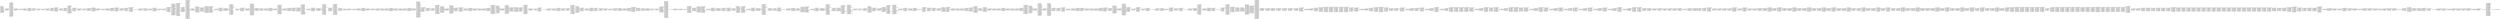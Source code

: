 digraph "graph.cfg.gv" {
	subgraph global {
		node [fontname=Courier fontsize=30.0 rank=same shape=box]
		block_0 [label="0: %00 = #0x1\l2: %01 = #0x40\l4: MSTORE(%01, %00)\l5: [NO_SSA] DUP1\l6: [NO_SSA] PUSH1\l8: [NO_SSA] DUP2\l9: [NO_SSA] MSTORE\la: [NO_SSA] PUSH1\lc: [NO_SSA] ADD\ld: [NO_SSA] PUSH2\l10: [NO_SSA] PUSH1\l12: [NO_SSA] SWAP2\l13: [NO_SSA] CODECOPY\l14: [NO_SSA] PUSH1\l16: [NO_SSA] PUSH1\l18: [NO_SSA] PUSH2\l1b: [NO_SSA] PUSH2\l1e: [NO_SSA] JUMP\l"]
		block_1f [label="1f: [NO_SSA] JUMPDEST\l20: [NO_SSA] PUSH1\l22: [NO_SSA] PUSH1\l24: [NO_SSA] PUSH1\l26: [NO_SSA] INVALID\l"]
		block_27 [label="27: [NO_SSA] SUB\l28: [NO_SSA] SWAP1\l29: [NO_SSA] DUP2\l2a: [NO_SSA] AND\l2b: [NO_SSA] DUP3\l2c: [NO_SSA] MSTORE\l2d: [NO_SSA] PUSH1\l2f: [NO_SSA] DUP1\l30: [NO_SSA] DUP4\l31: [NO_SSA] ADD\l32: [NO_SSA] SWAP4\l33: [NO_SSA] SWAP1\l34: [NO_SSA] SWAP4\l35: [NO_SSA] MSTORE\l36: [NO_SSA] PUSH1\l38: [NO_SSA] SWAP2\l39: [NO_SSA] DUP3\l3a: [NO_SSA] ADD\l3b: [NO_SSA] PUSH1\l3d: [NO_SSA] SWAP1\l3e: [NO_SSA] DUP2\l3f: [NO_SSA] SHA3\l40: [NO_SSA] SWAP2\l41: [NO_SSA] DUP14\l42: [NO_SSA] AND\l43: [NO_SSA] DUP2\l44: [NO_SSA] MSTORE\l45: [NO_SSA] SWAP3\l46: [NO_SSA] MSTORE\l47: [NO_SSA] SWAP1\l48: [NO_SSA] SHA3\l49: [NO_SSA] SLOAD\l4a: [NO_SSA] SWAP2\l4b: [NO_SSA] SWAP1\l4c: [NO_SSA] PUSH4\l51: [NO_SSA] PUSH2\l54: [NO_SSA] AND\l55: [NO_SSA] JUMP\l"]
		block_56 [label="56: [NO_SSA] JUMPDEST\l57: [NO_SSA] PUSH1\l59: [NO_SSA] PUSH2\l5c: [NO_SSA] PUSH2\l5f: [NO_SSA] JUMP\l"]
		block_60 [label="60: [NO_SSA] JUMPDEST\l61: [NO_SSA] PUSH2\l64: [NO_SSA] JUMPI\l"]
		block_65 [label="65: [NO_SSA] PUSH1\l67: [NO_SSA] MLOAD\l68: [NO_SSA] PUSH3\l6c: [NO_SSA] PUSH1\l6e: [NO_SSA] INVALID\l"]
		block_6f [label="6f: [NO_SSA] DUP2\l70: [NO_SSA] MSTORE\l71: [NO_SSA] PUSH1\l73: [NO_SSA] ADD\l74: [NO_SSA] PUSH2\l77: [NO_SSA] SWAP1\l78: [NO_SSA] PUSH2\l7b: [NO_SSA] JUMP\l"]
		block_7c [label="7c: [NO_SSA] JUMPDEST\l7d: [NO_SSA] PUSH2\l80: [NO_SSA] DUP4\l81: [NO_SSA] DUP4\l82: [NO_SSA] PUSH2\l85: [NO_SSA] JUMP\l"]
		block_86 [label="86: [NO_SSA] JUMPDEST\l87: [NO_SSA] PUSH2\l8a: [NO_SSA] PUSH2\l8d: [NO_SSA] JUMP\l"]
		block_8e [label="8e: [NO_SSA] JUMPDEST\l8f: [NO_SSA] PUSH2\l92: [NO_SSA] JUMPI\l"]
		block_93 [label="93: [NO_SSA] PUSH1\l95: [NO_SSA] MLOAD\l96: [NO_SSA] PUSH3\l9a: [NO_SSA] PUSH1\l9c: [NO_SSA] INVALID\l"]
		block_9d [label="9d: [NO_SSA] DUP2\l9e: [NO_SSA] MSTORE\l9f: [NO_SSA] PUSH1\la1: [NO_SSA] ADD\la2: [NO_SSA] PUSH2\la5: [NO_SSA] SWAP1\la6: [NO_SSA] PUSH2\la9: [NO_SSA] JUMP\l"]
		block_aa [label="aa: [NO_SSA] JUMPDEST\lab: [NO_SSA] PUSH1\lad: [NO_SSA] SLOAD\lae: [NO_SSA] PUSH2\lb1: [NO_SSA] SWAP1\lb2: [NO_SSA] DIV\lb3: [NO_SSA] PUSH1\lb5: [NO_SSA] AND\lb6: [NO_SSA] ISZERO\lb7: [NO_SSA] PUSH2\lba: [NO_SSA] JUMPI\l"]
		block_bb [label="bb: [NO_SSA] PUSH1\lbd: [NO_SSA] MLOAD\lbe: [NO_SSA] PUSH3\lc2: [NO_SSA] PUSH1\lc4: [NO_SSA] INVALID\l"]
		block_c5 [label="c5: [NO_SSA] DUP2\lc6: [NO_SSA] MSTORE\lc7: [NO_SSA] PUSH1\lc9: [NO_SSA] ADD\lca: [NO_SSA] PUSH2\lcd: [NO_SSA] SWAP1\lce: [NO_SSA] PUSH2\ld1: [NO_SSA] JUMP\l"]
		block_d2 [label="d2: [NO_SSA] JUMPDEST\ld3: [NO_SSA] PUSH1\ld5: [NO_SSA] DUP1\ld6: [NO_SSA] SLOAD\ld7: [NO_SSA] PUSH2\lda: [NO_SSA] NOT\ldb: [NO_SSA] AND\ldc: [NO_SSA] PUSH2\ldf: [NO_SSA] OR\le0: [NO_SSA] SWAP1\le1: [NO_SSA] SSTORE\le2: [NO_SSA] PUSH1\le4: [NO_SSA] MLOAD\le5: [NO_SSA] PUSH32\l106: [NO_SSA] SWAP1\l107: [NO_SSA] PUSH2\l10a: [NO_SSA] SWAP1\l10b: [NO_SSA] PUSH1\l10d: [NO_SSA] SWAP1\l10e: [NO_SSA] PUSH2\l111: [NO_SSA] JUMP\l"]
		block_112 [label="112: [NO_SSA] JUMPDEST\l113: [NO_SSA] PUSH1\l115: [NO_SSA] MLOAD\l116: [NO_SSA] DUP1\l117: [NO_SSA] SWAP2\l118: [NO_SSA] SUB\l119: [NO_SSA] SWAP1\l11a: [NO_SSA] LOG1\l11b: [NO_SSA] JUMP\l"]
		block_11c [label="11c: [NO_SSA] JUMPDEST\l11d: [NO_SSA] PUSH1\l11f: [NO_SSA] SLOAD\l120: [NO_SSA] DUP2\l121: [NO_SSA] JUMP\l"]
		block_122 [label="122: [NO_SSA] JUMPDEST\l123: [NO_SSA] PUSH2\l126: [NO_SSA] PUSH2\l129: [NO_SSA] JUMP\l"]
		block_12a [label="12a: [NO_SSA] JUMPDEST\l12b: [NO_SSA] PUSH1\l12d: [NO_SSA] SLOAD\l12e: [NO_SSA] ISZERO\l12f: [NO_SSA] DUP1\l130: [NO_SSA] PUSH2\l133: [NO_SSA] JUMPI\l"]
		block_134 [label="134: [NO_SSA] POP\l135: [NO_SSA] PUSH1\l137: [NO_SSA] SLOAD\l138: [NO_SSA] PUSH2\l13b: [NO_SSA] SWAP1\l13c: [NO_SSA] DUP6\l13d: [NO_SSA] PUSH4\l142: [NO_SSA] PUSH2\l145: [NO_SSA] AND\l146: [NO_SSA] JUMP\l"]
		block_147 [label="147: [NO_SSA] JUMPDEST\l148: [NO_SSA] PUSH1\l14a: [NO_SSA] SLOAD\l14b: [NO_SSA] LT\l14c: [NO_SSA] ISZERO\l"]
		block_14d [label="14d: [NO_SSA] JUMPDEST\l14e: [NO_SSA] PUSH2\l151: [NO_SSA] JUMPI\l"]
		block_152 [label="152: [NO_SSA] PUSH1\l154: [NO_SSA] MLOAD\l155: [NO_SSA] PUSH3\l159: [NO_SSA] PUSH1\l15b: [NO_SSA] INVALID\l"]
		block_15c [label="15c: [NO_SSA] DUP2\l15d: [NO_SSA] MSTORE\l15e: [NO_SSA] PUSH1\l160: [NO_SSA] ADD\l161: [NO_SSA] PUSH2\l164: [NO_SSA] SWAP1\l165: [NO_SSA] PUSH2\l168: [NO_SSA] JUMP\l"]
		block_169 [label="169: [NO_SSA] JUMPDEST\l16a: [NO_SSA] PUSH1\l16c: [NO_SSA] SLOAD\l16d: [NO_SSA] PUSH2\l170: [NO_SSA] SWAP1\l171: [NO_SSA] DUP6\l172: [NO_SSA] PUSH4\l177: [NO_SSA] PUSH2\l17a: [NO_SSA] AND\l17b: [NO_SSA] JUMP\l"]
		block_17c [label="17c: [NO_SSA] JUMPDEST\l17d: [NO_SSA] PUSH1\l17f: [NO_SSA] SSTORE\l180: [NO_SSA] PUSH2\l183: [NO_SSA] PUSH2\l186: [NO_SSA] JUMP\l"]
		block_187 [label="187: [NO_SSA] JUMPDEST\l188: [NO_SSA] PUSH2\l18b: [NO_SSA] DUP7\l18c: [NO_SSA] DUP7\l18d: [NO_SSA] DUP7\l18e: [NO_SSA] DUP7\l18f: [NO_SSA] PUSH2\l192: [NO_SSA] JUMP\l"]
		block_193 [label="193: [NO_SSA] JUMPDEST\l194: [NO_SSA] SWAP1\l195: [NO_SSA] POP\l196: [NO_SSA] PUSH1\l198: [NO_SSA] DUP5\l199: [NO_SSA] MLOAD\l19a: [NO_SSA] PUSH1\l19c: [NO_SSA] DUP2\l19d: [NO_SSA] GT\l19e: [NO_SSA] ISZERO\l19f: [NO_SSA] PUSH2\l1a2: [NO_SSA] JUMPI\l"]
		block_1a3 [label="1a3: [NO_SSA] INVALID\l"]
		block_1a4 [label="1a4: [NO_SSA] JUMPDEST\l1a5: [NO_SSA] EQ\l1a6: [NO_SSA] DUP1\l1a7: [NO_SSA] PUSH2\l1aa: [NO_SSA] JUMPI\l"]
		block_1ab [label="1ab: [NO_SSA] POP\l1ac: [NO_SSA] PUSH1\l1ae: [NO_SSA] DUP5\l1af: [NO_SSA] ADD\l1b0: [NO_SSA] MLOAD\l1b1: [NO_SSA] ISZERO\l"]
		block_1b2 [label="1b2: [NO_SSA] JUMPDEST\l1b3: [NO_SSA] ISZERO\l1b4: [NO_SSA] PUSH2\l1b7: [NO_SSA] JUMPI\l"]
		block_1b8 [label="1b8: [NO_SSA] PUSH2\l1bb: [NO_SSA] DUP7\l1bc: [NO_SSA] DUP7\l1bd: [NO_SSA] DUP4\l1be: [NO_SSA] PUSH1\l1c0: [NO_SSA] ADD\l1c1: [NO_SSA] MLOAD\l1c2: [NO_SSA] PUSH2\l1c5: [NO_SSA] JUMP\l"]
		block_1c6 [label="1c6: [NO_SSA] JUMPDEST\l1c7: [NO_SSA] PUSH2\l1ca: [NO_SSA] JUMP\l"]
		block_1cb [label="1cb: [NO_SSA] JUMPDEST\l1cc: [NO_SSA] PUSH2\l1cf: [NO_SSA] PUSH2\l1d2: [NO_SSA] JUMP\l"]
		block_1d3 [label="1d3: [NO_SSA] JUMPDEST\l1d4: [NO_SSA] PUSH1\l1d6: [NO_SSA] DUP1\l1d7: [NO_SSA] MLOAD\l1d8: [NO_SSA] PUSH1\l1da: [NO_SSA] DUP2\l1db: [NO_SSA] ADD\l1dc: [NO_SSA] DUP3\l1dd: [NO_SSA] MSTORE\l1de: [NO_SSA] PUSH1\l1e0: [NO_SSA] PUSH1\l1e2: [NO_SSA] PUSH1\l1e4: [NO_SSA] INVALID\l"]
		block_1e5 [label="1e5: [NO_SSA] SUB\l1e6: [NO_SSA] DUP1\l1e7: [NO_SSA] DUP11\l1e8: [NO_SSA] AND\l1e9: [NO_SSA] DUP3\l1ea: [NO_SSA] MSTORE\l1eb: [NO_SSA] PUSH1\l1ed: [NO_SSA] SLOAD\l1ee: [NO_SSA] AND\l1ef: [NO_SSA] PUSH1\l1f1: [NO_SSA] DUP3\l1f2: [NO_SSA] ADD\l1f3: [NO_SSA] MSTORE\l1f4: [NO_SSA] ADDRESS\l1f5: [NO_SSA] SWAP2\l1f6: [NO_SSA] DUP2\l1f7: [NO_SSA] ADD\l1f8: [NO_SSA] SWAP2\l1f9: [NO_SSA] SWAP1\l1fa: [NO_SSA] SWAP2\l1fb: [NO_SSA] MSTORE\l1fc: [NO_SSA] PUSH1\l1fe: [NO_SSA] DUP2\l1ff: [NO_SSA] ADD\l200: [NO_SSA] PUSH2\l203: [NO_SSA] DUP9\l204: [NO_SSA] PUSH8\l20d: [NO_SSA] PUSH4\l212: [NO_SSA] PUSH2\l215: [NO_SSA] AND\l216: [NO_SSA] JUMP\l"]
		block_217 [label="217: [NO_SSA] JUMPDEST\l218: [NO_SSA] DUP2\l219: [NO_SSA] MSTORE\l21a: [NO_SSA] PUSH1\l21c: [NO_SSA] ADD\l21d: [NO_SSA] PUSH1\l21f: [NO_SSA] DUP2\l220: [NO_SSA] MSTORE\l221: [NO_SSA] PUSH1\l223: [NO_SSA] ADD\l224: [NO_SSA] PUSH1\l226: [NO_SSA] DUP2\l227: [NO_SSA] MSTORE\l228: [NO_SSA] PUSH1\l22a: [NO_SSA] ADD\l22b: [NO_SSA] PUSH1\l22d: [NO_SSA] PUSH1\l22f: [NO_SSA] MLOAD\l230: [NO_SSA] SWAP1\l231: [NO_SSA] DUP1\l232: [NO_SSA] DUP3\l233: [NO_SSA] MSTORE\l234: [NO_SSA] DUP1\l235: [NO_SSA] PUSH1\l237: [NO_SSA] MUL\l238: [NO_SSA] PUSH1\l23a: [NO_SSA] ADD\l23b: [NO_SSA] DUP3\l23c: [NO_SSA] ADD\l23d: [NO_SSA] PUSH1\l23f: [NO_SSA] MSTORE\l240: [NO_SSA] DUP1\l241: [NO_SSA] ISZERO\l242: [NO_SSA] PUSH2\l245: [NO_SSA] JUMPI\l"]
		block_246 [label="246: [NO_SSA] DUP2\l247: [NO_SSA] PUSH1\l249: [NO_SSA] ADD\l24a: [NO_SSA] PUSH1\l24c: [NO_SSA] DUP3\l24d: [NO_SSA] MUL\l24e: [NO_SSA] DUP1\l24f: [NO_SSA] CODESIZE\l250: [NO_SSA] DUP4\l251: [NO_SSA] CODECOPY\l252: [NO_SSA] ADD\l253: [NO_SSA] SWAP1\l254: [NO_SSA] POP\l"]
		block_255 [label="255: [NO_SSA] JUMPDEST\l256: [NO_SSA] POP\l257: [NO_SSA] SWAP1\l258: [NO_SSA] MSTORE\l259: [NO_SSA] PUSH1\l25b: [NO_SSA] DUP1\l25c: [NO_SSA] MLOAD\l25d: [NO_SSA] DUP1\l25e: [NO_SSA] DUP3\l25f: [NO_SSA] ADD\l260: [NO_SSA] DUP3\l261: [NO_SSA] MSTORE\l262: [NO_SSA] DUP5\l263: [NO_SSA] MLOAD\l264: [NO_SSA] DUP1\l265: [NO_SSA] DUP3\l266: [NO_SSA] MSTORE\l267: [NO_SSA] PUSH1\l269: [NO_SSA] SWAP2\l26a: [NO_SSA] DUP3\l26b: [NO_SSA] ADD\l26c: [NO_SSA] DUP11\l26d: [NO_SSA] SWAP1\l26e: [NO_SSA] MSTORE\l26f: [NO_SSA] PUSH1\l271: [NO_SSA] SSTORE\l272: [NO_SSA] PUSH1\l274: [NO_SSA] DUP10\l275: [NO_SSA] SWAP1\l276: [NO_SSA] SSTORE\l277: [NO_SSA] DUP2\l278: [NO_SSA] MLOAD\l279: [NO_SSA] PUSH1\l27b: [NO_SSA] DUP1\l27c: [NO_SSA] DUP3\l27d: [NO_SSA] MSTORE\l27e: [NO_SSA] PUSH1\l280: [NO_SSA] DUP3\l281: [NO_SSA] ADD\l282: [NO_SSA] DUP5\l283: [NO_SSA] MSTORE\l284: [NO_SSA] SWAP2\l285: [NO_SSA] DUP2\l286: [NO_SSA] ADD\l287: [NO_SSA] DUP1\l288: [NO_SSA] MLOAD\l289: [NO_SSA] PUSH1\l28b: [NO_SSA] PUSH1\l28d: [NO_SSA] PUSH1\l28f: [NO_SSA] INVALID\l"]
		block_290 [label="290: [NO_SSA] SUB\l291: [NO_SSA] AND\l292: [NO_SSA] PUSH4\l297: [NO_SSA] PUSH1\l299: [NO_SSA] INVALID\l"]
		block_29a [label="29a: [NO_SSA] OR\l29b: [NO_SSA] SWAP1\l29c: [NO_SSA] MSTORE\l29d: [NO_SSA] PUSH1\l29f: [NO_SSA] SLOAD\l2a0: [NO_SSA] DUP7\l2a1: [NO_SSA] MLOAD\l2a2: [NO_SSA] PUSH1\l2a4: [NO_SSA] DUP12\l2a5: [NO_SSA] ADD\l2a6: [NO_SSA] MLOAD\l2a7: [NO_SSA] SWAP5\l2a8: [NO_SSA] MLOAD\l2a9: [NO_SSA] PUSH4\l2ae: [NO_SSA] PUSH1\l2b0: [NO_SSA] INVALID\l"]
		block_2b1 [label="2b1: [NO_SSA] DUP2\l2b2: [NO_SSA] MSTORE\l2b3: [NO_SSA] SWAP6\l2b4: [NO_SSA] SWAP7\l2b5: [NO_SSA] POP\l2b6: [NO_SSA] SWAP2\l2b7: [NO_SSA] SWAP5\l2b8: [NO_SSA] PUSH1\l2ba: [NO_SSA] PUSH1\l2bc: [NO_SSA] PUSH1\l2be: [NO_SSA] INVALID\l"]
		block_2bf [label="2bf: [NO_SSA] SUB\l2c0: [NO_SSA] SWAP1\l2c1: [NO_SSA] SWAP2\l2c2: [NO_SSA] AND\l2c3: [NO_SSA] SWAP4\l2c4: [NO_SSA] PUSH4\l2c9: [NO_SSA] SWAP4\l2ca: [NO_SSA] PUSH2\l2cd: [NO_SSA] SWAP4\l2ce: [NO_SSA] DUP9\l2cf: [NO_SSA] SWAP4\l2d0: [NO_SSA] DUP9\l2d1: [NO_SSA] SWAP4\l2d2: [NO_SSA] SWAP2\l2d3: [NO_SSA] SWAP3\l2d4: [NO_SSA] ADD\l2d5: [NO_SSA] PUSH2\l2d8: [NO_SSA] JUMP\l"]
		block_2d9 [label="2d9: [NO_SSA] JUMPDEST\l2da: [NO_SSA] PUSH1\l2dc: [NO_SSA] PUSH1\l2de: [NO_SSA] MLOAD\l2df: [NO_SSA] DUP1\l2e0: [NO_SSA] DUP4\l2e1: [NO_SSA] SUB\l2e2: [NO_SSA] DUP2\l2e3: [NO_SSA] PUSH1\l2e5: [NO_SSA] DUP8\l2e6: [NO_SSA] DUP1\l2e7: [NO_SSA] EXTCODESIZE\l2e8: [NO_SSA] ISZERO\l2e9: [NO_SSA] DUP1\l2ea: [NO_SSA] ISZERO\l2eb: [NO_SSA] PUSH2\l2ee: [NO_SSA] JUMPI\l"]
		block_2ef [label="2ef: [NO_SSA] PUSH1\l2f1: [NO_SSA] DUP1\l2f2: [NO_SSA] REVERT\l"]
		block_2f3 [label="2f3: [NO_SSA] JUMPDEST\l2f4: [NO_SSA] POP\l2f5: [NO_SSA] GAS\l2f6: [NO_SSA] CALL\l2f7: [NO_SSA] ISZERO\l2f8: [NO_SSA] DUP1\l2f9: [NO_SSA] ISZERO\l2fa: [NO_SSA] PUSH2\l2fd: [NO_SSA] JUMPI\l"]
		block_2fe [label="2fe: [NO_SSA] RETURNDATASIZE\l2ff: [NO_SSA] PUSH1\l301: [NO_SSA] DUP1\l302: [NO_SSA] RETURNDATACOPY\l303: [NO_SSA] RETURNDATASIZE\l304: [NO_SSA] PUSH1\l306: [NO_SSA] REVERT\l"]
		block_307 [label="307: [NO_SSA] JUMPDEST\l308: [NO_SSA] POP\l309: [NO_SSA] POP\l30a: [NO_SSA] POP\l30b: [NO_SSA] POP\l30c: [NO_SSA] PUSH1\l30e: [NO_SSA] MLOAD\l30f: [NO_SSA] RETURNDATASIZE\l310: [NO_SSA] PUSH1\l312: [NO_SSA] NOT\l313: [NO_SSA] PUSH1\l315: [NO_SSA] DUP3\l316: [NO_SSA] ADD\l317: [NO_SSA] AND\l318: [NO_SSA] DUP3\l319: [NO_SSA] ADD\l31a: [NO_SSA] DUP1\l31b: [NO_SSA] PUSH1\l31d: [NO_SSA] MSTORE\l31e: [NO_SSA] POP\l31f: [NO_SSA] PUSH2\l322: [NO_SSA] SWAP2\l323: [NO_SSA] SWAP1\l324: [NO_SSA] DUP2\l325: [NO_SSA] ADD\l326: [NO_SSA] SWAP1\l327: [NO_SSA] PUSH2\l32a: [NO_SSA] JUMP\l"]
		block_32b [label="32b: [NO_SSA] JUMPDEST\l32c: [NO_SSA] POP\l32d: [NO_SSA] POP\l32e: [NO_SSA] POP\l"]
		block_32f [label="32f: [NO_SSA] JUMPDEST\l330: [NO_SSA] SWAP6\l331: [NO_SSA] SWAP5\l332: [NO_SSA] POP\l333: [NO_SSA] POP\l334: [NO_SSA] POP\l335: [NO_SSA] POP\l336: [NO_SSA] POP\l337: [NO_SSA] JUMP\l"]
		block_338 [label="338: [NO_SSA] JUMPDEST\l339: [NO_SSA] PUSH1\l33b: [NO_SSA] PUSH1\l33d: [NO_SSA] PUSH1\l33f: [NO_SSA] INVALID\l"]
		block_340 [label="340: [NO_SSA] SUB\l341: [NO_SSA] SWAP2\l342: [NO_SSA] DUP3\l343: [NO_SSA] AND\l344: [NO_SSA] PUSH1\l346: [NO_SSA] SWAP1\l347: [NO_SSA] DUP2\l348: [NO_SSA] MSTORE\l349: [NO_SSA] PUSH1\l34b: [NO_SSA] PUSH1\l34d: [NO_SSA] SWAP1\l34e: [NO_SSA] DUP2\l34f: [NO_SSA] MSTORE\l350: [NO_SSA] PUSH1\l352: [NO_SSA] DUP1\l353: [NO_SSA] DUP4\l354: [NO_SSA] SHA3\l355: [NO_SSA] SWAP4\l356: [NO_SSA] SWAP1\l357: [NO_SSA] SWAP5\l358: [NO_SSA] AND\l359: [NO_SSA] DUP3\l35a: [NO_SSA] MSTORE\l35b: [NO_SSA] SWAP2\l35c: [NO_SSA] SWAP1\l35d: [NO_SSA] SWAP2\l35e: [NO_SSA] MSTORE\l35f: [NO_SSA] SHA3\l360: [NO_SSA] SLOAD\l361: [NO_SSA] SWAP1\l362: [NO_SSA] JUMP\l"]
		block_363 [label="363: [NO_SSA] JUMPDEST\l364: [NO_SSA] PUSH1\l366: [NO_SSA] SLOAD\l367: [NO_SSA] PUSH1\l369: [NO_SSA] PUSH1\l36b: [NO_SSA] PUSH1\l36d: [NO_SSA] INVALID\l"]
		block_36e [label="36e: [NO_SSA] SUB\l36f: [NO_SSA] AND\l370: [NO_SSA] CALLER\l371: [NO_SSA] EQ\l372: [NO_SSA] PUSH2\l375: [NO_SSA] JUMPI\l"]
		block_376 [label="376: [NO_SSA] PUSH1\l378: [NO_SSA] MLOAD\l379: [NO_SSA] PUSH3\l37d: [NO_SSA] PUSH1\l37f: [NO_SSA] INVALID\l"]
		block_380 [label="380: [NO_SSA] DUP2\l381: [NO_SSA] MSTORE\l382: [NO_SSA] PUSH1\l384: [NO_SSA] ADD\l385: [NO_SSA] PUSH2\l388: [NO_SSA] SWAP1\l389: [NO_SSA] PUSH2\l38c: [NO_SSA] JUMP\l"]
		block_38d [label="38d: [NO_SSA] JUMPDEST\l38e: [NO_SSA] PUSH2\l391: [NO_SSA] PUSH2\l394: [NO_SSA] JUMP\l"]
		block_395 [label="395: [NO_SSA] JUMPDEST\l396: [NO_SSA] POP\l397: [NO_SSA] PUSH1\l399: [NO_SSA] DUP1\l39a: [NO_SSA] MLOAD\l39b: [NO_SSA] DUP1\l39c: [NO_SSA] DUP3\l39d: [NO_SSA] ADD\l39e: [NO_SSA] SWAP1\l39f: [NO_SSA] SWAP2\l3a0: [NO_SSA] MSTORE\l3a1: [NO_SSA] PUSH1\l3a3: [NO_SSA] SLOAD\l3a4: [NO_SSA] DUP2\l3a5: [NO_SSA] MSTORE\l3a6: [NO_SSA] PUSH1\l3a8: [NO_SSA] SLOAD\l3a9: [NO_SSA] PUSH1\l3ab: [NO_SSA] DUP3\l3ac: [NO_SSA] ADD\l3ad: [NO_SSA] DUP2\l3ae: [NO_SSA] SWAP1\l3af: [NO_SSA] MSTORE\l3b0: [NO_SSA] PUSH2\l3b3: [NO_SSA] JUMPI\l"]
		block_3b4 [label="3b4: [NO_SSA] PUSH1\l3b6: [NO_SSA] MLOAD\l3b7: [NO_SSA] PUSH3\l3bb: [NO_SSA] PUSH1\l3bd: [NO_SSA] INVALID\l"]
		block_3be [label="3be: [NO_SSA] DUP2\l3bf: [NO_SSA] MSTORE\l3c0: [NO_SSA] PUSH1\l3c2: [NO_SSA] ADD\l3c3: [NO_SSA] PUSH2\l3c6: [NO_SSA] SWAP1\l3c7: [NO_SSA] PUSH2\l3ca: [NO_SSA] JUMP\l"]
		block_3cb [label="3cb: [NO_SSA] JUMPDEST\l3cc: [NO_SSA] PUSH1\l3ce: [NO_SSA] SLOAD\l3cf: [NO_SSA] PUSH1\l3d1: [NO_SSA] DUP1\l3d2: [NO_SSA] MLOAD\l3d3: [NO_SSA] PUSH4\l3d8: [NO_SSA] PUSH1\l3da: [NO_SSA] INVALID\l"]
		block_3db [label="3db: [NO_SSA] DUP2\l3dc: [NO_SSA] MSTORE\l3dd: [NO_SSA] SWAP1\l3de: [NO_SSA] MLOAD\l3df: [NO_SSA] PUSH2\l3e2: [NO_SSA] SWAP3\l3e3: [NO_SSA] PUSH1\l3e5: [NO_SSA] PUSH1\l3e7: [NO_SSA] PUSH1\l3e9: [NO_SSA] INVALID\l"]
		block_3ea [label="3ea: [NO_SSA] SUB\l3eb: [NO_SSA] AND\l3ec: [NO_SSA] SWAP2\l3ed: [NO_SSA] PUSH4\l3f2: [NO_SSA] SWAP2\l3f3: [NO_SSA] PUSH1\l3f5: [NO_SSA] DUP1\l3f6: [NO_SSA] DUP4\l3f7: [NO_SSA] ADD\l3f8: [NO_SSA] SWAP3\l3f9: [NO_SSA] PUSH1\l3fb: [NO_SSA] SWAP3\l3fc: [NO_SSA] SWAP2\l3fd: [NO_SSA] SWAP1\l3fe: [NO_SSA] DUP3\l3ff: [NO_SSA] SWAP1\l400: [NO_SSA] SUB\l401: [NO_SSA] ADD\l402: [NO_SSA] DUP2\l403: [NO_SSA] DUP7\l404: [NO_SSA] DUP1\l405: [NO_SSA] EXTCODESIZE\l406: [NO_SSA] ISZERO\l407: [NO_SSA] DUP1\l408: [NO_SSA] ISZERO\l409: [NO_SSA] PUSH2\l40c: [NO_SSA] JUMPI\l"]
		block_40d [label="40d: [NO_SSA] PUSH1\l40f: [NO_SSA] DUP1\l410: [NO_SSA] REVERT\l"]
		block_411 [label="411: [NO_SSA] JUMPDEST\l412: [NO_SSA] POP\l413: [NO_SSA] GAS\l414: [NO_SSA] STATICCALL\l415: [NO_SSA] ISZERO\l416: [NO_SSA] DUP1\l417: [NO_SSA] ISZERO\l418: [NO_SSA] PUSH2\l41b: [NO_SSA] JUMPI\l"]
		block_41c [label="41c: [NO_SSA] RETURNDATASIZE\l41d: [NO_SSA] PUSH1\l41f: [NO_SSA] DUP1\l420: [NO_SSA] RETURNDATACOPY\l421: [NO_SSA] RETURNDATASIZE\l422: [NO_SSA] PUSH1\l424: [NO_SSA] REVERT\l"]
		block_425 [label="425: [NO_SSA] JUMPDEST\l426: [NO_SSA] POP\l427: [NO_SSA] POP\l428: [NO_SSA] POP\l429: [NO_SSA] POP\l42a: [NO_SSA] PUSH1\l42c: [NO_SSA] MLOAD\l42d: [NO_SSA] RETURNDATASIZE\l42e: [NO_SSA] PUSH1\l430: [NO_SSA] NOT\l431: [NO_SSA] PUSH1\l433: [NO_SSA] DUP3\l434: [NO_SSA] ADD\l435: [NO_SSA] AND\l436: [NO_SSA] DUP3\l437: [NO_SSA] ADD\l438: [NO_SSA] DUP1\l439: [NO_SSA] PUSH1\l43b: [NO_SSA] MSTORE\l43c: [NO_SSA] POP\l43d: [NO_SSA] PUSH2\l440: [NO_SSA] SWAP2\l441: [NO_SSA] SWAP1\l442: [NO_SSA] DUP2\l443: [NO_SSA] ADD\l444: [NO_SSA] SWAP1\l445: [NO_SSA] PUSH2\l448: [NO_SSA] JUMP\l"]
		block_449 [label="449: [NO_SSA] JUMPDEST\l44a: [NO_SSA] PUSH1\l44c: [NO_SSA] DUP4\l44d: [NO_SSA] ADD\l44e: [NO_SSA] MLOAD\l44f: [NO_SSA] DUP4\l450: [NO_SSA] MLOAD\l451: [NO_SSA] PUSH2\l454: [NO_SSA] JUMP\l"]
		block_455 [label="455: [NO_SSA] JUMPDEST\l456: [NO_SSA] POP\l457: [NO_SSA] PUSH1\l459: [NO_SSA] DUP1\l45a: [NO_SSA] MLOAD\l45b: [NO_SSA] DUP1\l45c: [NO_SSA] DUP3\l45d: [NO_SSA] ADD\l45e: [NO_SSA] SWAP1\l45f: [NO_SSA] SWAP2\l460: [NO_SSA] MSTORE\l461: [NO_SSA] PUSH1\l463: [NO_SSA] DUP1\l464: [NO_SSA] DUP3\l465: [NO_SSA] MSTORE\l466: [NO_SSA] PUSH1\l468: [NO_SSA] SWAP1\l469: [NO_SSA] SWAP2\l46a: [NO_SSA] ADD\l46b: [NO_SSA] DUP2\l46c: [NO_SSA] SWAP1\l46d: [NO_SSA] MSTORE\l46e: [NO_SSA] PUSH1\l470: [NO_SSA] DUP2\l471: [NO_SSA] SWAP1\l472: [NO_SSA] SSTORE\l473: [NO_SSA] PUSH1\l475: [NO_SSA] SSTORE\l476: [NO_SSA] JUMP\l"]
		block_477 [label="477: [NO_SSA] JUMPDEST\l478: [NO_SSA] PUSH1\l47a: [NO_SSA] SLOAD\l47b: [NO_SSA] PUSH1\l47d: [NO_SSA] PUSH1\l47f: [NO_SSA] PUSH1\l481: [NO_SSA] INVALID\l"]
		block_482 [label="482: [NO_SSA] SUB\l483: [NO_SSA] AND\l484: [NO_SSA] DUP2\l485: [NO_SSA] JUMP\l"]
		block_486 [label="486: [NO_SSA] JUMPDEST\l487: [NO_SSA] PUSH2\l48a: [NO_SSA] PUSH2\l48d: [NO_SSA] JUMP\l"]
		block_48e [label="48e: [NO_SSA] JUMPDEST\l48f: [NO_SSA] PUSH2\l492: [NO_SSA] JUMPI\l"]
		block_493 [label="493: [NO_SSA] PUSH1\l495: [NO_SSA] MLOAD\l496: [NO_SSA] PUSH3\l49a: [NO_SSA] PUSH1\l49c: [NO_SSA] INVALID\l"]
		block_49d [label="49d: [NO_SSA] DUP2\l49e: [NO_SSA] MSTORE\l49f: [NO_SSA] PUSH1\l4a1: [NO_SSA] ADD\l4a2: [NO_SSA] PUSH2\l4a5: [NO_SSA] SWAP1\l4a6: [NO_SSA] PUSH2\l4a9: [NO_SSA] JUMP\l"]
		block_4aa [label="4aa: [NO_SSA] JUMPDEST\l4ab: [NO_SSA] PUSH2\l4ae: [NO_SSA] DUP2\l4af: [NO_SSA] PUSH2\l4b2: [NO_SSA] JUMP\l"]
		block_4b3 [label="4b3: [NO_SSA] JUMPDEST\l4b4: [NO_SSA] CALLER\l4b5: [NO_SSA] SWAP1\l4b6: [NO_SSA] JUMP\l"]
		block_4b7 [label="4b7: [NO_SSA] JUMPDEST\l4b8: [NO_SSA] PUSH1\l4ba: [NO_SSA] PUSH1\l4bc: [NO_SSA] PUSH1\l4be: [NO_SSA] INVALID\l"]
		block_4bf [label="4bf: [NO_SSA] SUB\l4c0: [NO_SSA] DUP4\l4c1: [NO_SSA] AND\l4c2: [NO_SSA] PUSH2\l4c5: [NO_SSA] JUMPI\l"]
		block_4c6 [label="4c6: [NO_SSA] PUSH1\l4c8: [NO_SSA] MLOAD\l4c9: [NO_SSA] PUSH3\l4cd: [NO_SSA] PUSH1\l4cf: [NO_SSA] INVALID\l"]
		block_4d0 [label="4d0: [NO_SSA] DUP2\l4d1: [NO_SSA] MSTORE\l4d2: [NO_SSA] PUSH1\l4d4: [NO_SSA] ADD\l4d5: [NO_SSA] PUSH2\l4d8: [NO_SSA] SWAP1\l4d9: [NO_SSA] PUSH2\l4dc: [NO_SSA] JUMP\l"]
		block_4dd [label="4dd: [NO_SSA] JUMPDEST\l4de: [NO_SSA] PUSH1\l4e0: [NO_SSA] PUSH1\l4e2: [NO_SSA] PUSH1\l4e4: [NO_SSA] INVALID\l"]
		block_4e5 [label="4e5: [NO_SSA] SUB\l4e6: [NO_SSA] DUP3\l4e7: [NO_SSA] AND\l4e8: [NO_SSA] PUSH2\l4eb: [NO_SSA] JUMPI\l"]
		block_4ec [label="4ec: [NO_SSA] PUSH1\l4ee: [NO_SSA] MLOAD\l4ef: [NO_SSA] PUSH3\l4f3: [NO_SSA] PUSH1\l4f5: [NO_SSA] INVALID\l"]
		block_4f6 [label="4f6: [NO_SSA] DUP2\l4f7: [NO_SSA] MSTORE\l4f8: [NO_SSA] PUSH1\l4fa: [NO_SSA] ADD\l4fb: [NO_SSA] PUSH2\l4fe: [NO_SSA] SWAP1\l4ff: [NO_SSA] PUSH2\l502: [NO_SSA] JUMP\l"]
		block_503 [label="503: [NO_SSA] JUMPDEST\l504: [NO_SSA] PUSH1\l506: [NO_SSA] PUSH1\l508: [NO_SSA] PUSH1\l50a: [NO_SSA] INVALID\l"]
		block_50b [label="50b: [NO_SSA] SUB\l50c: [NO_SSA] DUP1\l50d: [NO_SSA] DUP5\l50e: [NO_SSA] AND\l50f: [NO_SSA] PUSH1\l511: [NO_SSA] DUP2\l512: [NO_SSA] DUP2\l513: [NO_SSA] MSTORE\l514: [NO_SSA] PUSH1\l516: [NO_SSA] PUSH1\l518: [NO_SSA] SWAP1\l519: [NO_SSA] DUP2\l51a: [NO_SSA] MSTORE\l51b: [NO_SSA] PUSH1\l51d: [NO_SSA] DUP1\l51e: [NO_SSA] DUP4\l51f: [NO_SSA] SHA3\l520: [NO_SSA] SWAP5\l521: [NO_SSA] DUP8\l522: [NO_SSA] AND\l523: [NO_SSA] DUP1\l524: [NO_SSA] DUP5\l525: [NO_SSA] MSTORE\l526: [NO_SSA] SWAP5\l527: [NO_SSA] SWAP1\l528: [NO_SSA] SWAP2\l529: [NO_SSA] MSTORE\l52a: [NO_SSA] SWAP1\l52b: [NO_SSA] DUP2\l52c: [NO_SSA] SWAP1\l52d: [NO_SSA] SHA3\l52e: [NO_SSA] DUP5\l52f: [NO_SSA] SWAP1\l530: [NO_SSA] SSTORE\l531: [NO_SSA] MLOAD\l532: [NO_SSA] PUSH32\l553: [NO_SSA] SWAP1\l554: [NO_SSA] PUSH2\l557: [NO_SSA] SWAP1\l558: [NO_SSA] DUP6\l559: [NO_SSA] SWAP1\l55a: [NO_SSA] PUSH2\l55d: [NO_SSA] JUMP\l"]
		block_55e [label="55e: [NO_SSA] JUMPDEST\l55f: [NO_SSA] PUSH1\l561: [NO_SSA] MLOAD\l562: [NO_SSA] DUP1\l563: [NO_SSA] SWAP2\l564: [NO_SSA] SUB\l565: [NO_SSA] SWAP1\l566: [NO_SSA] LOG3\l567: [NO_SSA] POP\l568: [NO_SSA] POP\l569: [NO_SSA] POP\l56a: [NO_SSA] JUMP\l"]
		block_56b [label="56b: [NO_SSA] JUMPDEST\l56c: [NO_SSA] PUSH1\l56e: [NO_SSA] PUSH2\l571: [NO_SSA] DUP5\l572: [NO_SSA] DUP5\l573: [NO_SSA] DUP5\l574: [NO_SSA] PUSH2\l577: [NO_SSA] JUMP\l"]
		block_578 [label="578: [NO_SSA] JUMPDEST\l579: [NO_SSA] PUSH2\l57c: [NO_SSA] DUP5\l57d: [NO_SSA] PUSH2\l580: [NO_SSA] PUSH2\l583: [NO_SSA] JUMP\l"]
		block_584 [label="584: [NO_SSA] JUMPDEST\l585: [NO_SSA] PUSH2\l588: [NO_SSA] DUP6\l589: [NO_SSA] PUSH1\l58b: [NO_SSA] MLOAD\l58c: [NO_SSA] DUP1\l58d: [NO_SSA] PUSH1\l58f: [NO_SSA] ADD\l590: [NO_SSA] PUSH1\l592: [NO_SSA] MSTORE\l593: [NO_SSA] DUP1\l594: [NO_SSA] PUSH1\l596: [NO_SSA] DUP2\l597: [NO_SSA] MSTORE\l598: [NO_SSA] PUSH1\l59a: [NO_SSA] ADD\l59b: [NO_SSA] PUSH2\l59e: [NO_SSA] PUSH1\l5a0: [NO_SSA] SWAP2\l5a1: [NO_SSA] CODECOPY\l5a2: [NO_SSA] PUSH1\l5a4: [NO_SSA] PUSH1\l5a6: [NO_SSA] PUSH1\l5a8: [NO_SSA] INVALID\l"]
		block_5a9 [label="5a9: [NO_SSA] SUB\l5aa: [NO_SSA] DUP11\l5ab: [NO_SSA] AND\l5ac: [NO_SSA] PUSH1\l5ae: [NO_SSA] SWAP1\l5af: [NO_SSA] DUP2\l5b0: [NO_SSA] MSTORE\l5b1: [NO_SSA] PUSH1\l5b3: [NO_SSA] PUSH1\l5b5: [NO_SSA] MSTORE\l5b6: [NO_SSA] PUSH1\l5b8: [NO_SSA] DUP2\l5b9: [NO_SSA] SHA3\l5ba: [NO_SSA] SWAP1\l5bb: [NO_SSA] PUSH2\l5be: [NO_SSA] PUSH2\l5c1: [NO_SSA] JUMP\l"]
		block_5c2 [label="5c2: [NO_SSA] JUMPDEST\l5c3: [NO_SSA] PUSH1\l5c5: [NO_SSA] PUSH1\l5c7: [NO_SSA] PUSH1\l5c9: [NO_SSA] INVALID\l"]
		block_5ca [label="5ca: [NO_SSA] SUB\l5cb: [NO_SSA] AND\l5cc: [NO_SSA] DUP2\l5cd: [NO_SSA] MSTORE\l5ce: [NO_SSA] PUSH1\l5d0: [NO_SSA] DUP2\l5d1: [NO_SSA] ADD\l5d2: [NO_SSA] SWAP2\l5d3: [NO_SSA] SWAP1\l5d4: [NO_SSA] SWAP2\l5d5: [NO_SSA] MSTORE\l5d6: [NO_SSA] PUSH1\l5d8: [NO_SSA] ADD\l5d9: [NO_SSA] PUSH1\l5db: [NO_SSA] SHA3\l5dc: [NO_SSA] SLOAD\l5dd: [NO_SSA] SWAP2\l5de: [NO_SSA] SWAP1\l5df: [NO_SSA] PUSH4\l5e4: [NO_SSA] PUSH2\l5e7: [NO_SSA] AND\l5e8: [NO_SSA] JUMP\l"]
		block_5e9 [label="5e9: [NO_SSA] JUMPDEST\l5ea: [NO_SSA] POP\l5eb: [NO_SSA] PUSH1\l5ed: [NO_SSA] SWAP4\l5ee: [NO_SSA] SWAP3\l5ef: [NO_SSA] POP\l5f0: [NO_SSA] POP\l5f1: [NO_SSA] POP\l5f2: [NO_SSA] JUMP\l"]
		block_5f3 [label="5f3: [NO_SSA] JUMPDEST\l5f4: [NO_SSA] PUSH1\l5f6: [NO_SSA] DUP3\l5f7: [NO_SSA] DUP3\l5f8: [NO_SSA] ADD\l5f9: [NO_SSA] DUP4\l5fa: [NO_SSA] DUP2\l5fb: [NO_SSA] LT\l5fc: [NO_SSA] ISZERO\l5fd: [NO_SSA] PUSH2\l600: [NO_SSA] JUMPI\l"]
		block_601 [label="601: [NO_SSA] PUSH1\l603: [NO_SSA] MLOAD\l604: [NO_SSA] PUSH3\l608: [NO_SSA] PUSH1\l60a: [NO_SSA] INVALID\l"]
		block_60b [label="60b: [NO_SSA] DUP2\l60c: [NO_SSA] MSTORE\l60d: [NO_SSA] PUSH1\l60f: [NO_SSA] ADD\l610: [NO_SSA] PUSH2\l613: [NO_SSA] SWAP1\l614: [NO_SSA] PUSH2\l617: [NO_SSA] JUMP\l"]
		block_618 [label="618: [NO_SSA] JUMPDEST\l619: [NO_SSA] PUSH1\l61b: [NO_SSA] PUSH1\l61d: [NO_SSA] PUSH1\l61f: [NO_SSA] INVALID\l"]
		block_620 [label="620: [NO_SSA] SUB\l621: [NO_SSA] DUP3\l622: [NO_SSA] AND\l623: [NO_SSA] PUSH2\l626: [NO_SSA] JUMPI\l"]
		block_627 [label="627: [NO_SSA] PUSH1\l629: [NO_SSA] MLOAD\l62a: [NO_SSA] PUSH3\l62e: [NO_SSA] PUSH1\l630: [NO_SSA] INVALID\l"]
		block_631 [label="631: [NO_SSA] DUP2\l632: [NO_SSA] MSTORE\l633: [NO_SSA] PUSH1\l635: [NO_SSA] ADD\l636: [NO_SSA] PUSH2\l639: [NO_SSA] SWAP1\l63a: [NO_SSA] PUSH2\l63d: [NO_SSA] JUMP\l"]
		block_63e [label="63e: [NO_SSA] JUMPDEST\l63f: [NO_SSA] PUSH2\l642: [NO_SSA] DUP2\l643: [NO_SSA] PUSH1\l645: [NO_SSA] MLOAD\l646: [NO_SSA] DUP1\l647: [NO_SSA] PUSH1\l649: [NO_SSA] ADD\l64a: [NO_SSA] PUSH1\l64c: [NO_SSA] MSTORE\l64d: [NO_SSA] DUP1\l64e: [NO_SSA] PUSH1\l650: [NO_SSA] DUP2\l651: [NO_SSA] MSTORE\l652: [NO_SSA] PUSH1\l654: [NO_SSA] ADD\l655: [NO_SSA] PUSH2\l658: [NO_SSA] PUSH1\l65a: [NO_SSA] SWAP2\l65b: [NO_SSA] CODECOPY\l65c: [NO_SSA] PUSH1\l65e: [NO_SSA] PUSH1\l660: [NO_SSA] PUSH1\l662: [NO_SSA] INVALID\l"]
		block_663 [label="663: [NO_SSA] SUB\l664: [NO_SSA] DUP6\l665: [NO_SSA] AND\l666: [NO_SSA] PUSH1\l668: [NO_SSA] SWAP1\l669: [NO_SSA] DUP2\l66a: [NO_SSA] MSTORE\l66b: [NO_SSA] PUSH1\l66d: [NO_SSA] PUSH1\l66f: [NO_SSA] MSTORE\l670: [NO_SSA] PUSH1\l672: [NO_SSA] SWAP1\l673: [NO_SSA] SHA3\l674: [NO_SSA] SLOAD\l675: [NO_SSA] SWAP2\l676: [NO_SSA] SWAP1\l677: [NO_SSA] PUSH4\l67c: [NO_SSA] PUSH2\l67f: [NO_SSA] AND\l680: [NO_SSA] JUMP\l"]
		block_681 [label="681: [NO_SSA] JUMPDEST\l682: [NO_SSA] PUSH1\l684: [NO_SSA] PUSH1\l686: [NO_SSA] PUSH1\l688: [NO_SSA] INVALID\l"]
		block_689 [label="689: [NO_SSA] SUB\l68a: [NO_SSA] DUP4\l68b: [NO_SSA] AND\l68c: [NO_SSA] PUSH1\l68e: [NO_SSA] SWAP1\l68f: [NO_SSA] DUP2\l690: [NO_SSA] MSTORE\l691: [NO_SSA] PUSH1\l693: [NO_SSA] PUSH1\l695: [NO_SSA] MSTORE\l696: [NO_SSA] PUSH1\l698: [NO_SSA] SWAP1\l699: [NO_SSA] SHA3\l69a: [NO_SSA] SSTORE\l69b: [NO_SSA] PUSH1\l69d: [NO_SSA] SLOAD\l69e: [NO_SSA] PUSH2\l6a1: [NO_SSA] SWAP1\l6a2: [NO_SSA] DUP3\l6a3: [NO_SSA] PUSH4\l6a8: [NO_SSA] PUSH2\l6ab: [NO_SSA] AND\l6ac: [NO_SSA] JUMP\l"]
		block_6ad [label="6ad: [NO_SSA] JUMPDEST\l6ae: [NO_SSA] PUSH1\l6b0: [NO_SSA] SSTORE\l6b1: [NO_SSA] PUSH1\l6b3: [NO_SSA] MLOAD\l6b4: [NO_SSA] PUSH1\l6b6: [NO_SSA] SWAP1\l6b7: [NO_SSA] PUSH1\l6b9: [NO_SSA] PUSH1\l6bb: [NO_SSA] PUSH1\l6bd: [NO_SSA] INVALID\l"]
		block_6be [label="6be: [NO_SSA] SUB\l6bf: [NO_SSA] DUP5\l6c0: [NO_SSA] AND\l6c1: [NO_SSA] SWAP1\l6c2: [NO_SSA] PUSH32\l6e3: [NO_SSA] SWAP1\l6e4: [NO_SSA] PUSH2\l6e7: [NO_SSA] SWAP1\l6e8: [NO_SSA] DUP6\l6e9: [NO_SSA] SWAP1\l6ea: [NO_SSA] PUSH2\l6ed: [NO_SSA] JUMP\l"]
		block_6ee [label="6ee: [NO_SSA] JUMPDEST\l6ef: [NO_SSA] PUSH1\l6f1: [NO_SSA] MLOAD\l6f2: [NO_SSA] DUP1\l6f3: [NO_SSA] SWAP2\l6f4: [NO_SSA] SUB\l6f5: [NO_SSA] SWAP1\l6f6: [NO_SSA] LOG3\l6f7: [NO_SSA] POP\l6f8: [NO_SSA] POP\l6f9: [NO_SSA] JUMP\l"]
		block_6fa [label="6fa: [NO_SSA] JUMPDEST\l6fb: [NO_SSA] PUSH1\l6fd: [NO_SSA] PUSH2\l700: [NO_SSA] DUP4\l701: [NO_SSA] DUP4\l702: [NO_SSA] PUSH1\l704: [NO_SSA] MLOAD\l705: [NO_SSA] DUP1\l706: [NO_SSA] PUSH1\l708: [NO_SSA] ADD\l709: [NO_SSA] PUSH1\l70b: [NO_SSA] MSTORE\l70c: [NO_SSA] DUP1\l70d: [NO_SSA] PUSH1\l70f: [NO_SSA] DUP2\l710: [NO_SSA] MSTORE\l711: [NO_SSA] PUSH1\l713: [NO_SSA] ADD\l714: [NO_SSA] PUSH32\l735: [NO_SSA] DUP2\l736: [NO_SSA] MSTORE\l737: [NO_SSA] POP\l738: [NO_SSA] PUSH2\l73b: [NO_SSA] JUMP\l"]
		block_73c [label="73c: [NO_SSA] JUMPDEST\l73d: [NO_SSA] PUSH1\l73f: [NO_SSA] DUP3\l740: [NO_SSA] PUSH2\l743: [NO_SSA] JUMPI\l"]
		block_744 [label="744: [NO_SSA] POP\l745: [NO_SSA] PUSH1\l747: [NO_SSA] PUSH2\l74a: [NO_SSA] JUMP\l"]
		block_74b [label="74b: [NO_SSA] JUMPDEST\l74c: [NO_SSA] DUP3\l74d: [NO_SSA] DUP3\l74e: [NO_SSA] MUL\l74f: [NO_SSA] DUP3\l750: [NO_SSA] DUP5\l751: [NO_SSA] DUP3\l752: [NO_SSA] DUP2\l753: [NO_SSA] PUSH2\l756: [NO_SSA] JUMPI\l"]
		block_757 [label="757: [NO_SSA] INVALID\l"]
		block_758 [label="758: [NO_SSA] JUMPDEST\l759: [NO_SSA] DIV\l75a: [NO_SSA] EQ\l75b: [NO_SSA] PUSH2\l75e: [NO_SSA] JUMPI\l"]
		block_75f [label="75f: [NO_SSA] PUSH1\l761: [NO_SSA] MLOAD\l762: [NO_SSA] PUSH3\l766: [NO_SSA] PUSH1\l768: [NO_SSA] INVALID\l"]
		block_769 [label="769: [NO_SSA] DUP2\l76a: [NO_SSA] MSTORE\l76b: [NO_SSA] PUSH1\l76d: [NO_SSA] ADD\l76e: [NO_SSA] PUSH2\l771: [NO_SSA] SWAP1\l772: [NO_SSA] PUSH2\l775: [NO_SSA] JUMP\l"]
		block_776 [label="776: [NO_SSA] JUMPDEST\l777: [NO_SSA] PUSH2\l77a: [NO_SSA] DUP3\l77b: [NO_SSA] DUP3\l77c: [NO_SSA] PUSH2\l77f: [NO_SSA] JUMP\l"]
		block_780 [label="780: [NO_SSA] JUMPDEST\l781: [NO_SSA] PUSH2\l784: [NO_SSA] DUP3\l785: [NO_SSA] PUSH2\l788: [NO_SSA] PUSH2\l78b: [NO_SSA] JUMP\l"]
		block_78c [label="78c: [NO_SSA] JUMPDEST\l78d: [NO_SSA] PUSH2\l790: [NO_SSA] DUP5\l791: [NO_SSA] PUSH1\l793: [NO_SSA] MLOAD\l794: [NO_SSA] DUP1\l795: [NO_SSA] PUSH1\l797: [NO_SSA] ADD\l798: [NO_SSA] PUSH1\l79a: [NO_SSA] MSTORE\l79b: [NO_SSA] DUP1\l79c: [NO_SSA] PUSH1\l79e: [NO_SSA] DUP2\l79f: [NO_SSA] MSTORE\l7a0: [NO_SSA] PUSH1\l7a2: [NO_SSA] ADD\l7a3: [NO_SSA] PUSH2\l7a6: [NO_SSA] PUSH1\l7a8: [NO_SSA] SWAP2\l7a9: [NO_SSA] CODECOPY\l7aa: [NO_SSA] PUSH1\l7ac: [NO_SSA] PUSH1\l7ae: [NO_SSA] PUSH1\l7b0: [NO_SSA] INVALID\l"]
		block_7b1 [label="7b1: [NO_SSA] SUB\l7b2: [NO_SSA] DUP9\l7b3: [NO_SSA] AND\l7b4: [NO_SSA] PUSH1\l7b6: [NO_SSA] SWAP1\l7b7: [NO_SSA] DUP2\l7b8: [NO_SSA] MSTORE\l7b9: [NO_SSA] PUSH1\l7bb: [NO_SSA] PUSH1\l7bd: [NO_SSA] MSTORE\l7be: [NO_SSA] PUSH1\l7c0: [NO_SSA] DUP2\l7c1: [NO_SSA] SHA3\l7c2: [NO_SSA] SWAP1\l7c3: [NO_SSA] PUSH2\l7c6: [NO_SSA] PUSH2\l7c9: [NO_SSA] JUMP\l"]
		block_7ca [label="7ca: [NO_SSA] JUMPDEST\l7cb: [NO_SSA] PUSH1\l7cd: [NO_SSA] DUP2\l7ce: [NO_SSA] DUP5\l7cf: [NO_SSA] DUP5\l7d0: [NO_SSA] GT\l7d1: [NO_SSA] ISZERO\l7d2: [NO_SSA] PUSH2\l7d5: [NO_SSA] JUMPI\l"]
		block_7d6 [label="7d6: [NO_SSA] PUSH1\l7d8: [NO_SSA] MLOAD\l7d9: [NO_SSA] PUSH3\l7dd: [NO_SSA] PUSH1\l7df: [NO_SSA] INVALID\l"]
		block_7e0 [label="7e0: [NO_SSA] DUP2\l7e1: [NO_SSA] MSTORE\l7e2: [NO_SSA] PUSH1\l7e4: [NO_SSA] ADD\l7e5: [NO_SSA] PUSH2\l7e8: [NO_SSA] SWAP2\l7e9: [NO_SSA] SWAP1\l7ea: [NO_SSA] PUSH2\l7ed: [NO_SSA] JUMP\l"]
		block_7ee [label="7ee: [NO_SSA] JUMPDEST\l7ef: [NO_SSA] POP\l7f0: [NO_SSA] POP\l7f1: [NO_SSA] POP\l7f2: [NO_SSA] SWAP1\l7f3: [NO_SSA] SUB\l7f4: [NO_SSA] SWAP1\l7f5: [NO_SSA] JUMP\l"]
		block_7f6 [label="7f6: [NO_SSA] JUMPDEST\l7f7: [NO_SSA] PUSH1\l7f9: [NO_SSA] PUSH2\l7fc: [NO_SSA] PUSH2\l7ff: [NO_SSA] PUSH2\l802: [NO_SSA] JUMP\l"]
		block_803 [label="803: [NO_SSA] JUMPDEST\l804: [NO_SSA] DUP5\l805: [NO_SSA] DUP5\l806: [NO_SSA] PUSH2\l809: [NO_SSA] JUMP\l"]
		block_80a [label="80a: [NO_SSA] JUMPDEST\l80b: [NO_SSA] PUSH2\l80e: [NO_SSA] PUSH2\l811: [NO_SSA] JUMP\l"]
		block_812 [label="812: [NO_SSA] JUMPDEST\l813: [NO_SSA] PUSH1\l815: [NO_SSA] SLOAD\l816: [NO_SSA] PUSH1\l818: [NO_SSA] PUSH1\l81a: [NO_SSA] INVALID\l"]
		block_81b [label="81b: [NO_SSA] SWAP1\l81c: [NO_SSA] DIV\l81d: [NO_SSA] PUSH1\l81f: [NO_SSA] AND\l820: [NO_SSA] ISZERO\l821: [NO_SSA] PUSH2\l824: [NO_SSA] JUMPI\l"]
		block_825 [label="825: [NO_SSA] PUSH1\l827: [NO_SSA] MLOAD\l828: [NO_SSA] PUSH3\l82c: [NO_SSA] PUSH1\l82e: [NO_SSA] INVALID\l"]
		block_82f [label="82f: [NO_SSA] DUP2\l830: [NO_SSA] MSTORE\l831: [NO_SSA] PUSH1\l833: [NO_SSA] ADD\l834: [NO_SSA] PUSH2\l837: [NO_SSA] SWAP1\l838: [NO_SSA] PUSH2\l83b: [NO_SSA] JUMP\l"]
		block_83c [label="83c: [NO_SSA] JUMPDEST\l83d: [NO_SSA] PUSH1\l83f: [NO_SSA] PUSH2\l842: [NO_SSA] PUSH1\l844: [NO_SSA] SLOAD\l845: [NO_SSA] DUP7\l846: [NO_SSA] PUSH2\l849: [NO_SSA] SWAP1\l84a: [NO_SSA] SWAP2\l84b: [NO_SSA] SWAP1\l84c: [NO_SSA] PUSH4\l851: [NO_SSA] AND\l852: [NO_SSA] JUMP\l"]
		block_853 [label="853: [NO_SSA] JUMPDEST\l854: [NO_SSA] SWAP1\l855: [NO_SSA] POP\l856: [NO_SSA] PUSH1\l858: [NO_SSA] PUSH1\l85a: [NO_SSA] PUSH1\l85c: [NO_SSA] PUSH1\l85e: [NO_SSA] INVALID\l"]
		block_85f [label="85f: [NO_SSA] SUB\l860: [NO_SSA] DUP5\l861: [NO_SSA] AND\l862: [NO_SSA] ISZERO\l863: [NO_SSA] PUSH2\l866: [NO_SSA] JUMPI\l"]
		block_867 [label="867: [NO_SSA] PUSH2\l86a: [NO_SSA] DUP8\l86b: [NO_SSA] DUP4\l86c: [NO_SSA] DUP7\l86d: [NO_SSA] PUSH2\l870: [NO_SSA] JUMP\l"]
		block_871 [label="871: [NO_SSA] JUMPDEST\l872: [NO_SSA] SWAP2\l873: [NO_SSA] POP\l874: [NO_SSA] POP\l"]
		block_875 [label="875: [NO_SSA] JUMPDEST\l876: [NO_SSA] PUSH2\l879: [NO_SSA] PUSH2\l87c: [NO_SSA] JUMP\l"]
		block_87d [label="87d: [NO_SSA] JUMPDEST\l87e: [NO_SSA] PUSH1\l880: [NO_SSA] DUP1\l881: [NO_SSA] MLOAD\l882: [NO_SSA] PUSH1\l884: [NO_SSA] DUP2\l885: [NO_SSA] ADD\l886: [NO_SSA] DUP3\l887: [NO_SSA] MSTORE\l888: [NO_SSA] ADDRESS\l889: [NO_SSA] DUP2\l88a: [NO_SSA] MSTORE\l88b: [NO_SSA] PUSH1\l88d: [NO_SSA] PUSH1\l88f: [NO_SSA] PUSH1\l891: [NO_SSA] INVALID\l"]
		block_892 [label="892: [NO_SSA] SUB\l893: [NO_SSA] DUP11\l894: [NO_SSA] AND\l895: [NO_SSA] PUSH1\l897: [NO_SSA] DUP3\l898: [NO_SSA] ADD\l899: [NO_SSA] MSTORE\l89a: [NO_SSA] PUSH1\l89c: [NO_SSA] SLOAD\l89d: [NO_SSA] SWAP2\l89e: [NO_SSA] DUP2\l89f: [NO_SSA] ADD\l8a0: [NO_SSA] SWAP2\l8a1: [NO_SSA] SWAP1\l8a2: [NO_SSA] SWAP2\l8a3: [NO_SSA] MSTORE\l8a4: [NO_SSA] PUSH1\l8a6: [NO_SSA] DUP2\l8a7: [NO_SSA] ADD\l8a8: [NO_SSA] DUP9\l8a9: [NO_SSA] SWAP1\l8aa: [NO_SSA] MSTORE\l8ab: [NO_SSA] PUSH1\l8ad: [NO_SSA] DUP2\l8ae: [NO_SSA] ADD\l8af: [NO_SSA] PUSH1\l8b1: [NO_SSA] DUP2\l8b2: [NO_SSA] MSTORE\l8b3: [NO_SSA] PUSH1\l8b5: [NO_SSA] DUP2\l8b6: [NO_SSA] ADD\l8b7: [NO_SSA] DUP6\l8b8: [NO_SSA] SWAP1\l8b9: [NO_SSA] MSTORE\l8ba: [NO_SSA] PUSH1\l8bc: [NO_SSA] ADD\l8bd: [NO_SSA] PUSH1\l8bf: [NO_SSA] DUP9\l8c0: [NO_SSA] MLOAD\l8c1: [NO_SSA] PUSH1\l8c3: [NO_SSA] DUP2\l8c4: [NO_SSA] GT\l8c5: [NO_SSA] ISZERO\l8c6: [NO_SSA] PUSH2\l8c9: [NO_SSA] JUMPI\l"]
		block_8ca [label="8ca: [NO_SSA] INVALID\l"]
		block_8cb [label="8cb: [NO_SSA] JUMPDEST\l8cc: [NO_SSA] EQ\l8cd: [NO_SSA] PUSH2\l8d0: [NO_SSA] JUMPI\l"]
		block_8d1 [label="8d1: [NO_SSA] PUSH1\l8d3: [NO_SSA] PUSH2\l8d6: [NO_SSA] JUMP\l"]
		block_8d7 [label="8d7: [NO_SSA] JUMPDEST\l8d8: [NO_SSA] DUP4\l"]
		block_8d9 [label="8d9: [NO_SSA] JUMPDEST\l8da: [NO_SSA] SWAP1\l8db: [NO_SSA] MSTORE\l8dc: [NO_SSA] PUSH1\l8de: [NO_SSA] SLOAD\l8df: [NO_SSA] PUSH1\l8e1: [NO_SSA] DUP3\l8e2: [NO_SSA] ADD\l8e3: [NO_SSA] MLOAD\l8e4: [NO_SSA] PUSH1\l8e6: [NO_SSA] DUP4\l8e7: [NO_SSA] ADD\l8e8: [NO_SSA] MLOAD\l8e9: [NO_SSA] PUSH1\l8eb: [NO_SSA] MLOAD\l8ec: [NO_SSA] PUSH4\l8f1: [NO_SSA] PUSH1\l8f3: [NO_SSA] INVALID\l"]
		block_8f4 [label="8f4: [NO_SSA] DUP2\l8f5: [NO_SSA] MSTORE\l8f6: [NO_SSA] SWAP4\l8f7: [NO_SSA] SWAP5\l8f8: [NO_SSA] POP\l8f9: [NO_SSA] PUSH1\l8fb: [NO_SSA] PUSH1\l8fd: [NO_SSA] PUSH1\l8ff: [NO_SSA] INVALID\l"]
		block_900 [label="900: [NO_SSA] SUB\l901: [NO_SSA] SWAP1\l902: [NO_SSA] SWAP3\l903: [NO_SSA] AND\l904: [NO_SSA] SWAP3\l905: [NO_SSA] PUSH4\l90a: [NO_SSA] SWAP3\l90b: [NO_SSA] PUSH2\l90e: [NO_SSA] SWAP3\l90f: [NO_SSA] SWAP1\l910: [NO_SSA] SUB\l911: [NO_SSA] SWAP1\l912: [NO_SSA] PUSH1\l914: [NO_SSA] ADD\l915: [NO_SSA] PUSH2\l918: [NO_SSA] JUMP\l"]
		block_919 [label="919: [NO_SSA] JUMPDEST\l91a: [NO_SSA] PUSH1\l91c: [NO_SSA] PUSH1\l91e: [NO_SSA] MLOAD\l91f: [NO_SSA] DUP1\l920: [NO_SSA] DUP4\l921: [NO_SSA] SUB\l922: [NO_SSA] DUP2\l923: [NO_SSA] PUSH1\l925: [NO_SSA] DUP8\l926: [NO_SSA] DUP1\l927: [NO_SSA] EXTCODESIZE\l928: [NO_SSA] ISZERO\l929: [NO_SSA] DUP1\l92a: [NO_SSA] ISZERO\l92b: [NO_SSA] PUSH2\l92e: [NO_SSA] JUMPI\l"]
		block_92f [label="92f: [NO_SSA] PUSH1\l931: [NO_SSA] DUP1\l932: [NO_SSA] REVERT\l"]
		block_933 [label="933: [NO_SSA] JUMPDEST\l934: [NO_SSA] POP\l935: [NO_SSA] GAS\l936: [NO_SSA] CALL\l937: [NO_SSA] ISZERO\l938: [NO_SSA] DUP1\l939: [NO_SSA] ISZERO\l93a: [NO_SSA] PUSH2\l93d: [NO_SSA] JUMPI\l"]
		block_93e [label="93e: [NO_SSA] RETURNDATASIZE\l93f: [NO_SSA] PUSH1\l941: [NO_SSA] DUP1\l942: [NO_SSA] RETURNDATACOPY\l943: [NO_SSA] RETURNDATASIZE\l944: [NO_SSA] PUSH1\l946: [NO_SSA] REVERT\l"]
		block_947 [label="947: [NO_SSA] JUMPDEST\l948: [NO_SSA] POP\l949: [NO_SSA] POP\l94a: [NO_SSA] POP\l94b: [NO_SSA] POP\l94c: [NO_SSA] PUSH2\l94f: [NO_SSA] PUSH2\l952: [NO_SSA] JUMP\l"]
		block_953 [label="953: [NO_SSA] JUMPDEST\l954: [NO_SSA] PUSH1\l956: [NO_SSA] DUP1\l957: [NO_SSA] SLOAD\l958: [NO_SSA] PUSH1\l95a: [NO_SSA] MLOAD\l95b: [NO_SSA] PUSH4\l960: [NO_SSA] PUSH1\l962: [NO_SSA] INVALID\l"]
		block_963 [label="963: [NO_SSA] DUP2\l964: [NO_SSA] MSTORE\l965: [NO_SSA] PUSH1\l967: [NO_SSA] PUSH1\l969: [NO_SSA] PUSH1\l96b: [NO_SSA] INVALID\l"]
		block_96c [label="96c: [NO_SSA] SUB\l96d: [NO_SSA] SWAP1\l96e: [NO_SSA] SWAP2\l96f: [NO_SSA] AND\l970: [NO_SSA] SWAP2\l971: [NO_SSA] PUSH4\l976: [NO_SSA] SWAP2\l977: [NO_SSA] CALLVALUE\l978: [NO_SSA] SWAP2\l979: [NO_SSA] PUSH2\l97c: [NO_SSA] SWAP2\l97d: [NO_SSA] DUP8\l97e: [NO_SSA] SWAP2\l97f: [NO_SSA] DUP14\l980: [NO_SSA] SWAP2\l981: [NO_SSA] ADD\l982: [NO_SSA] PUSH2\l985: [NO_SSA] JUMP\l"]
		block_986 [label="986: [NO_SSA] JUMPDEST\l987: [NO_SSA] PUSH1\l989: [NO_SSA] PUSH1\l98b: [NO_SSA] MLOAD\l98c: [NO_SSA] DUP1\l98d: [NO_SSA] DUP4\l98e: [NO_SSA] SUB\l98f: [NO_SSA] DUP2\l990: [NO_SSA] DUP6\l991: [NO_SSA] DUP9\l992: [NO_SSA] DUP1\l993: [NO_SSA] EXTCODESIZE\l994: [NO_SSA] ISZERO\l995: [NO_SSA] DUP1\l996: [NO_SSA] ISZERO\l997: [NO_SSA] PUSH2\l99a: [NO_SSA] JUMPI\l"]
		block_99b [label="99b: [NO_SSA] PUSH1\l99d: [NO_SSA] DUP1\l99e: [NO_SSA] REVERT\l"]
		block_99f [label="99f: [NO_SSA] JUMPDEST\l9a0: [NO_SSA] POP\l9a1: [NO_SSA] GAS\l9a2: [NO_SSA] CALL\l9a3: [NO_SSA] ISZERO\l9a4: [NO_SSA] DUP1\l9a5: [NO_SSA] ISZERO\l9a6: [NO_SSA] PUSH2\l9a9: [NO_SSA] JUMPI\l"]
		block_9aa [label="9aa: [NO_SSA] RETURNDATASIZE\l9ab: [NO_SSA] PUSH1\l9ad: [NO_SSA] DUP1\l9ae: [NO_SSA] RETURNDATACOPY\l9af: [NO_SSA] RETURNDATASIZE\l9b0: [NO_SSA] PUSH1\l9b2: [NO_SSA] REVERT\l"]
		block_9b3 [label="9b3: [NO_SSA] JUMPDEST\l9b4: [NO_SSA] POP\l9b5: [NO_SSA] POP\l9b6: [NO_SSA] POP\l9b7: [NO_SSA] POP\l9b8: [NO_SSA] POP\l9b9: [NO_SSA] PUSH1\l9bb: [NO_SSA] MLOAD\l9bc: [NO_SSA] RETURNDATASIZE\l9bd: [NO_SSA] PUSH1\l9bf: [NO_SSA] NOT\l9c0: [NO_SSA] PUSH1\l9c2: [NO_SSA] DUP3\l9c3: [NO_SSA] ADD\l9c4: [NO_SSA] AND\l9c5: [NO_SSA] DUP3\l9c6: [NO_SSA] ADD\l9c7: [NO_SSA] DUP1\l9c8: [NO_SSA] PUSH1\l9ca: [NO_SSA] MSTORE\l9cb: [NO_SSA] POP\l9cc: [NO_SSA] PUSH2\l9cf: [NO_SSA] SWAP2\l9d0: [NO_SSA] SWAP1\l9d1: [NO_SSA] DUP2\l9d2: [NO_SSA] ADD\l9d3: [NO_SSA] SWAP1\l9d4: [NO_SSA] PUSH2\l9d7: [NO_SSA] JUMP\l"]
		block_9d8 [label="9d8: [NO_SSA] JUMPDEST\l9d9: [NO_SSA] SWAP1\l9da: [NO_SSA] POP\l9db: [NO_SSA] PUSH1\l9dd: [NO_SSA] PUSH1\l9df: [NO_SSA] PUSH1\l9e1: [NO_SSA] INVALID\l"]
		block_9e2 [label="9e2: [NO_SSA] SUB\l9e3: [NO_SSA] DUP7\l9e4: [NO_SSA] AND\l9e5: [NO_SSA] ISZERO\l9e6: [NO_SSA] PUSH2\l9e9: [NO_SSA] JUMPI\l"]
		block_9ea [label="9ea: [NO_SSA] PUSH1\l9ec: [NO_SSA] DUP1\l9ed: [NO_SSA] DUP9\l9ee: [NO_SSA] MLOAD\l9ef: [NO_SSA] PUSH1\l9f1: [NO_SSA] DUP2\l9f2: [NO_SSA] GT\l9f3: [NO_SSA] ISZERO\l9f4: [NO_SSA] PUSH2\l9f7: [NO_SSA] JUMPI\l"]
		block_9f8 [label="9f8: [NO_SSA] INVALID\l"]
		block_9f9 [label="9f9: [NO_SSA] JUMPDEST\l9fa: [NO_SSA] EQ\l9fb: [NO_SSA] ISZERO\l9fc: [NO_SSA] PUSH2\l9ff: [NO_SSA] JUMPI\l"]
		block_a00 [label="a00: [NO_SSA] PUSH1\la02: [NO_SSA] DUP1\la03: [NO_SSA] SLOAD\la04: [NO_SSA] PUSH1\la06: [NO_SSA] MLOAD\la07: [NO_SSA] PUSH4\la0c: [NO_SSA] PUSH1\la0e: [NO_SSA] INVALID\l"]
		block_a0f [label="a0f: [NO_SSA] DUP2\la10: [NO_SSA] MSTORE\la11: [NO_SSA] PUSH1\la13: [NO_SSA] PUSH1\la15: [NO_SSA] PUSH1\la17: [NO_SSA] INVALID\l"]
		block_a18 [label="a18: [NO_SSA] SUB\la19: [NO_SSA] SWAP1\la1a: [NO_SSA] SWAP2\la1b: [NO_SSA] AND\la1c: [NO_SSA] SWAP2\la1d: [NO_SSA] PUSH4\la22: [NO_SSA] SWAP2\la23: [NO_SSA] PUSH2\la26: [NO_SSA] SWAP2\la27: [NO_SSA] DUP9\la28: [NO_SSA] SWAP2\la29: [NO_SSA] ADD\la2a: [NO_SSA] PUSH2\la2d: [NO_SSA] JUMP\l"]
		block_a2e [label="a2e: [NO_SSA] JUMPDEST\la2f: [NO_SSA] PUSH1\la31: [NO_SSA] PUSH1\la33: [NO_SSA] MLOAD\la34: [NO_SSA] DUP1\la35: [NO_SSA] DUP4\la36: [NO_SSA] SUB\la37: [NO_SSA] DUP2\la38: [NO_SSA] DUP7\la39: [NO_SSA] DUP1\la3a: [NO_SSA] EXTCODESIZE\la3b: [NO_SSA] ISZERO\la3c: [NO_SSA] DUP1\la3d: [NO_SSA] ISZERO\la3e: [NO_SSA] PUSH2\la41: [NO_SSA] JUMPI\l"]
		block_a42 [label="a42: [NO_SSA] PUSH1\la44: [NO_SSA] DUP1\la45: [NO_SSA] REVERT\l"]
		block_a46 [label="a46: [NO_SSA] JUMPDEST\la47: [NO_SSA] POP\la48: [NO_SSA] GAS\la49: [NO_SSA] STATICCALL\la4a: [NO_SSA] ISZERO\la4b: [NO_SSA] DUP1\la4c: [NO_SSA] ISZERO\la4d: [NO_SSA] PUSH2\la50: [NO_SSA] JUMPI\l"]
		block_a51 [label="a51: [NO_SSA] RETURNDATASIZE\la52: [NO_SSA] PUSH1\la54: [NO_SSA] DUP1\la55: [NO_SSA] RETURNDATACOPY\la56: [NO_SSA] RETURNDATASIZE\la57: [NO_SSA] PUSH1\la59: [NO_SSA] REVERT\l"]
		block_a5a [label="a5a: [NO_SSA] JUMPDEST\la5b: [NO_SSA] POP\la5c: [NO_SSA] POP\la5d: [NO_SSA] POP\la5e: [NO_SSA] POP\la5f: [NO_SSA] PUSH1\la61: [NO_SSA] MLOAD\la62: [NO_SSA] RETURNDATASIZE\la63: [NO_SSA] PUSH1\la65: [NO_SSA] NOT\la66: [NO_SSA] PUSH1\la68: [NO_SSA] DUP3\la69: [NO_SSA] ADD\la6a: [NO_SSA] AND\la6b: [NO_SSA] DUP3\la6c: [NO_SSA] ADD\la6d: [NO_SSA] DUP1\la6e: [NO_SSA] PUSH1\la70: [NO_SSA] MSTORE\la71: [NO_SSA] POP\la72: [NO_SSA] PUSH2\la75: [NO_SSA] SWAP2\la76: [NO_SSA] SWAP1\la77: [NO_SSA] DUP2\la78: [NO_SSA] ADD\la79: [NO_SSA] SWAP1\la7a: [NO_SSA] PUSH2\la7d: [NO_SSA] JUMP\l"]
		block_a7e [label="a7e: [NO_SSA] JUMPDEST\la7f: [NO_SSA] SWAP1\la80: [NO_SSA] POP\la81: [NO_SSA] DUP7\la82: [NO_SSA] PUSH1\la84: [NO_SSA] PUSH1\la86: [NO_SSA] PUSH1\la88: [NO_SSA] INVALID\l"]
		block_a89 [label="a89: [NO_SSA] SUB\la8a: [NO_SSA] AND\la8b: [NO_SSA] DUP2\la8c: [NO_SSA] PUSH1\la8e: [NO_SSA] MLOAD\la8f: [NO_SSA] PUSH2\la92: [NO_SSA] SWAP1\la93: [NO_SSA] PUSH2\la96: [NO_SSA] JUMP\l"]
		block_a97 [label="a97: [NO_SSA] JUMPDEST\la98: [NO_SSA] PUSH1\la9a: [NO_SSA] PUSH1\la9c: [NO_SSA] MLOAD\la9d: [NO_SSA] DUP1\la9e: [NO_SSA] DUP4\la9f: [NO_SSA] SUB\laa0: [NO_SSA] DUP2\laa1: [NO_SSA] DUP6\laa2: [NO_SSA] DUP8\laa3: [NO_SSA] GAS\laa4: [NO_SSA] CALL\laa5: [NO_SSA] SWAP3\laa6: [NO_SSA] POP\laa7: [NO_SSA] POP\laa8: [NO_SSA] POP\laa9: [NO_SSA] RETURNDATASIZE\laaa: [NO_SSA] DUP1\laab: [NO_SSA] PUSH1\laad: [NO_SSA] DUP2\laae: [NO_SSA] EQ\laaf: [NO_SSA] PUSH2\lab2: [NO_SSA] JUMPI\l"]
		block_ab3 [label="ab3: [NO_SSA] PUSH1\lab5: [NO_SSA] MLOAD\lab6: [NO_SSA] SWAP2\lab7: [NO_SSA] POP\lab8: [NO_SSA] PUSH1\laba: [NO_SSA] NOT\labb: [NO_SSA] PUSH1\labd: [NO_SSA] RETURNDATASIZE\labe: [NO_SSA] ADD\labf: [NO_SSA] AND\lac0: [NO_SSA] DUP3\lac1: [NO_SSA] ADD\lac2: [NO_SSA] PUSH1\lac4: [NO_SSA] MSTORE\lac5: [NO_SSA] RETURNDATASIZE\lac6: [NO_SSA] DUP3\lac7: [NO_SSA] MSTORE\lac8: [NO_SSA] RETURNDATASIZE\lac9: [NO_SSA] PUSH1\lacb: [NO_SSA] PUSH1\lacd: [NO_SSA] DUP5\lace: [NO_SSA] ADD\lacf: [NO_SSA] RETURNDATACOPY\lad0: [NO_SSA] PUSH2\lad3: [NO_SSA] JUMP\l"]
		block_ad4 [label="ad4: [NO_SSA] JUMPDEST\lad5: [NO_SSA] PUSH1\lad7: [NO_SSA] SWAP2\lad8: [NO_SSA] POP\l"]
		block_ad9 [label="ad9: [NO_SSA] JUMPDEST\lada: [NO_SSA] POP\ladb: [NO_SSA] POP\ladc: [NO_SSA] POP\l"]
		block_add [label="add: [NO_SSA] JUMPDEST\lade: [NO_SSA] DUP7\ladf: [NO_SSA] PUSH1\lae1: [NO_SSA] PUSH1\lae3: [NO_SSA] PUSH1\lae5: [NO_SSA] INVALID\l"]
		block_ae6 [label="ae6: [NO_SSA] SUB\lae7: [NO_SSA] AND\lae8: [NO_SSA] DUP3\lae9: [NO_SSA] PUSH1\laeb: [NO_SSA] ADD\laec: [NO_SSA] MLOAD\laed: [NO_SSA] PUSH32\lb0e: [NO_SSA] DUP7\lb0f: [NO_SSA] DUP5\lb10: [NO_SSA] PUSH1\lb12: [NO_SSA] MLOAD\lb13: [NO_SSA] PUSH2\lb16: [NO_SSA] SWAP3\lb17: [NO_SSA] SWAP2\lb18: [NO_SSA] SWAP1\lb19: [NO_SSA] PUSH2\lb1c: [NO_SSA] JUMP\l"]
		block_b1d [label="b1d: [NO_SSA] JUMPDEST\lb1e: [NO_SSA] PUSH1\lb20: [NO_SSA] MLOAD\lb21: [NO_SSA] DUP1\lb22: [NO_SSA] SWAP2\lb23: [NO_SSA] SUB\lb24: [NO_SSA] SWAP1\lb25: [NO_SSA] LOG3\lb26: [NO_SSA] POP\l"]
		block_b27 [label="b27: [NO_SSA] JUMPDEST\lb28: [NO_SSA] ADDRESS\lb29: [NO_SSA] BALANCE\lb2a: [NO_SSA] ISZERO\lb2b: [NO_SSA] PUSH2\lb2e: [NO_SSA] JUMPI\l"]
		block_b2f [label="b2f: [NO_SSA] PUSH1\lb31: [NO_SSA] MLOAD\lb32: [NO_SSA] PUSH1\lb34: [NO_SSA] SWAP1\lb35: [NO_SSA] CALLER\lb36: [NO_SSA] SWAP1\lb37: [NO_SSA] ADDRESS\lb38: [NO_SSA] BALANCE\lb39: [NO_SSA] SWAP1\lb3a: [NO_SSA] PUSH2\lb3d: [NO_SSA] SWAP1\lb3e: [NO_SSA] PUSH2\lb41: [NO_SSA] JUMP\l"]
		block_b42 [label="b42: [NO_SSA] JUMPDEST\lb43: [NO_SSA] PUSH1\lb45: [NO_SSA] PUSH1\lb47: [NO_SSA] MLOAD\lb48: [NO_SSA] DUP1\lb49: [NO_SSA] DUP4\lb4a: [NO_SSA] SUB\lb4b: [NO_SSA] DUP2\lb4c: [NO_SSA] DUP6\lb4d: [NO_SSA] DUP8\lb4e: [NO_SSA] GAS\lb4f: [NO_SSA] CALL\lb50: [NO_SSA] SWAP3\lb51: [NO_SSA] POP\lb52: [NO_SSA] POP\lb53: [NO_SSA] POP\lb54: [NO_SSA] RETURNDATASIZE\lb55: [NO_SSA] DUP1\lb56: [NO_SSA] PUSH1\lb58: [NO_SSA] DUP2\lb59: [NO_SSA] EQ\lb5a: [NO_SSA] PUSH2\lb5d: [NO_SSA] JUMPI\l"]
		block_b5e [label="b5e: [NO_SSA] PUSH1\lb60: [NO_SSA] MLOAD\lb61: [NO_SSA] SWAP2\lb62: [NO_SSA] POP\lb63: [NO_SSA] PUSH1\lb65: [NO_SSA] NOT\lb66: [NO_SSA] PUSH1\lb68: [NO_SSA] RETURNDATASIZE\lb69: [NO_SSA] ADD\lb6a: [NO_SSA] AND\lb6b: [NO_SSA] DUP3\lb6c: [NO_SSA] ADD\lb6d: [NO_SSA] PUSH1\lb6f: [NO_SSA] MSTORE\lb70: [NO_SSA] RETURNDATASIZE\lb71: [NO_SSA] DUP3\lb72: [NO_SSA] MSTORE\lb73: [NO_SSA] RETURNDATASIZE\lb74: [NO_SSA] PUSH1\lb76: [NO_SSA] PUSH1\lb78: [NO_SSA] DUP5\lb79: [NO_SSA] ADD\lb7a: [NO_SSA] RETURNDATACOPY\lb7b: [NO_SSA] PUSH2\lb7e: [NO_SSA] JUMP\l"]
		block_b7f [label="b7f: [NO_SSA] JUMPDEST\lb80: [NO_SSA] PUSH1\lb82: [NO_SSA] SWAP2\lb83: [NO_SSA] POP\l"]
		block_b84 [label="b84: [NO_SSA] JUMPDEST\lb85: [NO_SSA] POP\lb86: [NO_SSA] POP\lb87: [NO_SSA] SWAP1\lb88: [NO_SSA] POP\lb89: [NO_SSA] DUP1\lb8a: [NO_SSA] PUSH2\lb8d: [NO_SSA] JUMPI\l"]
		block_b8e [label="b8e: [NO_SSA] PUSH1\lb90: [NO_SSA] MLOAD\lb91: [NO_SSA] PUSH3\lb95: [NO_SSA] PUSH1\lb97: [NO_SSA] INVALID\l"]
		block_b98 [label="b98: [NO_SSA] DUP2\lb99: [NO_SSA] MSTORE\lb9a: [NO_SSA] PUSH1\lb9c: [NO_SSA] ADD\lb9d: [NO_SSA] PUSH2\lba0: [NO_SSA] SWAP1\lba1: [NO_SSA] PUSH2\lba4: [NO_SSA] JUMP\l"]
		block_ba5 [label="ba5: [NO_SSA] JUMPDEST\lba6: [NO_SSA] POP\l"]
		block_ba7 [label="ba7: [NO_SSA] JUMPDEST\lba8: [NO_SSA] SWAP9\lba9: [NO_SSA] SWAP8\lbaa: [NO_SSA] POP\lbab: [NO_SSA] POP\lbac: [NO_SSA] POP\lbad: [NO_SSA] POP\lbae: [NO_SSA] POP\lbaf: [NO_SSA] POP\lbb0: [NO_SSA] POP\lbb1: [NO_SSA] POP\lbb2: [NO_SSA] JUMP\l"]
		block_bb3 [label="bb3: [NO_SSA] JUMPDEST\lbb4: [NO_SSA] PUSH1\lbb6: [NO_SSA] PUSH2\lbb9: [NO_SSA] DUP4\lbba: [NO_SSA] PUSH8\lbc3: [NO_SSA] PUSH4\lbc8: [NO_SSA] PUSH2\lbcb: [NO_SSA] AND\lbcc: [NO_SSA] JUMP\l"]
		block_bcd [label="bcd: [NO_SSA] JUMPDEST\lbce: [NO_SSA] SWAP1\lbcf: [NO_SSA] POP\lbd0: [NO_SSA] PUSH2\lbd3: [NO_SSA] DUP5\lbd4: [NO_SSA] DUP3\lbd5: [NO_SSA] PUSH2\lbd8: [NO_SSA] JUMP\l"]
		block_bd9 [label="bd9: [NO_SSA] JUMPDEST\lbda: [NO_SSA] ADDRESS\lbdb: [NO_SSA] PUSH1\lbdd: [NO_SSA] PUSH1\lbdf: [NO_SSA] PUSH1\lbe1: [NO_SSA] INVALID\l"]
		block_be2 [label="be2: [NO_SSA] SUB\lbe3: [NO_SSA] AND\lbe4: [NO_SSA] DUP3\lbe5: [NO_SSA] PUSH32\lc06: [NO_SSA] DUP6\lc07: [NO_SSA] PUSH1\lc09: [NO_SSA] MLOAD\lc0a: [NO_SSA] PUSH2\lc0d: [NO_SSA] SWAP2\lc0e: [NO_SSA] SWAP1\lc0f: [NO_SSA] PUSH2\lc12: [NO_SSA] JUMP\l"]
		block_c13 [label="c13: [NO_SSA] JUMPDEST\lc14: [NO_SSA] PUSH1\lc16: [NO_SSA] MLOAD\lc17: [NO_SSA] DUP1\lc18: [NO_SSA] SWAP2\lc19: [NO_SSA] SUB\lc1a: [NO_SSA] SWAP1\lc1b: [NO_SSA] LOG3\lc1c: [NO_SSA] POP\lc1d: [NO_SSA] POP\lc1e: [NO_SSA] POP\lc1f: [NO_SSA] POP\lc20: [NO_SSA] JUMP\l"]
		block_c21 [label="c21: [NO_SSA] JUMPDEST\lc22: [NO_SSA] PUSH1\lc24: [NO_SSA] PUSH1\lc26: [NO_SSA] PUSH1\lc28: [NO_SSA] INVALID\l"]
		block_c29 [label="c29: [NO_SSA] SUB\lc2a: [NO_SSA] DUP2\lc2b: [NO_SSA] AND\lc2c: [NO_SSA] PUSH2\lc2f: [NO_SSA] JUMPI\l"]
		block_c30 [label="c30: [NO_SSA] PUSH1\lc32: [NO_SSA] MLOAD\lc33: [NO_SSA] PUSH3\lc37: [NO_SSA] PUSH1\lc39: [NO_SSA] INVALID\l"]
		block_c3a [label="c3a: [NO_SSA] DUP2\lc3b: [NO_SSA] MSTORE\lc3c: [NO_SSA] PUSH1\lc3e: [NO_SSA] ADD\lc3f: [NO_SSA] PUSH2\lc42: [NO_SSA] SWAP1\lc43: [NO_SSA] PUSH2\lc46: [NO_SSA] JUMP\l"]
		block_c47 [label="c47: [NO_SSA] JUMPDEST\lc48: [NO_SSA] PUSH1\lc4a: [NO_SSA] DUP1\lc4b: [NO_SSA] SLOAD\lc4c: [NO_SSA] PUSH1\lc4e: [NO_SSA] MLOAD\lc4f: [NO_SSA] PUSH1\lc51: [NO_SSA] PUSH1\lc53: [NO_SSA] PUSH1\lc55: [NO_SSA] INVALID\l"]
		block_c56 [label="c56: [NO_SSA] SUB\lc57: [NO_SSA] DUP1\lc58: [NO_SSA] DUP6\lc59: [NO_SSA] AND\lc5a: [NO_SSA] SWAP4\lc5b: [NO_SSA] SWAP3\lc5c: [NO_SSA] AND\lc5d: [NO_SSA] SWAP2\lc5e: [NO_SSA] PUSH32\lc7f: [NO_SSA] SWAP2\lc80: [NO_SSA] LOG3\lc81: [NO_SSA] PUSH1\lc83: [NO_SSA] DUP1\lc84: [NO_SSA] SLOAD\lc85: [NO_SSA] PUSH1\lc87: [NO_SSA] PUSH1\lc89: [NO_SSA] PUSH1\lc8b: [NO_SSA] INVALID\l"]
		block_c8c [label="c8c: [NO_SSA] SUB\lc8d: [NO_SSA] NOT\lc8e: [NO_SSA] AND\lc8f: [NO_SSA] PUSH1\lc91: [NO_SSA] PUSH1\lc93: [NO_SSA] PUSH1\lc95: [NO_SSA] INVALID\l"]
		block_c96 [label="c96: [NO_SSA] SUB\lc97: [NO_SSA] SWAP3\lc98: [NO_SSA] SWAP1\lc99: [NO_SSA] SWAP3\lc9a: [NO_SSA] AND\lc9b: [NO_SSA] SWAP2\lc9c: [NO_SSA] SWAP1\lc9d: [NO_SSA] SWAP2\lc9e: [NO_SSA] OR\lc9f: [NO_SSA] SWAP1\lca0: [NO_SSA] SSTORE\lca1: [NO_SSA] JUMP\l"]
		block_ca2 [label="ca2: [NO_SSA] JUMPDEST\lca3: [NO_SSA] PUSH1\lca5: [NO_SSA] PUSH1\lca7: [NO_SSA] PUSH1\lca9: [NO_SSA] INVALID\l"]
		block_caa [label="caa: [NO_SSA] SUB\lcab: [NO_SSA] DUP4\lcac: [NO_SSA] AND\lcad: [NO_SSA] PUSH2\lcb0: [NO_SSA] JUMPI\l"]
		block_cb1 [label="cb1: [NO_SSA] PUSH1\lcb3: [NO_SSA] MLOAD\lcb4: [NO_SSA] PUSH3\lcb8: [NO_SSA] PUSH1\lcba: [NO_SSA] INVALID\l"]
		block_cbb [label="cbb: [NO_SSA] DUP2\lcbc: [NO_SSA] MSTORE\lcbd: [NO_SSA] PUSH1\lcbf: [NO_SSA] ADD\lcc0: [NO_SSA] PUSH2\lcc3: [NO_SSA] SWAP1\lcc4: [NO_SSA] PUSH2\lcc7: [NO_SSA] JUMP\l"]
		block_cc8 [label="cc8: [NO_SSA] JUMPDEST\lcc9: [NO_SSA] PUSH1\lccb: [NO_SSA] PUSH1\lccd: [NO_SSA] PUSH1\lccf: [NO_SSA] INVALID\l"]
		block_cd0 [label="cd0: [NO_SSA] SUB\lcd1: [NO_SSA] DUP3\lcd2: [NO_SSA] AND\lcd3: [NO_SSA] PUSH2\lcd6: [NO_SSA] JUMPI\l"]
		block_cd7 [label="cd7: [NO_SSA] PUSH1\lcd9: [NO_SSA] MLOAD\lcda: [NO_SSA] PUSH3\lcde: [NO_SSA] PUSH1\lce0: [NO_SSA] INVALID\l"]
		block_ce1 [label="ce1: [NO_SSA] DUP2\lce2: [NO_SSA] MSTORE\lce3: [NO_SSA] PUSH1\lce5: [NO_SSA] ADD\lce6: [NO_SSA] PUSH2\lce9: [NO_SSA] SWAP1\lcea: [NO_SSA] PUSH2\lced: [NO_SSA] JUMP\l"]
		block_cee [label="cee: [NO_SSA] JUMPDEST\lcef: [NO_SSA] PUSH2\lcf2: [NO_SSA] DUP2\lcf3: [NO_SSA] PUSH1\lcf5: [NO_SSA] MLOAD\lcf6: [NO_SSA] DUP1\lcf7: [NO_SSA] PUSH1\lcf9: [NO_SSA] ADD\lcfa: [NO_SSA] PUSH1\lcfc: [NO_SSA] MSTORE\lcfd: [NO_SSA] DUP1\lcfe: [NO_SSA] PUSH1\ld00: [NO_SSA] DUP2\ld01: [NO_SSA] MSTORE\ld02: [NO_SSA] PUSH1\ld04: [NO_SSA] ADD\ld05: [NO_SSA] PUSH2\ld08: [NO_SSA] PUSH1\ld0a: [NO_SSA] SWAP2\ld0b: [NO_SSA] CODECOPY\ld0c: [NO_SSA] PUSH1\ld0e: [NO_SSA] PUSH1\ld10: [NO_SSA] PUSH1\ld12: [NO_SSA] INVALID\l"]
		block_d13 [label="d13: [NO_SSA] SUB\ld14: [NO_SSA] DUP7\ld15: [NO_SSA] AND\ld16: [NO_SSA] PUSH1\ld18: [NO_SSA] SWAP1\ld19: [NO_SSA] DUP2\ld1a: [NO_SSA] MSTORE\ld1b: [NO_SSA] PUSH1\ld1d: [NO_SSA] PUSH1\ld1f: [NO_SSA] MSTORE\ld20: [NO_SSA] PUSH1\ld22: [NO_SSA] SWAP1\ld23: [NO_SSA] SHA3\ld24: [NO_SSA] SLOAD\ld25: [NO_SSA] SWAP2\ld26: [NO_SSA] SWAP1\ld27: [NO_SSA] PUSH4\ld2c: [NO_SSA] PUSH2\ld2f: [NO_SSA] AND\ld30: [NO_SSA] JUMP\l"]
		block_d31 [label="d31: [NO_SSA] JUMPDEST\ld32: [NO_SSA] PUSH1\ld34: [NO_SSA] PUSH1\ld36: [NO_SSA] PUSH1\ld38: [NO_SSA] INVALID\l"]
		block_d39 [label="d39: [NO_SSA] SUB\ld3a: [NO_SSA] DUP1\ld3b: [NO_SSA] DUP6\ld3c: [NO_SSA] AND\ld3d: [NO_SSA] PUSH1\ld3f: [NO_SSA] SWAP1\ld40: [NO_SSA] DUP2\ld41: [NO_SSA] MSTORE\ld42: [NO_SSA] PUSH1\ld44: [NO_SSA] PUSH1\ld46: [NO_SSA] MSTORE\ld47: [NO_SSA] PUSH1\ld49: [NO_SSA] DUP1\ld4a: [NO_SSA] DUP3\ld4b: [NO_SSA] SHA3\ld4c: [NO_SSA] SWAP4\ld4d: [NO_SSA] SWAP1\ld4e: [NO_SSA] SWAP4\ld4f: [NO_SSA] SSTORE\ld50: [NO_SSA] SWAP1\ld51: [NO_SSA] DUP5\ld52: [NO_SSA] AND\ld53: [NO_SSA] DUP2\ld54: [NO_SSA] MSTORE\ld55: [NO_SSA] SHA3\ld56: [NO_SSA] SLOAD\ld57: [NO_SSA] PUSH2\ld5a: [NO_SSA] SWAP1\ld5b: [NO_SSA] DUP3\ld5c: [NO_SSA] PUSH4\ld61: [NO_SSA] PUSH2\ld64: [NO_SSA] AND\ld65: [NO_SSA] JUMP\l"]
		block_d66 [label="d66: [NO_SSA] JUMPDEST\ld67: [NO_SSA] PUSH1\ld69: [NO_SSA] PUSH1\ld6b: [NO_SSA] PUSH1\ld6d: [NO_SSA] INVALID\l"]
		block_d6e [label="d6e: [NO_SSA] SUB\ld6f: [NO_SSA] DUP1\ld70: [NO_SSA] DUP5\ld71: [NO_SSA] AND\ld72: [NO_SSA] PUSH1\ld74: [NO_SSA] DUP2\ld75: [NO_SSA] DUP2\ld76: [NO_SSA] MSTORE\ld77: [NO_SSA] PUSH1\ld79: [NO_SSA] PUSH1\ld7b: [NO_SSA] MSTORE\ld7c: [NO_SSA] PUSH1\ld7e: [NO_SSA] SWAP1\ld7f: [NO_SSA] DUP2\ld80: [NO_SSA] SWAP1\ld81: [NO_SSA] SHA3\ld82: [NO_SSA] SWAP4\ld83: [NO_SSA] SWAP1\ld84: [NO_SSA] SWAP4\ld85: [NO_SSA] SSTORE\ld86: [NO_SSA] SWAP2\ld87: [NO_SSA] MLOAD\ld88: [NO_SSA] SWAP1\ld89: [NO_SSA] DUP6\ld8a: [NO_SSA] AND\ld8b: [NO_SSA] SWAP1\ld8c: [NO_SSA] PUSH32\ldad: [NO_SSA] SWAP1\ldae: [NO_SSA] PUSH2\ldb1: [NO_SSA] SWAP1\ldb2: [NO_SSA] DUP6\ldb3: [NO_SSA] SWAP1\ldb4: [NO_SSA] PUSH2\ldb7: [NO_SSA] JUMP\l"]
		block_db8 [label="db8: [NO_SSA] JUMPDEST\ldb9: [NO_SSA] PUSH1\ldbb: [NO_SSA] DUP1\ldbc: [NO_SSA] PUSH2\ldbf: [NO_SSA] DUP5\ldc0: [NO_SSA] PUSH1\ldc2: [NO_SSA] PUSH2\ldc5: [NO_SSA] JUMP\l"]
		block_dc6 [label="dc6: [NO_SSA] JUMPDEST\ldc7: [NO_SSA] SWAP2\ldc8: [NO_SSA] POP\ldc9: [NO_SSA] PUSH2\ldcc: [NO_SSA] DUP5\ldcd: [NO_SSA] PUSH1\ldcf: [NO_SSA] PUSH2\ldd2: [NO_SSA] JUMP\l"]
		block_dd3 [label="dd3: [NO_SSA] JUMPDEST\ldd4: [NO_SSA] SWAP1\ldd5: [NO_SSA] POP\ldd6: [NO_SSA] DUP4\ldd7: [NO_SSA] PUSH2\ldda: [NO_SSA] DUP4\lddb: [NO_SSA] DUP4\lddc: [NO_SSA] PUSH4\lde1: [NO_SSA] PUSH2\lde4: [NO_SSA] AND\lde5: [NO_SSA] JUMP\l"]
		block_de6 [label="de6: [NO_SSA] JUMPDEST\lde7: [NO_SSA] EQ\lde8: [NO_SSA] PUSH2\ldeb: [NO_SSA] JUMPI\l"]
		block_dec [label="dec: [NO_SSA] PUSH1\ldee: [NO_SSA] MLOAD\ldef: [NO_SSA] PUSH3\ldf3: [NO_SSA] PUSH1\ldf5: [NO_SSA] INVALID\l"]
		block_df6 [label="df6: [NO_SSA] DUP2\ldf7: [NO_SSA] MSTORE\ldf8: [NO_SSA] PUSH1\ldfa: [NO_SSA] ADD\ldfb: [NO_SSA] PUSH2\ldfe: [NO_SSA] SWAP1\ldff: [NO_SSA] PUSH2\le02: [NO_SSA] JUMP\l"]
		block_e03 [label="e03: [NO_SSA] JUMPDEST\le04: [NO_SSA] SWAP4\le05: [NO_SSA] POP\le06: [NO_SSA] SWAP4\le07: [NO_SSA] SWAP2\le08: [NO_SSA] POP\le09: [NO_SSA] POP\le0a: [NO_SSA] JUMP\l"]
		block_e0b [label="e0b: [NO_SSA] JUMPDEST\le0c: [NO_SSA] PUSH1\le0e: [NO_SSA] PUSH1\le10: [NO_SSA] PUSH1\le12: [NO_SSA] INVALID\l"]
		block_e13 [label="e13: [NO_SSA] SUB\le14: [NO_SSA] DUP3\le15: [NO_SSA] AND\le16: [NO_SSA] PUSH2\le19: [NO_SSA] JUMPI\l"]
		block_e1a [label="e1a: [NO_SSA] PUSH1\le1c: [NO_SSA] MLOAD\le1d: [NO_SSA] PUSH3\le21: [NO_SSA] PUSH1\le23: [NO_SSA] INVALID\l"]
		block_e24 [label="e24: [NO_SSA] DUP2\le25: [NO_SSA] MSTORE\le26: [NO_SSA] PUSH1\le28: [NO_SSA] ADD\le29: [NO_SSA] PUSH2\le2c: [NO_SSA] SWAP1\le2d: [NO_SSA] PUSH2\le30: [NO_SSA] JUMP\l"]
		block_e31 [label="e31: [NO_SSA] JUMPDEST\le32: [NO_SSA] PUSH1\le34: [NO_SSA] SLOAD\le35: [NO_SSA] PUSH2\le38: [NO_SSA] SWAP1\le39: [NO_SSA] DUP3\le3a: [NO_SSA] PUSH4\le3f: [NO_SSA] PUSH2\le42: [NO_SSA] AND\le43: [NO_SSA] JUMP\l"]
		block_e44 [label="e44: [NO_SSA] JUMPDEST\le45: [NO_SSA] PUSH1\le47: [NO_SSA] SSTORE\le48: [NO_SSA] PUSH1\le4a: [NO_SSA] PUSH1\le4c: [NO_SSA] PUSH1\le4e: [NO_SSA] INVALID\l"]
		block_e4f [label="e4f: [NO_SSA] SUB\le50: [NO_SSA] DUP3\le51: [NO_SSA] AND\le52: [NO_SSA] PUSH1\le54: [NO_SSA] SWAP1\le55: [NO_SSA] DUP2\le56: [NO_SSA] MSTORE\le57: [NO_SSA] PUSH1\le59: [NO_SSA] PUSH1\le5b: [NO_SSA] MSTORE\le5c: [NO_SSA] PUSH1\le5e: [NO_SSA] SWAP1\le5f: [NO_SSA] SHA3\le60: [NO_SSA] SLOAD\le61: [NO_SSA] PUSH2\le64: [NO_SSA] SWAP1\le65: [NO_SSA] DUP3\le66: [NO_SSA] PUSH4\le6b: [NO_SSA] PUSH2\le6e: [NO_SSA] AND\le6f: [NO_SSA] JUMP\l"]
		block_e70 [label="e70: [NO_SSA] JUMPDEST\le71: [NO_SSA] PUSH1\le73: [NO_SSA] PUSH1\le75: [NO_SSA] PUSH1\le77: [NO_SSA] INVALID\l"]
		block_e78 [label="e78: [NO_SSA] SUB\le79: [NO_SSA] DUP4\le7a: [NO_SSA] AND\le7b: [NO_SSA] PUSH1\le7d: [NO_SSA] DUP2\le7e: [NO_SSA] DUP2\le7f: [NO_SSA] MSTORE\le80: [NO_SSA] PUSH1\le82: [NO_SSA] PUSH1\le84: [NO_SSA] MSTORE\le85: [NO_SSA] PUSH1\le87: [NO_SSA] DUP1\le88: [NO_SSA] DUP3\le89: [NO_SSA] SHA3\le8a: [NO_SSA] SWAP4\le8b: [NO_SSA] SWAP1\le8c: [NO_SSA] SWAP4\le8d: [NO_SSA] SSTORE\le8e: [NO_SSA] SWAP2\le8f: [NO_SSA] MLOAD\le90: [NO_SSA] SWAP1\le91: [NO_SSA] SWAP2\le92: [NO_SSA] SWAP1\le93: [NO_SSA] PUSH32\leb4: [NO_SSA] SWAP1\leb5: [NO_SSA] PUSH2\leb8: [NO_SSA] SWAP1\leb9: [NO_SSA] DUP6\leba: [NO_SSA] SWAP1\lebb: [NO_SSA] PUSH2\lebe: [NO_SSA] JUMP\l"]
		block_ebf [label="ebf: [NO_SSA] JUMPDEST\lec0: [NO_SSA] PUSH1\lec2: [NO_SSA] PUSH2\lec5: [NO_SSA] PUSH2\lec8: [NO_SSA] DUP5\lec9: [NO_SSA] PUSH1\lecb: [NO_SSA] DUP6\lecc: [NO_SSA] AND\lecd: [NO_SSA] PUSH4\led2: [NO_SSA] PUSH2\led5: [NO_SSA] AND\led6: [NO_SSA] JUMP\l"]
		block_ed7 [label="ed7: [NO_SSA] JUMPDEST\led8: [NO_SSA] PUSH1\leda: [NO_SSA] PUSH2\ledd: [NO_SSA] JUMP\l"]
		block_ede [label="ede: [NO_SSA] JUMPDEST\ledf: [NO_SSA] PUSH1\lee1: [NO_SSA] PUSH2\lee4: [NO_SSA] PUSH2\lee7: [NO_SSA] DUP5\lee8: [NO_SSA] PUSH1\leea: [NO_SSA] DUP6\leeb: [NO_SSA] AND\leec: [NO_SSA] PUSH4\lef1: [NO_SSA] PUSH2\lef4: [NO_SSA] AND\lef5: [NO_SSA] JUMP\l"]
		block_ef6 [label="ef6: [NO_SSA] JUMPDEST\lef7: [NO_SSA] PUSH1\lef9: [NO_SSA] PUSH2\lefc: [NO_SSA] JUMP\l"]
		block_efd [label="efd: [NO_SSA] JUMPDEST\lefe: [NO_SSA] PUSH1\lf00: [NO_SSA] PUSH1\lf02: [NO_SSA] DUP3\lf03: [NO_SSA] DUP5\lf04: [NO_SSA] DUP2\lf05: [NO_SSA] PUSH2\lf08: [NO_SSA] JUMPI\l"]
		block_f09 [label="f09: [NO_SSA] INVALID\l"]
		block_f0a [label="f0a: [NO_SSA] JUMPDEST\lf0b: [NO_SSA] MOD\lf0c: [NO_SSA] LT\lf0d: [NO_SSA] ISZERO\lf0e: [NO_SSA] PUSH2\lf11: [NO_SSA] JUMPI\l"]
		block_f12 [label="f12: [NO_SSA] PUSH2\lf15: [NO_SSA] DUP4\lf16: [NO_SSA] DUP4\lf17: [NO_SSA] PUSH4\lf1c: [NO_SSA] PUSH2\lf1f: [NO_SSA] AND\lf20: [NO_SSA] JUMP\l"]
		block_f21 [label="f21: [NO_SSA] JUMPDEST\lf22: [NO_SSA] PUSH2\lf25: [NO_SSA] JUMP\l"]
		block_f26 [label="f26: [NO_SSA] JUMPDEST\lf27: [NO_SSA] PUSH2\lf2a: [NO_SSA] PUSH1\lf2c: [NO_SSA] PUSH2\lf2f: [NO_SSA] DUP6\lf30: [NO_SSA] DUP6\lf31: [NO_SSA] PUSH4\lf36: [NO_SSA] PUSH2\lf39: [NO_SSA] AND\lf3a: [NO_SSA] JUMP\l"]
		block_f3b [label="f3b: [NO_SSA] JUMPDEST\lf3c: [NO_SSA] SWAP1\lf3d: [NO_SSA] PUSH4\lf42: [NO_SSA] PUSH2\lf45: [NO_SSA] AND\lf46: [NO_SSA] JUMP\l"]
		block_f47 [label="f47: [NO_SSA] JUMPDEST\lf48: [NO_SSA] PUSH1\lf4a: [NO_SSA] PUSH1\lf4c: [NO_SSA] DUP3\lf4d: [NO_SSA] DUP5\lf4e: [NO_SSA] DUP2\lf4f: [NO_SSA] PUSH2\lf52: [NO_SSA] JUMPI\l"]
		block_f53 [label="f53: [NO_SSA] INVALID\l"]
		block_f54 [label="f54: [NO_SSA] JUMPDEST\lf55: [NO_SSA] MOD\lf56: [NO_SSA] GT\lf57: [NO_SSA] PUSH2\lf5a: [NO_SSA] JUMPI\l"]
		block_f5b [label="f5b: [NO_SSA] PUSH2\lf5e: [NO_SSA] DUP4\lf5f: [NO_SSA] DUP4\lf60: [NO_SSA] PUSH4\lf65: [NO_SSA] PUSH2\lf68: [NO_SSA] AND\lf69: [NO_SSA] JUMP\l"]
		block_f6a [label="f6a: [NO_SSA] JUMPDEST\lf6b: [NO_SSA] PUSH1\lf6d: [NO_SSA] PUSH2\lf70: [NO_SSA] DUP4\lf71: [NO_SSA] DUP4\lf72: [NO_SSA] PUSH1\lf74: [NO_SSA] MLOAD\lf75: [NO_SSA] DUP1\lf76: [NO_SSA] PUSH1\lf78: [NO_SSA] ADD\lf79: [NO_SSA] PUSH1\lf7b: [NO_SSA] MSTORE\lf7c: [NO_SSA] DUP1\lf7d: [NO_SSA] PUSH1\lf7f: [NO_SSA] DUP2\lf80: [NO_SSA] MSTORE\lf81: [NO_SSA] PUSH1\lf83: [NO_SSA] ADD\lf84: [NO_SSA] PUSH32\lfa5: [NO_SSA] DUP2\lfa6: [NO_SSA] MSTORE\lfa7: [NO_SSA] POP\lfa8: [NO_SSA] PUSH1\lfaa: [NO_SSA] DUP2\lfab: [NO_SSA] DUP4\lfac: [NO_SSA] PUSH2\lfaf: [NO_SSA] JUMPI\l"]
		block_fb0 [label="fb0: [NO_SSA] PUSH1\lfb2: [NO_SSA] MLOAD\lfb3: [NO_SSA] PUSH3\lfb7: [NO_SSA] PUSH1\lfb9: [NO_SSA] INVALID\l"]
		block_fba [label="fba: [NO_SSA] DUP2\lfbb: [NO_SSA] MSTORE\lfbc: [NO_SSA] PUSH1\lfbe: [NO_SSA] ADD\lfbf: [NO_SSA] PUSH2\lfc2: [NO_SSA] SWAP2\lfc3: [NO_SSA] SWAP1\lfc4: [NO_SSA] PUSH2\lfc7: [NO_SSA] JUMP\l"]
		block_fc8 [label="fc8: [NO_SSA] JUMPDEST\lfc9: [NO_SSA] POP\lfca: [NO_SSA] PUSH1\lfcc: [NO_SSA] DUP4\lfcd: [NO_SSA] DUP6\lfce: [NO_SSA] DUP2\lfcf: [NO_SSA] PUSH2\lfd2: [NO_SSA] JUMPI\l"]
		block_fd3 [label="fd3: [NO_SSA] INVALID\l"]
		block_fd4 [label="fd4: [NO_SSA] JUMPDEST\lfd5: [NO_SSA] DIV\lfd6: [NO_SSA] SWAP6\lfd7: [NO_SSA] SWAP5\lfd8: [NO_SSA] POP\lfd9: [NO_SSA] POP\lfda: [NO_SSA] POP\lfdb: [NO_SSA] POP\lfdc: [NO_SSA] POP\lfdd: [NO_SSA] JUMP\l"]
		block_fde [label="fde: [NO_SSA] JUMPDEST\lfdf: [NO_SSA] PUSH1\lfe1: [NO_SSA] DUP1\lfe2: [NO_SSA] MLOAD\lfe3: [NO_SSA] PUSH1\lfe5: [NO_SSA] DUP2\lfe6: [NO_SSA] ADD\lfe7: [NO_SSA] SWAP1\lfe8: [NO_SSA] SWAP2\lfe9: [NO_SSA] MSTORE\lfea: [NO_SSA] PUSH1\lfec: [NO_SSA] DUP1\lfed: [NO_SSA] DUP3\lfee: [NO_SSA] MSTORE\lfef: [NO_SSA] PUSH1\lff1: [NO_SSA] DUP3\lff2: [NO_SSA] ADD\lff3: [NO_SSA] SWAP1\lff4: [NO_SSA] DUP2\lff5: [NO_SSA] MSTORE\lff6: [NO_SSA] PUSH1\lff8: [NO_SSA] ADD\lff9: [NO_SSA] PUSH1\lffb: [NO_SSA] DUP2\lffc: [NO_SSA] MSTORE\lffd: [NO_SSA] POP\lffe: [NO_SSA] SWAP1\lfff: [NO_SSA] JUMP\l"]
		block_1000 [label="1000: [NO_SSA] JUMPDEST\l1001: [NO_SSA] PUSH1\l1003: [NO_SSA] MLOAD\l1004: [NO_SSA] DUP1\l1005: [NO_SSA] PUSH1\l1007: [NO_SSA] ADD\l1008: [NO_SSA] PUSH1\l100a: [NO_SSA] MSTORE\l100b: [NO_SSA] DUP1\l100c: [NO_SSA] PUSH1\l100e: [NO_SSA] PUSH1\l1010: [NO_SSA] PUSH1\l1012: [NO_SSA] PUSH1\l1014: [NO_SSA] INVALID\l"]
		block_1015 [label="1015: [NO_SSA] SUB\l1016: [NO_SSA] AND\l1017: [NO_SSA] DUP2\l1018: [NO_SSA] MSTORE\l1019: [NO_SSA] PUSH1\l101b: [NO_SSA] ADD\l101c: [NO_SSA] PUSH1\l101e: [NO_SSA] PUSH1\l1020: [NO_SSA] PUSH1\l1022: [NO_SSA] PUSH1\l1024: [NO_SSA] INVALID\l"]
		block_1025 [label="1025: [NO_SSA] SUB\l1026: [NO_SSA] AND\l1027: [NO_SSA] DUP2\l1028: [NO_SSA] MSTORE\l1029: [NO_SSA] PUSH1\l102b: [NO_SSA] ADD\l102c: [NO_SSA] PUSH1\l102e: [NO_SSA] PUSH1\l1030: [NO_SSA] PUSH1\l1032: [NO_SSA] PUSH1\l1034: [NO_SSA] INVALID\l"]
		block_1035 [label="1035: [NO_SSA] SUB\l1036: [NO_SSA] AND\l1037: [NO_SSA] DUP2\l1038: [NO_SSA] MSTORE\l1039: [NO_SSA] PUSH1\l103b: [NO_SSA] ADD\l103c: [NO_SSA] PUSH1\l103e: [NO_SSA] DUP2\l103f: [NO_SSA] MSTORE\l1040: [NO_SSA] PUSH1\l1042: [NO_SSA] ADD\l1043: [NO_SSA] PUSH1\l1045: [NO_SSA] DUP2\l1046: [NO_SSA] MSTORE\l1047: [NO_SSA] PUSH1\l1049: [NO_SSA] ADD\l104a: [NO_SSA] PUSH1\l104c: [NO_SSA] DUP2\l104d: [NO_SSA] MSTORE\l104e: [NO_SSA] PUSH1\l1050: [NO_SSA] ADD\l1051: [NO_SSA] PUSH1\l1053: [NO_SSA] DUP2\l1054: [NO_SSA] MSTORE\l1055: [NO_SSA] POP\l1056: [NO_SSA] SWAP1\l1057: [NO_SSA] JUMP\l"]
		block_1058 [label="1058: [NO_SSA] JUMPDEST\l1059: [NO_SSA] PUSH1\l105b: [NO_SSA] MLOAD\l105c: [NO_SSA] DUP1\l105d: [NO_SSA] PUSH1\l105f: [NO_SSA] ADD\l1060: [NO_SSA] PUSH1\l1062: [NO_SSA] MSTORE\l1063: [NO_SSA] DUP1\l1064: [NO_SSA] PUSH1\l1066: [NO_SSA] DUP2\l1067: [NO_SSA] MSTORE\l1068: [NO_SSA] PUSH1\l106a: [NO_SSA] ADD\l106b: [NO_SSA] PUSH1\l106d: [NO_SSA] DUP2\l106e: [NO_SSA] MSTORE\l106f: [NO_SSA] POP\l1070: [NO_SSA] SWAP1\l1071: [NO_SSA] JUMP\l"]
		block_1072 [label="1072: [NO_SSA] JUMPDEST\l1073: [NO_SSA] PUSH1\l1075: [NO_SSA] DUP1\l1076: [NO_SSA] MLOAD\l1077: [NO_SSA] PUSH1\l1079: [NO_SSA] DUP2\l107a: [NO_SSA] ADD\l107b: [NO_SSA] DUP3\l107c: [NO_SSA] MSTORE\l107d: [NO_SSA] PUSH1\l107f: [NO_SSA] DUP1\l1080: [NO_SSA] DUP3\l1081: [NO_SSA] MSTORE\l1082: [NO_SSA] PUSH1\l1084: [NO_SSA] DUP3\l1085: [NO_SSA] ADD\l1086: [NO_SSA] DUP2\l1087: [NO_SSA] SWAP1\l1088: [NO_SSA] MSTORE\l1089: [NO_SSA] SWAP2\l108a: [NO_SSA] DUP2\l108b: [NO_SSA] ADD\l108c: [NO_SSA] DUP3\l108d: [NO_SSA] SWAP1\l108e: [NO_SSA] MSTORE\l108f: [NO_SSA] PUSH1\l1091: [NO_SSA] DUP2\l1092: [NO_SSA] ADD\l1093: [NO_SSA] DUP3\l1094: [NO_SSA] SWAP1\l1095: [NO_SSA] MSTORE\l1096: [NO_SSA] SWAP1\l1097: [NO_SSA] PUSH1\l1099: [NO_SSA] DUP3\l109a: [NO_SSA] ADD\l109b: [NO_SSA] SWAP1\l109c: [NO_SSA] DUP2\l109d: [NO_SSA] MSTORE\l109e: [NO_SSA] PUSH1\l10a0: [NO_SSA] ADD\l10a1: [NO_SSA] PUSH1\l10a3: [NO_SSA] DUP2\l10a4: [NO_SSA] MSTORE\l10a5: [NO_SSA] PUSH1\l10a7: [NO_SSA] ADD\l10a8: [NO_SSA] PUSH1\l10aa: [NO_SSA] DUP2\l10ab: [NO_SSA] MSTORE\l10ac: [NO_SSA] POP\l10ad: [NO_SSA] SWAP1\l10ae: [NO_SSA] JUMP\l"]
		block_10af [label="10af: [NO_SSA] JUMPDEST\l10b0: [NO_SSA] DUP1\l10b1: [NO_SSA] CALLDATALOAD\l10b2: [NO_SSA] PUSH2\l10b5: [NO_SSA] DUP2\l10b6: [NO_SSA] PUSH2\l10b9: [NO_SSA] JUMP\l"]
		block_10ba [label="10ba: [NO_SSA] JUMPDEST\l10bb: [NO_SSA] DUP1\l10bc: [NO_SSA] MLOAD\l10bd: [NO_SSA] PUSH2\l10c0: [NO_SSA] DUP2\l10c1: [NO_SSA] PUSH2\l10c4: [NO_SSA] JUMP\l"]
		block_10c5 [label="10c5: [NO_SSA] JUMPDEST\l10c6: [NO_SSA] DUP1\l10c7: [NO_SSA] CALLDATALOAD\l10c8: [NO_SSA] PUSH2\l10cb: [NO_SSA] DUP2\l10cc: [NO_SSA] PUSH2\l10cf: [NO_SSA] JUMP\l"]
		block_10d0 [label="10d0: [NO_SSA] JUMPDEST\l10d1: [NO_SSA] DUP1\l10d2: [NO_SSA] CALLDATALOAD\l10d3: [NO_SSA] PUSH2\l10d6: [NO_SSA] DUP2\l10d7: [NO_SSA] PUSH2\l10da: [NO_SSA] JUMP\l"]
		block_10db [label="10db: [NO_SSA] JUMPDEST\l10dc: [NO_SSA] DUP1\l10dd: [NO_SSA] CALLDATALOAD\l10de: [NO_SSA] PUSH2\l10e1: [NO_SSA] DUP2\l10e2: [NO_SSA] PUSH2\l10e5: [NO_SSA] JUMP\l"]
		block_10e6 [label="10e6: [NO_SSA] JUMPDEST\l10e7: [NO_SSA] DUP1\l10e8: [NO_SSA] CALLDATALOAD\l10e9: [NO_SSA] PUSH2\l10ec: [NO_SSA] DUP2\l10ed: [NO_SSA] PUSH2\l10f0: [NO_SSA] JUMP\l"]
		block_10f1 [label="10f1: [NO_SSA] JUMPDEST\l10f2: [NO_SSA] DUP1\l10f3: [NO_SSA] MLOAD\l10f4: [NO_SSA] PUSH2\l10f7: [NO_SSA] DUP2\l10f8: [NO_SSA] PUSH2\l10fb: [NO_SSA] JUMP\l"]
		block_10fc [label="10fc: [NO_SSA] JUMPDEST\l10fd: [NO_SSA] PUSH1\l10ff: [NO_SSA] PUSH1\l1101: [NO_SSA] DUP3\l1102: [NO_SSA] DUP5\l1103: [NO_SSA] SUB\l1104: [NO_SSA] SLT\l1105: [NO_SSA] ISZERO\l1106: [NO_SSA] PUSH2\l1109: [NO_SSA] JUMPI\l"]
		block_110a [label="110a: [NO_SSA] PUSH1\l110c: [NO_SSA] DUP1\l110d: [NO_SSA] REVERT\l"]
		block_110e [label="110e: [NO_SSA] JUMPDEST\l110f: [NO_SSA] PUSH2\l1112: [NO_SSA] PUSH1\l1114: [NO_SSA] PUSH2\l1117: [NO_SSA] JUMP\l"]
		block_1118 [label="1118: [NO_SSA] JUMPDEST\l1119: [NO_SSA] SWAP1\l111a: [NO_SSA] POP\l111b: [NO_SSA] PUSH1\l111d: [NO_SSA] PUSH2\l1120: [NO_SSA] DUP5\l1121: [NO_SSA] DUP5\l1122: [NO_SSA] PUSH2\l1125: [NO_SSA] JUMP\l"]
		block_1126 [label="1126: [NO_SSA] JUMPDEST\l1127: [NO_SSA] DUP3\l1128: [NO_SSA] MSTORE\l1129: [NO_SSA] POP\l112a: [NO_SSA] PUSH1\l112c: [NO_SSA] PUSH2\l112f: [NO_SSA] DUP5\l1130: [NO_SSA] DUP5\l1131: [NO_SSA] DUP4\l1132: [NO_SSA] ADD\l1133: [NO_SSA] PUSH2\l1136: [NO_SSA] JUMP\l"]
		block_1137 [label="1137: [NO_SSA] JUMPDEST\l1138: [NO_SSA] PUSH1\l113a: [NO_SSA] DUP4\l113b: [NO_SSA] ADD\l113c: [NO_SSA] MSTORE\l113d: [NO_SSA] POP\l113e: [NO_SSA] PUSH1\l1140: [NO_SSA] PUSH2\l1143: [NO_SSA] DUP5\l1144: [NO_SSA] DUP3\l1145: [NO_SSA] DUP6\l1146: [NO_SSA] ADD\l1147: [NO_SSA] PUSH2\l114a: [NO_SSA] JUMP\l"]
		block_114b [label="114b: [NO_SSA] JUMPDEST\l114c: [NO_SSA] PUSH1\l114e: [NO_SSA] DUP4\l114f: [NO_SSA] ADD\l1150: [NO_SSA] MSTORE\l1151: [NO_SSA] POP\l1152: [NO_SSA] PUSH1\l1154: [NO_SSA] PUSH2\l1157: [NO_SSA] DUP5\l1158: [NO_SSA] DUP3\l1159: [NO_SSA] DUP6\l115a: [NO_SSA] ADD\l115b: [NO_SSA] PUSH2\l115e: [NO_SSA] JUMP\l"]
		block_115f [label="115f: [NO_SSA] JUMPDEST\l1160: [NO_SSA] PUSH1\l1162: [NO_SSA] DUP4\l1163: [NO_SSA] ADD\l1164: [NO_SSA] MSTORE\l1165: [NO_SSA] POP\l1166: [NO_SSA] PUSH1\l1168: [NO_SSA] PUSH2\l116b: [NO_SSA] DUP5\l116c: [NO_SSA] DUP3\l116d: [NO_SSA] DUP6\l116e: [NO_SSA] ADD\l116f: [NO_SSA] PUSH2\l1172: [NO_SSA] JUMP\l"]
		block_1173 [label="1173: [NO_SSA] JUMPDEST\l1174: [NO_SSA] PUSH1\l1176: [NO_SSA] DUP4\l1177: [NO_SSA] ADD\l1178: [NO_SSA] MSTORE\l1179: [NO_SSA] POP\l117a: [NO_SSA] PUSH1\l117c: [NO_SSA] PUSH2\l117f: [NO_SSA] DUP5\l1180: [NO_SSA] DUP3\l1181: [NO_SSA] DUP6\l1182: [NO_SSA] ADD\l1183: [NO_SSA] PUSH2\l1186: [NO_SSA] JUMP\l"]
		block_1187 [label="1187: [NO_SSA] JUMPDEST\l1188: [NO_SSA] PUSH1\l118a: [NO_SSA] DUP4\l118b: [NO_SSA] ADD\l118c: [NO_SSA] MSTORE\l118d: [NO_SSA] POP\l118e: [NO_SSA] PUSH1\l1190: [NO_SSA] PUSH2\l1193: [NO_SSA] DUP5\l1194: [NO_SSA] DUP3\l1195: [NO_SSA] DUP6\l1196: [NO_SSA] ADD\l1197: [NO_SSA] PUSH2\l119a: [NO_SSA] JUMP\l"]
		block_119b [label="119b: [NO_SSA] JUMPDEST\l119c: [NO_SSA] PUSH1\l119e: [NO_SSA] DUP4\l119f: [NO_SSA] ADD\l11a0: [NO_SSA] MSTORE\l11a1: [NO_SSA] POP\l11a2: [NO_SSA] SWAP3\l11a3: [NO_SSA] SWAP2\l11a4: [NO_SSA] POP\l11a5: [NO_SSA] POP\l11a6: [NO_SSA] JUMP\l"]
		block_11a7 [label="11a7: [NO_SSA] JUMPDEST\l11a8: [NO_SSA] PUSH1\l11aa: [NO_SSA] PUSH1\l11ac: [NO_SSA] DUP3\l11ad: [NO_SSA] DUP5\l11ae: [NO_SSA] SUB\l11af: [NO_SSA] SLT\l11b0: [NO_SSA] ISZERO\l11b1: [NO_SSA] PUSH2\l11b4: [NO_SSA] JUMPI\l"]
		block_11b5 [label="11b5: [NO_SSA] PUSH1\l11b7: [NO_SSA] DUP1\l11b8: [NO_SSA] REVERT\l"]
		block_11b9 [label="11b9: [NO_SSA] JUMPDEST\l11ba: [NO_SSA] PUSH2\l11bd: [NO_SSA] PUSH1\l11bf: [NO_SSA] PUSH2\l11c2: [NO_SSA] JUMP\l"]
		block_11c3 [label="11c3: [NO_SSA] JUMPDEST\l11c4: [NO_SSA] SWAP1\l11c5: [NO_SSA] POP\l11c6: [NO_SSA] PUSH1\l11c8: [NO_SSA] PUSH2\l11cb: [NO_SSA] DUP5\l11cc: [NO_SSA] DUP5\l11cd: [NO_SSA] PUSH2\l11d0: [NO_SSA] JUMP\l"]
		block_11d1 [label="11d1: [NO_SSA] JUMPDEST\l11d2: [NO_SSA] DUP3\l11d3: [NO_SSA] MSTORE\l11d4: [NO_SSA] POP\l11d5: [NO_SSA] PUSH1\l11d7: [NO_SSA] PUSH2\l11da: [NO_SSA] DUP5\l11db: [NO_SSA] DUP5\l11dc: [NO_SSA] DUP4\l11dd: [NO_SSA] ADD\l11de: [NO_SSA] PUSH2\l11e1: [NO_SSA] JUMP\l"]
		block_11e2 [label="11e2: [NO_SSA] JUMPDEST\l11e3: [NO_SSA] PUSH1\l11e5: [NO_SSA] DUP4\l11e6: [NO_SSA] ADD\l11e7: [NO_SSA] MSTORE\l11e8: [NO_SSA] POP\l11e9: [NO_SSA] PUSH1\l11eb: [NO_SSA] PUSH2\l11ee: [NO_SSA] DUP5\l11ef: [NO_SSA] DUP3\l11f0: [NO_SSA] DUP6\l11f1: [NO_SSA] ADD\l11f2: [NO_SSA] PUSH2\l11f5: [NO_SSA] JUMP\l"]
		block_11f6 [label="11f6: [NO_SSA] JUMPDEST\l11f7: [NO_SSA] PUSH1\l11f9: [NO_SSA] DUP4\l11fa: [NO_SSA] ADD\l11fb: [NO_SSA] MSTORE\l11fc: [NO_SSA] POP\l11fd: [NO_SSA] SWAP3\l11fe: [NO_SSA] SWAP2\l11ff: [NO_SSA] POP\l1200: [NO_SSA] POP\l1201: [NO_SSA] JUMP\l"]
		block_1202 [label="1202: [NO_SSA] JUMPDEST\l1203: [NO_SSA] DUP1\l1204: [NO_SSA] MLOAD\l1205: [NO_SSA] PUSH2\l1208: [NO_SSA] DUP2\l1209: [NO_SSA] PUSH2\l120c: [NO_SSA] JUMP\l"]
		block_120d [label="120d: [NO_SSA] JUMPDEST\l120e: [NO_SSA] DUP1\l120f: [NO_SSA] CALLDATALOAD\l1210: [NO_SSA] PUSH2\l1213: [NO_SSA] DUP2\l1214: [NO_SSA] PUSH2\l1217: [NO_SSA] JUMP\l"]
		block_1218 [label="1218: [NO_SSA] JUMPDEST\l1219: [NO_SSA] PUSH1\l121b: [NO_SSA] PUSH1\l121d: [NO_SSA] DUP3\l121e: [NO_SSA] DUP5\l121f: [NO_SSA] SUB\l1220: [NO_SSA] SLT\l1221: [NO_SSA] ISZERO\l1222: [NO_SSA] PUSH2\l1225: [NO_SSA] JUMPI\l"]
		block_1226 [label="1226: [NO_SSA] PUSH1\l1228: [NO_SSA] DUP1\l1229: [NO_SSA] REVERT\l"]
		block_122a [label="122a: [NO_SSA] JUMPDEST\l122b: [NO_SSA] PUSH1\l122d: [NO_SSA] PUSH2\l1230: [NO_SSA] DUP5\l1231: [NO_SSA] DUP5\l1232: [NO_SSA] PUSH2\l1235: [NO_SSA] JUMP\l"]
		block_1236 [label="1236: [NO_SSA] JUMPDEST\l1237: [NO_SSA] SWAP5\l1238: [NO_SSA] SWAP4\l1239: [NO_SSA] POP\l123a: [NO_SSA] POP\l123b: [NO_SSA] POP\l123c: [NO_SSA] POP\l123d: [NO_SSA] JUMP\l"]
		block_123e [label="123e: [NO_SSA] JUMPDEST\l123f: [NO_SSA] PUSH1\l1241: [NO_SSA] PUSH1\l1243: [NO_SSA] DUP3\l1244: [NO_SSA] DUP5\l1245: [NO_SSA] SUB\l1246: [NO_SSA] SLT\l1247: [NO_SSA] ISZERO\l1248: [NO_SSA] PUSH2\l124b: [NO_SSA] JUMPI\l"]
		block_124c [label="124c: [NO_SSA] PUSH1\l124e: [NO_SSA] DUP1\l124f: [NO_SSA] REVERT\l"]
		block_1250 [label="1250: [NO_SSA] JUMPDEST\l1251: [NO_SSA] PUSH1\l1253: [NO_SSA] PUSH2\l1256: [NO_SSA] DUP5\l1257: [NO_SSA] DUP5\l1258: [NO_SSA] PUSH2\l125b: [NO_SSA] JUMP\l"]
		block_125c [label="125c: [NO_SSA] JUMPDEST\l125d: [NO_SSA] PUSH1\l125f: [NO_SSA] DUP1\l1260: [NO_SSA] PUSH1\l1262: [NO_SSA] DUP1\l1263: [NO_SSA] PUSH2\l1266: [NO_SSA] DUP6\l1267: [NO_SSA] DUP8\l1268: [NO_SSA] SUB\l1269: [NO_SSA] SLT\l126a: [NO_SSA] ISZERO\l126b: [NO_SSA] PUSH2\l126e: [NO_SSA] JUMPI\l"]
		block_126f [label="126f: [NO_SSA] PUSH1\l1271: [NO_SSA] DUP1\l1272: [NO_SSA] REVERT\l"]
		block_1273 [label="1273: [NO_SSA] JUMPDEST\l1274: [NO_SSA] PUSH1\l1276: [NO_SSA] PUSH2\l1279: [NO_SSA] DUP8\l127a: [NO_SSA] DUP8\l127b: [NO_SSA] PUSH2\l127e: [NO_SSA] JUMP\l"]
		block_127f [label="127f: [NO_SSA] JUMPDEST\l1280: [NO_SSA] SWAP5\l1281: [NO_SSA] POP\l1282: [NO_SSA] POP\l1283: [NO_SSA] PUSH1\l1285: [NO_SSA] PUSH2\l1288: [NO_SSA] DUP8\l1289: [NO_SSA] DUP3\l128a: [NO_SSA] DUP9\l128b: [NO_SSA] ADD\l128c: [NO_SSA] PUSH2\l128f: [NO_SSA] JUMP\l"]
		block_1290 [label="1290: [NO_SSA] JUMPDEST\l1291: [NO_SSA] SWAP4\l1292: [NO_SSA] POP\l1293: [NO_SSA] POP\l1294: [NO_SSA] PUSH1\l1296: [NO_SSA] PUSH2\l1299: [NO_SSA] DUP8\l129a: [NO_SSA] DUP3\l129b: [NO_SSA] DUP9\l129c: [NO_SSA] ADD\l129d: [NO_SSA] PUSH2\l12a0: [NO_SSA] JUMP\l"]
		block_12a1 [label="12a1: [NO_SSA] JUMPDEST\l12a2: [NO_SSA] SWAP3\l12a3: [NO_SSA] POP\l12a4: [NO_SSA] POP\l12a5: [NO_SSA] PUSH2\l12a8: [NO_SSA] PUSH2\l12ab: [NO_SSA] DUP8\l12ac: [NO_SSA] DUP3\l12ad: [NO_SSA] DUP9\l12ae: [NO_SSA] ADD\l12af: [NO_SSA] PUSH2\l12b2: [NO_SSA] JUMP\l"]
		block_12b3 [label="12b3: [NO_SSA] JUMPDEST\l12b4: [NO_SSA] SWAP2\l12b5: [NO_SSA] POP\l12b6: [NO_SSA] POP\l12b7: [NO_SSA] SWAP3\l12b8: [NO_SSA] SWAP6\l12b9: [NO_SSA] SWAP2\l12ba: [NO_SSA] SWAP5\l12bb: [NO_SSA] POP\l12bc: [NO_SSA] SWAP3\l12bd: [NO_SSA] POP\l12be: [NO_SSA] JUMP\l"]
		block_12bf [label="12bf: [NO_SSA] JUMPDEST\l12c0: [NO_SSA] PUSH1\l12c2: [NO_SSA] DUP1\l12c3: [NO_SSA] PUSH1\l12c5: [NO_SSA] DUP4\l12c6: [NO_SSA] DUP6\l12c7: [NO_SSA] SUB\l12c8: [NO_SSA] SLT\l12c9: [NO_SSA] ISZERO\l12ca: [NO_SSA] PUSH2\l12cd: [NO_SSA] JUMPI\l"]
		block_12ce [label="12ce: [NO_SSA] PUSH1\l12d0: [NO_SSA] DUP1\l12d1: [NO_SSA] REVERT\l"]
		block_12d2 [label="12d2: [NO_SSA] JUMPDEST\l12d3: [NO_SSA] PUSH1\l12d5: [NO_SSA] PUSH2\l12d8: [NO_SSA] DUP6\l12d9: [NO_SSA] DUP6\l12da: [NO_SSA] PUSH2\l12dd: [NO_SSA] JUMP\l"]
		block_12de [label="12de: [NO_SSA] JUMPDEST\l12df: [NO_SSA] SWAP3\l12e0: [NO_SSA] POP\l12e1: [NO_SSA] POP\l12e2: [NO_SSA] PUSH1\l12e4: [NO_SSA] PUSH2\l12e7: [NO_SSA] DUP6\l12e8: [NO_SSA] DUP3\l12e9: [NO_SSA] DUP7\l12ea: [NO_SSA] ADD\l12eb: [NO_SSA] PUSH2\l12ee: [NO_SSA] JUMP\l"]
		block_12ef [label="12ef: [NO_SSA] JUMPDEST\l12f0: [NO_SSA] SWAP2\l12f1: [NO_SSA] POP\l12f2: [NO_SSA] POP\l12f3: [NO_SSA] SWAP3\l12f4: [NO_SSA] POP\l12f5: [NO_SSA] SWAP3\l12f6: [NO_SSA] SWAP1\l12f7: [NO_SSA] POP\l12f8: [NO_SSA] JUMP\l"]
		block_12f9 [label="12f9: [NO_SSA] JUMPDEST\l12fa: [NO_SSA] PUSH1\l12fc: [NO_SSA] DUP1\l12fd: [NO_SSA] PUSH1\l12ff: [NO_SSA] PUSH1\l1301: [NO_SSA] DUP5\l1302: [NO_SSA] DUP7\l1303: [NO_SSA] SUB\l1304: [NO_SSA] SLT\l1305: [NO_SSA] ISZERO\l1306: [NO_SSA] PUSH2\l1309: [NO_SSA] JUMPI\l"]
		block_130a [label="130a: [NO_SSA] PUSH1\l130c: [NO_SSA] DUP1\l130d: [NO_SSA] REVERT\l"]
		block_130e [label="130e: [NO_SSA] JUMPDEST\l130f: [NO_SSA] PUSH1\l1311: [NO_SSA] PUSH2\l1314: [NO_SSA] DUP7\l1315: [NO_SSA] DUP7\l1316: [NO_SSA] PUSH2\l1319: [NO_SSA] JUMP\l"]
		block_131a [label="131a: [NO_SSA] JUMPDEST\l131b: [NO_SSA] SWAP4\l131c: [NO_SSA] POP\l131d: [NO_SSA] POP\l131e: [NO_SSA] PUSH1\l1320: [NO_SSA] PUSH2\l1323: [NO_SSA] DUP7\l1324: [NO_SSA] DUP3\l1325: [NO_SSA] DUP8\l1326: [NO_SSA] ADD\l1327: [NO_SSA] PUSH2\l132a: [NO_SSA] JUMP\l"]
		block_132b [label="132b: [NO_SSA] JUMPDEST\l132c: [NO_SSA] SWAP3\l132d: [NO_SSA] POP\l132e: [NO_SSA] POP\l132f: [NO_SSA] PUSH1\l1331: [NO_SSA] PUSH2\l1334: [NO_SSA] DUP7\l1335: [NO_SSA] DUP3\l1336: [NO_SSA] DUP8\l1337: [NO_SSA] ADD\l1338: [NO_SSA] PUSH2\l133b: [NO_SSA] JUMP\l"]
		block_133c [label="133c: [NO_SSA] JUMPDEST\l133d: [NO_SSA] SWAP2\l133e: [NO_SSA] POP\l133f: [NO_SSA] POP\l1340: [NO_SSA] SWAP3\l1341: [NO_SSA] POP\l1342: [NO_SSA] SWAP3\l1343: [NO_SSA] POP\l1344: [NO_SSA] SWAP3\l1345: [NO_SSA] JUMP\l"]
		block_1346 [label="1346: [NO_SSA] JUMPDEST\l1347: [NO_SSA] PUSH1\l1349: [NO_SSA] DUP1\l134a: [NO_SSA] PUSH1\l134c: [NO_SSA] DUP4\l134d: [NO_SSA] DUP6\l134e: [NO_SSA] SUB\l134f: [NO_SSA] SLT\l1350: [NO_SSA] ISZERO\l1351: [NO_SSA] PUSH2\l1354: [NO_SSA] JUMPI\l"]
		block_1355 [label="1355: [NO_SSA] PUSH1\l1357: [NO_SSA] DUP1\l1358: [NO_SSA] REVERT\l"]
		block_1359 [label="1359: [NO_SSA] JUMPDEST\l135a: [NO_SSA] PUSH1\l135c: [NO_SSA] PUSH2\l135f: [NO_SSA] DUP6\l1360: [NO_SSA] DUP6\l1361: [NO_SSA] PUSH2\l1364: [NO_SSA] JUMP\l"]
		block_1365 [label="1365: [NO_SSA] JUMPDEST\l1366: [NO_SSA] SWAP3\l1367: [NO_SSA] POP\l1368: [NO_SSA] POP\l1369: [NO_SSA] PUSH1\l136b: [NO_SSA] PUSH2\l136e: [NO_SSA] DUP6\l136f: [NO_SSA] DUP3\l1370: [NO_SSA] DUP7\l1371: [NO_SSA] ADD\l1372: [NO_SSA] PUSH2\l1375: [NO_SSA] JUMP\l"]
		block_1376 [label="1376: [NO_SSA] JUMPDEST\l1377: [NO_SSA] PUSH1\l1379: [NO_SSA] PUSH1\l137b: [NO_SSA] DUP3\l137c: [NO_SSA] DUP5\l137d: [NO_SSA] SUB\l137e: [NO_SSA] SLT\l137f: [NO_SSA] ISZERO\l1380: [NO_SSA] PUSH2\l1383: [NO_SSA] JUMPI\l"]
		block_1384 [label="1384: [NO_SSA] PUSH1\l1386: [NO_SSA] DUP1\l1387: [NO_SSA] REVERT\l"]
		block_1388 [label="1388: [NO_SSA] JUMPDEST\l1389: [NO_SSA] PUSH1\l138b: [NO_SSA] PUSH2\l138e: [NO_SSA] DUP5\l138f: [NO_SSA] DUP5\l1390: [NO_SSA] PUSH2\l1393: [NO_SSA] JUMP\l"]
		block_1394 [label="1394: [NO_SSA] JUMPDEST\l1395: [NO_SSA] PUSH1\l1397: [NO_SSA] PUSH1\l1399: [NO_SSA] DUP3\l139a: [NO_SSA] DUP5\l139b: [NO_SSA] SUB\l139c: [NO_SSA] SLT\l139d: [NO_SSA] ISZERO\l139e: [NO_SSA] PUSH2\l13a1: [NO_SSA] JUMPI\l"]
		block_13a2 [label="13a2: [NO_SSA] PUSH1\l13a4: [NO_SSA] DUP1\l13a5: [NO_SSA] REVERT\l"]
		block_13a6 [label="13a6: [NO_SSA] JUMPDEST\l13a7: [NO_SSA] PUSH1\l13a9: [NO_SSA] PUSH2\l13ac: [NO_SSA] DUP5\l13ad: [NO_SSA] DUP5\l13ae: [NO_SSA] PUSH2\l13b1: [NO_SSA] JUMP\l"]
		block_13b2 [label="13b2: [NO_SSA] JUMPDEST\l13b3: [NO_SSA] PUSH1\l13b5: [NO_SSA] PUSH1\l13b7: [NO_SSA] DUP3\l13b8: [NO_SSA] DUP5\l13b9: [NO_SSA] SUB\l13ba: [NO_SSA] SLT\l13bb: [NO_SSA] ISZERO\l13bc: [NO_SSA] PUSH2\l13bf: [NO_SSA] JUMPI\l"]
		block_13c0 [label="13c0: [NO_SSA] PUSH1\l13c2: [NO_SSA] DUP1\l13c3: [NO_SSA] REVERT\l"]
		block_13c4 [label="13c4: [NO_SSA] JUMPDEST\l13c5: [NO_SSA] PUSH1\l13c7: [NO_SSA] PUSH2\l13ca: [NO_SSA] DUP5\l13cb: [NO_SSA] DUP5\l13cc: [NO_SSA] PUSH2\l13cf: [NO_SSA] JUMP\l"]
		block_13d0 [label="13d0: [NO_SSA] JUMPDEST\l13d1: [NO_SSA] PUSH1\l13d3: [NO_SSA] PUSH1\l13d5: [NO_SSA] DUP3\l13d6: [NO_SSA] DUP5\l13d7: [NO_SSA] SUB\l13d8: [NO_SSA] SLT\l13d9: [NO_SSA] ISZERO\l13da: [NO_SSA] PUSH2\l13dd: [NO_SSA] JUMPI\l"]
		block_13de [label="13de: [NO_SSA] PUSH1\l13e0: [NO_SSA] DUP1\l13e1: [NO_SSA] REVERT\l"]
		block_13e2 [label="13e2: [NO_SSA] JUMPDEST\l13e3: [NO_SSA] PUSH1\l13e5: [NO_SSA] PUSH2\l13e8: [NO_SSA] DUP5\l13e9: [NO_SSA] DUP5\l13ea: [NO_SSA] PUSH2\l13ed: [NO_SSA] JUMP\l"]
		block_13ee [label="13ee: [NO_SSA] JUMPDEST\l13ef: [NO_SSA] PUSH1\l13f1: [NO_SSA] PUSH1\l13f3: [NO_SSA] DUP3\l13f4: [NO_SSA] DUP5\l13f5: [NO_SSA] SUB\l13f6: [NO_SSA] SLT\l13f7: [NO_SSA] ISZERO\l13f8: [NO_SSA] PUSH2\l13fb: [NO_SSA] JUMPI\l"]
		block_13fc [label="13fc: [NO_SSA] PUSH1\l13fe: [NO_SSA] DUP1\l13ff: [NO_SSA] REVERT\l"]
		block_1400 [label="1400: [NO_SSA] JUMPDEST\l1401: [NO_SSA] PUSH1\l1403: [NO_SSA] PUSH2\l1406: [NO_SSA] DUP5\l1407: [NO_SSA] DUP5\l1408: [NO_SSA] PUSH2\l140b: [NO_SSA] JUMP\l"]
		block_140c [label="140c: [NO_SSA] JUMPDEST\l140d: [NO_SSA] PUSH1\l140f: [NO_SSA] DUP1\l1410: [NO_SSA] PUSH1\l1412: [NO_SSA] PUSH2\l1415: [NO_SSA] DUP5\l1416: [NO_SSA] DUP7\l1417: [NO_SSA] SUB\l1418: [NO_SSA] SLT\l1419: [NO_SSA] ISZERO\l141a: [NO_SSA] PUSH2\l141d: [NO_SSA] JUMPI\l"]
		block_141e [label="141e: [NO_SSA] PUSH1\l1420: [NO_SSA] DUP1\l1421: [NO_SSA] REVERT\l"]
		block_1422 [label="1422: [NO_SSA] JUMPDEST\l1423: [NO_SSA] PUSH1\l1425: [NO_SSA] PUSH2\l1428: [NO_SSA] DUP7\l1429: [NO_SSA] DUP7\l142a: [NO_SSA] PUSH2\l142d: [NO_SSA] JUMP\l"]
		block_142e [label="142e: [NO_SSA] JUMPDEST\l142f: [NO_SSA] SWAP4\l1430: [NO_SSA] POP\l1431: [NO_SSA] POP\l1432: [NO_SSA] PUSH1\l1434: [NO_SSA] PUSH2\l1437: [NO_SSA] DUP7\l1438: [NO_SSA] DUP3\l1439: [NO_SSA] DUP8\l143a: [NO_SSA] ADD\l143b: [NO_SSA] PUSH2\l143e: [NO_SSA] JUMP\l"]
		block_143f [label="143f: [NO_SSA] JUMPDEST\l1440: [NO_SSA] SWAP3\l1441: [NO_SSA] POP\l1442: [NO_SSA] POP\l1443: [NO_SSA] PUSH2\l1446: [NO_SSA] PUSH2\l1449: [NO_SSA] DUP7\l144a: [NO_SSA] DUP3\l144b: [NO_SSA] DUP8\l144c: [NO_SSA] ADD\l144d: [NO_SSA] PUSH2\l1450: [NO_SSA] JUMP\l"]
		block_1451 [label="1451: [NO_SSA] JUMPDEST\l1452: [NO_SSA] PUSH1\l1454: [NO_SSA] PUSH2\l1457: [NO_SSA] DUP4\l1458: [NO_SSA] DUP4\l1459: [NO_SSA] PUSH2\l145c: [NO_SSA] JUMP\l"]
		block_145d [label="145d: [NO_SSA] JUMPDEST\l145e: [NO_SSA] POP\l145f: [NO_SSA] POP\l1460: [NO_SSA] PUSH1\l1462: [NO_SSA] ADD\l1463: [NO_SSA] SWAP1\l1464: [NO_SSA] JUMP\l"]
		block_1465 [label="1465: [NO_SSA] JUMPDEST\l1466: [NO_SSA] PUSH2\l1469: [NO_SSA] DUP2\l146a: [NO_SSA] PUSH2\l146d: [NO_SSA] JUMP\l"]
		block_146e [label="146e: [NO_SSA] JUMPDEST\l146f: [NO_SSA] DUP3\l1470: [NO_SSA] MSTORE\l1471: [NO_SSA] POP\l1472: [NO_SSA] POP\l1473: [NO_SSA] JUMP\l"]
		block_1474 [label="1474: [NO_SSA] JUMPDEST\l1475: [NO_SSA] PUSH2\l1478: [NO_SSA] DUP2\l1479: [NO_SSA] PUSH2\l147c: [NO_SSA] JUMP\l"]
		block_147d [label="147d: [NO_SSA] JUMPDEST\l147e: [NO_SSA] PUSH1\l1480: [NO_SSA] PUSH2\l1483: [NO_SSA] DUP3\l1484: [NO_SSA] PUSH2\l1487: [NO_SSA] JUMP\l"]
		block_1488 [label="1488: [NO_SSA] JUMPDEST\l1489: [NO_SSA] PUSH2\l148c: [NO_SSA] DUP2\l148d: [NO_SSA] DUP6\l148e: [NO_SSA] PUSH2\l1491: [NO_SSA] JUMP\l"]
		block_1492 [label="1492: [NO_SSA] JUMPDEST\l1493: [NO_SSA] SWAP4\l1494: [NO_SSA] POP\l1495: [NO_SSA] PUSH2\l1498: [NO_SSA] DUP4\l1499: [NO_SSA] PUSH2\l149c: [NO_SSA] JUMP\l"]
		block_149d [label="149d: [NO_SSA] JUMPDEST\l149e: [NO_SSA] DUP1\l149f: [NO_SSA] PUSH1\l"]
		block_14a1 [label="14a1: [NO_SSA] JUMPDEST\l14a2: [NO_SSA] DUP4\l14a3: [NO_SSA] DUP2\l14a4: [NO_SSA] LT\l14a5: [NO_SSA] ISZERO\l14a6: [NO_SSA] PUSH2\l14a9: [NO_SSA] JUMPI\l"]
		block_14aa [label="14aa: [NO_SSA] DUP2\l14ab: [NO_SSA] MLOAD\l14ac: [NO_SSA] PUSH2\l14af: [NO_SSA] DUP9\l14b0: [NO_SSA] DUP3\l14b1: [NO_SSA] PUSH2\l14b4: [NO_SSA] JUMP\l"]
		block_14b5 [label="14b5: [NO_SSA] JUMPDEST\l14b6: [NO_SSA] SWAP8\l14b7: [NO_SSA] POP\l14b8: [NO_SSA] PUSH2\l14bb: [NO_SSA] DUP4\l14bc: [NO_SSA] PUSH2\l14bf: [NO_SSA] JUMP\l"]
		block_14c0 [label="14c0: [NO_SSA] JUMPDEST\l14c1: [NO_SSA] SWAP3\l14c2: [NO_SSA] POP\l14c3: [NO_SSA] POP\l14c4: [NO_SSA] PUSH1\l14c6: [NO_SSA] ADD\l14c7: [NO_SSA] PUSH2\l14ca: [NO_SSA] JUMP\l"]
		block_14cb [label="14cb: [NO_SSA] JUMPDEST\l14cc: [NO_SSA] POP\l14cd: [NO_SSA] SWAP5\l14ce: [NO_SSA] SWAP6\l14cf: [NO_SSA] SWAP5\l14d0: [NO_SSA] POP\l14d1: [NO_SSA] POP\l14d2: [NO_SSA] POP\l14d3: [NO_SSA] POP\l14d4: [NO_SSA] POP\l14d5: [NO_SSA] JUMP\l"]
		block_14d6 [label="14d6: [NO_SSA] JUMPDEST\l14d7: [NO_SSA] PUSH2\l14da: [NO_SSA] DUP2\l14db: [NO_SSA] PUSH2\l14de: [NO_SSA] JUMP\l"]
		block_14df [label="14df: [NO_SSA] JUMPDEST\l14e0: [NO_SSA] PUSH2\l14e3: [NO_SSA] DUP2\l14e4: [NO_SSA] PUSH2\l14e7: [NO_SSA] JUMP\l"]
		block_14e8 [label="14e8: [NO_SSA] JUMPDEST\l14e9: [NO_SSA] PUSH1\l14eb: [NO_SSA] PUSH2\l14ee: [NO_SSA] DUP3\l14ef: [NO_SSA] PUSH2\l14f2: [NO_SSA] JUMP\l"]
		block_14f3 [label="14f3: [NO_SSA] JUMPDEST\l14f4: [NO_SSA] PUSH2\l14f7: [NO_SSA] DUP2\l14f8: [NO_SSA] DUP6\l14f9: [NO_SSA] PUSH2\l14fc: [NO_SSA] JUMP\l"]
		block_14fd [label="14fd: [NO_SSA] JUMPDEST\l14fe: [NO_SSA] SWAP4\l14ff: [NO_SSA] POP\l1500: [NO_SSA] PUSH2\l1503: [NO_SSA] DUP2\l1504: [NO_SSA] DUP6\l1505: [NO_SSA] PUSH1\l1507: [NO_SSA] DUP7\l1508: [NO_SSA] ADD\l1509: [NO_SSA] PUSH2\l150c: [NO_SSA] JUMP\l"]
		block_150d [label="150d: [NO_SSA] JUMPDEST\l150e: [NO_SSA] PUSH2\l1511: [NO_SSA] DUP2\l1512: [NO_SSA] PUSH2\l1515: [NO_SSA] JUMP\l"]
		block_1516 [label="1516: [NO_SSA] JUMPDEST\l1517: [NO_SSA] SWAP1\l1518: [NO_SSA] SWAP4\l1519: [NO_SSA] ADD\l151a: [NO_SSA] SWAP4\l151b: [NO_SSA] SWAP3\l151c: [NO_SSA] POP\l151d: [NO_SSA] POP\l151e: [NO_SSA] POP\l151f: [NO_SSA] JUMP\l"]
		block_1520 [label="1520: [NO_SSA] JUMPDEST\l1521: [NO_SSA] PUSH2\l1524: [NO_SSA] DUP2\l1525: [NO_SSA] PUSH2\l1528: [NO_SSA] JUMP\l"]
		block_1529 [label="1529: [NO_SSA] JUMPDEST\l152a: [NO_SSA] PUSH2\l152d: [NO_SSA] DUP2\l152e: [NO_SSA] PUSH2\l1531: [NO_SSA] JUMP\l"]
		block_1532 [label="1532: [NO_SSA] JUMPDEST\l1533: [NO_SSA] PUSH1\l1535: [NO_SSA] PUSH2\l1538: [NO_SSA] PUSH1\l153a: [NO_SSA] DUP4\l153b: [NO_SSA] PUSH2\l153e: [NO_SSA] JUMP\l"]
		block_153f [label="153f: [NO_SSA] JUMPDEST\l1540: [NO_SSA] PUSH32\l1561: [NO_SSA] DUP2\l1562: [NO_SSA] MSTORE\l1563: [NO_SSA] PUSH3\l1567: [NO_SSA] PUSH1\l1569: [NO_SSA] INVALID\l"]
		block_156a [label="156a: [NO_SSA] PUSH1\l156c: [NO_SSA] DUP3\l156d: [NO_SSA] ADD\l156e: [NO_SSA] MSTORE\l156f: [NO_SSA] PUSH1\l1571: [NO_SSA] ADD\l1572: [NO_SSA] SWAP3\l1573: [NO_SSA] SWAP2\l1574: [NO_SSA] POP\l1575: [NO_SSA] POP\l1576: [NO_SSA] JUMP\l"]
		block_1577 [label="1577: [NO_SSA] JUMPDEST\l1578: [NO_SSA] PUSH1\l157a: [NO_SSA] PUSH2\l157d: [NO_SSA] PUSH1\l157f: [NO_SSA] DUP4\l1580: [NO_SSA] PUSH2\l1583: [NO_SSA] JUMP\l"]
		block_1584 [label="1584: [NO_SSA] JUMPDEST\l1585: [NO_SSA] PUSH32\l15a6: [NO_SSA] DUP2\l15a7: [NO_SSA] MSTORE\l15a8: [NO_SSA] PUSH1\l15aa: [NO_SSA] ADD\l15ab: [NO_SSA] SWAP3\l15ac: [NO_SSA] SWAP2\l15ad: [NO_SSA] POP\l15ae: [NO_SSA] POP\l15af: [NO_SSA] JUMP\l"]
		block_15b0 [label="15b0: [NO_SSA] JUMPDEST\l15b1: [NO_SSA] PUSH1\l15b3: [NO_SSA] PUSH2\l15b6: [NO_SSA] PUSH1\l15b8: [NO_SSA] DUP4\l15b9: [NO_SSA] PUSH2\l15bc: [NO_SSA] JUMP\l"]
		block_15bd [label="15bd: [NO_SSA] JUMPDEST\l15be: [NO_SSA] PUSH32\l15df: [NO_SSA] DUP2\l15e0: [NO_SSA] MSTORE\l15e1: [NO_SSA] PUSH7\l15e9: [NO_SSA] PUSH1\l15eb: [NO_SSA] INVALID\l"]
		block_15ec [label="15ec: [NO_SSA] PUSH1\l15ee: [NO_SSA] DUP3\l15ef: [NO_SSA] ADD\l15f0: [NO_SSA] MSTORE\l15f1: [NO_SSA] PUSH1\l15f3: [NO_SSA] ADD\l15f4: [NO_SSA] SWAP3\l15f5: [NO_SSA] SWAP2\l15f6: [NO_SSA] POP\l15f7: [NO_SSA] POP\l15f8: [NO_SSA] JUMP\l"]
		block_15f9 [label="15f9: [NO_SSA] JUMPDEST\l15fa: [NO_SSA] PUSH1\l15fc: [NO_SSA] PUSH2\l15ff: [NO_SSA] PUSH1\l1601: [NO_SSA] DUP4\l1602: [NO_SSA] PUSH2\l1605: [NO_SSA] JUMP\l"]
		block_1606 [label="1606: [NO_SSA] JUMPDEST\l1607: [NO_SSA] PUSH32\l1628: [NO_SSA] DUP2\l1629: [NO_SSA] MSTORE\l162a: [NO_SSA] PUSH6\l1631: [NO_SSA] PUSH1\l1633: [NO_SSA] INVALID\l"]
		block_1634 [label="1634: [NO_SSA] PUSH1\l1636: [NO_SSA] DUP3\l1637: [NO_SSA] ADD\l1638: [NO_SSA] MSTORE\l1639: [NO_SSA] PUSH1\l163b: [NO_SSA] ADD\l163c: [NO_SSA] SWAP3\l163d: [NO_SSA] SWAP2\l163e: [NO_SSA] POP\l163f: [NO_SSA] POP\l1640: [NO_SSA] JUMP\l"]
		block_1641 [label="1641: [NO_SSA] JUMPDEST\l1642: [NO_SSA] PUSH1\l1644: [NO_SSA] PUSH2\l1647: [NO_SSA] PUSH1\l1649: [NO_SSA] DUP4\l164a: [NO_SSA] PUSH2\l164d: [NO_SSA] JUMP\l"]
		block_164e [label="164e: [NO_SSA] JUMPDEST\l164f: [NO_SSA] PUSH32\l1670: [NO_SSA] DUP2\l1671: [NO_SSA] MSTORE\l1672: [NO_SSA] PUSH2\l1675: [NO_SSA] PUSH1\l1677: [NO_SSA] INVALID\l"]
		block_1678 [label="1678: [NO_SSA] PUSH1\l167a: [NO_SSA] DUP3\l167b: [NO_SSA] ADD\l167c: [NO_SSA] MSTORE\l167d: [NO_SSA] PUSH1\l167f: [NO_SSA] ADD\l1680: [NO_SSA] SWAP3\l1681: [NO_SSA] SWAP2\l1682: [NO_SSA] POP\l1683: [NO_SSA] POP\l1684: [NO_SSA] JUMP\l"]
		block_1685 [label="1685: [NO_SSA] JUMPDEST\l1686: [NO_SSA] PUSH1\l1688: [NO_SSA] PUSH2\l168b: [NO_SSA] PUSH1\l168d: [NO_SSA] DUP4\l168e: [NO_SSA] PUSH2\l1691: [NO_SSA] JUMP\l"]
		block_1692 [label="1692: [NO_SSA] JUMPDEST\l1693: [NO_SSA] PUSH32\l16b4: [NO_SSA] DUP2\l16b5: [NO_SSA] MSTORE\l16b6: [NO_SSA] PUSH1\l16b8: [NO_SSA] ADD\l16b9: [NO_SSA] SWAP3\l16ba: [NO_SSA] SWAP2\l16bb: [NO_SSA] POP\l16bc: [NO_SSA] POP\l16bd: [NO_SSA] JUMP\l"]
		block_16be [label="16be: [NO_SSA] JUMPDEST\l16bf: [NO_SSA] PUSH1\l16c1: [NO_SSA] PUSH2\l16c4: [NO_SSA] PUSH1\l16c6: [NO_SSA] DUP4\l16c7: [NO_SSA] PUSH2\l16ca: [NO_SSA] JUMP\l"]
		block_16cb [label="16cb: [NO_SSA] JUMPDEST\l16cc: [NO_SSA] PUSH32\l16ed: [NO_SSA] DUP2\l16ee: [NO_SSA] MSTORE\l16ef: [NO_SSA] PUSH15\l16ff: [NO_SSA] PUSH1\l1701: [NO_SSA] INVALID\l"]
		block_1702 [label="1702: [NO_SSA] PUSH1\l1704: [NO_SSA] DUP3\l1705: [NO_SSA] ADD\l1706: [NO_SSA] MSTORE\l1707: [NO_SSA] PUSH1\l1709: [NO_SSA] ADD\l170a: [NO_SSA] SWAP3\l170b: [NO_SSA] SWAP2\l170c: [NO_SSA] POP\l170d: [NO_SSA] POP\l170e: [NO_SSA] JUMP\l"]
		block_170f [label="170f: [NO_SSA] JUMPDEST\l1710: [NO_SSA] PUSH1\l1712: [NO_SSA] PUSH2\l1715: [NO_SSA] PUSH1\l1717: [NO_SSA] DUP4\l1718: [NO_SSA] PUSH2\l171b: [NO_SSA] JUMP\l"]
		block_171c [label="171c: [NO_SSA] JUMPDEST\l171d: [NO_SSA] PUSH32\l173e: [NO_SSA] DUP2\l173f: [NO_SSA] MSTORE\l1740: [NO_SSA] PUSH1\l1742: [NO_SSA] PUSH1\l1744: [NO_SSA] INVALID\l"]
		block_1745 [label="1745: [NO_SSA] PUSH1\l1747: [NO_SSA] DUP3\l1748: [NO_SSA] ADD\l1749: [NO_SSA] MSTORE\l174a: [NO_SSA] PUSH1\l174c: [NO_SSA] ADD\l174d: [NO_SSA] SWAP3\l174e: [NO_SSA] SWAP2\l174f: [NO_SSA] POP\l1750: [NO_SSA] POP\l1751: [NO_SSA] JUMP\l"]
		block_1752 [label="1752: [NO_SSA] JUMPDEST\l1753: [NO_SSA] PUSH1\l1755: [NO_SSA] PUSH2\l1758: [NO_SSA] PUSH1\l175a: [NO_SSA] DUP4\l175b: [NO_SSA] PUSH2\l175e: [NO_SSA] JUMP\l"]
		block_175f [label="175f: [NO_SSA] JUMPDEST\l1760: [NO_SSA] PUSH32\l1781: [NO_SSA] DUP2\l1782: [NO_SSA] MSTORE\l1783: [NO_SSA] PUSH1\l1785: [NO_SSA] PUSH1\l1787: [NO_SSA] INVALID\l"]
		block_1788 [label="1788: [NO_SSA] PUSH1\l178a: [NO_SSA] DUP3\l178b: [NO_SSA] ADD\l178c: [NO_SSA] MSTORE\l178d: [NO_SSA] PUSH1\l178f: [NO_SSA] ADD\l1790: [NO_SSA] SWAP3\l1791: [NO_SSA] SWAP2\l1792: [NO_SSA] POP\l1793: [NO_SSA] POP\l1794: [NO_SSA] JUMP\l"]
		block_1795 [label="1795: [NO_SSA] JUMPDEST\l1796: [NO_SSA] PUSH1\l1798: [NO_SSA] PUSH2\l179b: [NO_SSA] PUSH1\l179d: [NO_SSA] DUP4\l179e: [NO_SSA] PUSH2\l17a1: [NO_SSA] JUMP\l"]
		block_17a2 [label="17a2: [NO_SSA] JUMPDEST\l17a3: [NO_SSA] PUSH32\l17c4: [NO_SSA] DUP2\l17c5: [NO_SSA] MSTORE\l17c6: [NO_SSA] PUSH1\l17c8: [NO_SSA] ADD\l17c9: [NO_SSA] SWAP3\l17ca: [NO_SSA] SWAP2\l17cb: [NO_SSA] POP\l17cc: [NO_SSA] POP\l17cd: [NO_SSA] JUMP\l"]
		block_17ce [label="17ce: [NO_SSA] JUMPDEST\l17cf: [NO_SSA] PUSH1\l17d1: [NO_SSA] PUSH2\l17d4: [NO_SSA] PUSH1\l17d6: [NO_SSA] DUP4\l17d7: [NO_SSA] PUSH2\l17da: [NO_SSA] JUMP\l"]
		block_17db [label="17db: [NO_SSA] JUMPDEST\l17dc: [NO_SSA] PUSH32\l17fd: [NO_SSA] DUP2\l17fe: [NO_SSA] MSTORE\l17ff: [NO_SSA] PUSH1\l1801: [NO_SSA] PUSH1\l1803: [NO_SSA] INVALID\l"]
		block_1804 [label="1804: [NO_SSA] PUSH1\l1806: [NO_SSA] DUP3\l1807: [NO_SSA] ADD\l1808: [NO_SSA] MSTORE\l1809: [NO_SSA] PUSH1\l180b: [NO_SSA] ADD\l180c: [NO_SSA] SWAP3\l180d: [NO_SSA] SWAP2\l180e: [NO_SSA] POP\l180f: [NO_SSA] POP\l1810: [NO_SSA] JUMP\l"]
		block_1811 [label="1811: [NO_SSA] JUMPDEST\l1812: [NO_SSA] PUSH1\l1814: [NO_SSA] PUSH2\l1817: [NO_SSA] PUSH1\l1819: [NO_SSA] DUP4\l181a: [NO_SSA] PUSH2\l181d: [NO_SSA] JUMP\l"]
		block_181e [label="181e: [NO_SSA] JUMPDEST\l181f: [NO_SSA] PUSH32\l1840: [NO_SSA] DUP2\l1841: [NO_SSA] MSTORE\l1842: [NO_SSA] PUSH5\l1848: [NO_SSA] PUSH1\l184a: [NO_SSA] INVALID\l"]
		block_184b [label="184b: [NO_SSA] PUSH1\l184d: [NO_SSA] DUP3\l184e: [NO_SSA] ADD\l184f: [NO_SSA] MSTORE\l1850: [NO_SSA] PUSH1\l1852: [NO_SSA] ADD\l1853: [NO_SSA] SWAP3\l1854: [NO_SSA] SWAP2\l1855: [NO_SSA] POP\l1856: [NO_SSA] POP\l1857: [NO_SSA] JUMP\l"]
		block_1858 [label="1858: [NO_SSA] JUMPDEST\l1859: [NO_SSA] PUSH1\l185b: [NO_SSA] PUSH2\l185e: [NO_SSA] PUSH1\l1860: [NO_SSA] DUP4\l1861: [NO_SSA] PUSH2\l1864: [NO_SSA] JUMP\l"]
		block_1865 [label="1865: [NO_SSA] JUMPDEST\l1866: [NO_SSA] PUSH1\l1868: [NO_SSA] PUSH2\l186b: [NO_SSA] PUSH1\l186d: [NO_SSA] DUP4\l186e: [NO_SSA] PUSH2\l1871: [NO_SSA] JUMP\l"]
		block_1872 [label="1872: [NO_SSA] JUMPDEST\l1873: [NO_SSA] PUSH32\l1894: [NO_SSA] DUP2\l1895: [NO_SSA] MSTORE\l1896: [NO_SSA] PUSH4\l189b: [NO_SSA] PUSH1\l189d: [NO_SSA] INVALID\l"]
		block_189e [label="189e: [NO_SSA] PUSH1\l18a0: [NO_SSA] DUP3\l18a1: [NO_SSA] ADD\l18a2: [NO_SSA] MSTORE\l18a3: [NO_SSA] PUSH1\l18a5: [NO_SSA] ADD\l18a6: [NO_SSA] SWAP3\l18a7: [NO_SSA] SWAP2\l18a8: [NO_SSA] POP\l18a9: [NO_SSA] POP\l18aa: [NO_SSA] JUMP\l"]
		block_18ab [label="18ab: [NO_SSA] JUMPDEST\l18ac: [NO_SSA] PUSH1\l18ae: [NO_SSA] PUSH2\l18b1: [NO_SSA] PUSH1\l18b3: [NO_SSA] DUP4\l18b4: [NO_SSA] PUSH2\l18b7: [NO_SSA] JUMP\l"]
		block_18b8 [label="18b8: [NO_SSA] JUMPDEST\l18b9: [NO_SSA] PUSH32\l18da: [NO_SSA] DUP2\l18db: [NO_SSA] MSTORE\l18dc: [NO_SSA] PUSH1\l18de: [NO_SSA] ADD\l18df: [NO_SSA] SWAP3\l18e0: [NO_SSA] SWAP2\l18e1: [NO_SSA] POP\l18e2: [NO_SSA] POP\l18e3: [NO_SSA] JUMP\l"]
		block_18e4 [label="18e4: [NO_SSA] JUMPDEST\l18e5: [NO_SSA] PUSH1\l18e7: [NO_SSA] PUSH2\l18ea: [NO_SSA] PUSH1\l18ec: [NO_SSA] DUP4\l18ed: [NO_SSA] PUSH2\l18f0: [NO_SSA] JUMP\l"]
		block_18f1 [label="18f1: [NO_SSA] JUMPDEST\l18f2: [NO_SSA] PUSH32\l1913: [NO_SSA] DUP2\l1914: [NO_SSA] MSTORE\l1915: [NO_SSA] PUSH10\l1920: [NO_SSA] PUSH1\l1922: [NO_SSA] INVALID\l"]
		block_1923 [label="1923: [NO_SSA] PUSH1\l1925: [NO_SSA] DUP3\l1926: [NO_SSA] ADD\l1927: [NO_SSA] MSTORE\l1928: [NO_SSA] PUSH1\l192a: [NO_SSA] ADD\l192b: [NO_SSA] SWAP3\l192c: [NO_SSA] SWAP2\l192d: [NO_SSA] POP\l192e: [NO_SSA] POP\l192f: [NO_SSA] JUMP\l"]
		block_1930 [label="1930: [NO_SSA] JUMPDEST\l1931: [NO_SSA] PUSH1\l1933: [NO_SSA] PUSH2\l1936: [NO_SSA] PUSH1\l1938: [NO_SSA] DUP4\l1939: [NO_SSA] PUSH2\l193c: [NO_SSA] JUMP\l"]
		block_193d [label="193d: [NO_SSA] JUMPDEST\l193e: [NO_SSA] PUSH32\l195f: [NO_SSA] DUP2\l1960: [NO_SSA] MSTORE\l1961: [NO_SSA] PUSH1\l1963: [NO_SSA] ADD\l1964: [NO_SSA] SWAP3\l1965: [NO_SSA] SWAP2\l1966: [NO_SSA] POP\l1967: [NO_SSA] POP\l1968: [NO_SSA] JUMP\l"]
		block_1969 [label="1969: [NO_SSA] JUMPDEST\l196a: [NO_SSA] PUSH1\l196c: [NO_SSA] PUSH2\l196f: [NO_SSA] PUSH1\l1971: [NO_SSA] DUP4\l1972: [NO_SSA] PUSH2\l1975: [NO_SSA] JUMP\l"]
		block_1976 [label="1976: [NO_SSA] JUMPDEST\l1977: [NO_SSA] PUSH32\l1998: [NO_SSA] DUP2\l1999: [NO_SSA] MSTORE\l199a: [NO_SSA] PUSH1\l199c: [NO_SSA] ADD\l199d: [NO_SSA] SWAP3\l199e: [NO_SSA] SWAP2\l199f: [NO_SSA] POP\l19a0: [NO_SSA] POP\l19a1: [NO_SSA] JUMP\l"]
		block_19a2 [label="19a2: [NO_SSA] JUMPDEST\l19a3: [NO_SSA] PUSH1\l19a5: [NO_SSA] PUSH2\l19a8: [NO_SSA] PUSH1\l19aa: [NO_SSA] DUP4\l19ab: [NO_SSA] PUSH2\l19ae: [NO_SSA] JUMP\l"]
		block_19af [label="19af: [NO_SSA] JUMPDEST\l19b0: [NO_SSA] PUSH32\l19d1: [NO_SSA] DUP2\l19d2: [NO_SSA] MSTORE\l19d3: [NO_SSA] PUSH5\l19d9: [NO_SSA] PUSH1\l19db: [NO_SSA] INVALID\l"]
		block_19dc [label="19dc: [NO_SSA] PUSH1\l19de: [NO_SSA] DUP3\l19df: [NO_SSA] ADD\l19e0: [NO_SSA] MSTORE\l19e1: [NO_SSA] PUSH1\l19e3: [NO_SSA] ADD\l19e4: [NO_SSA] SWAP3\l19e5: [NO_SSA] SWAP2\l19e6: [NO_SSA] POP\l19e7: [NO_SSA] POP\l19e8: [NO_SSA] JUMP\l"]
		block_19e9 [label="19e9: [NO_SSA] JUMPDEST\l19ea: [NO_SSA] PUSH1\l19ec: [NO_SSA] PUSH2\l19ef: [NO_SSA] PUSH1\l19f1: [NO_SSA] DUP4\l19f2: [NO_SSA] PUSH2\l19f5: [NO_SSA] JUMP\l"]
		block_19f6 [label="19f6: [NO_SSA] JUMPDEST\l19f7: [NO_SSA] PUSH32\l1a18: [NO_SSA] DUP2\l1a19: [NO_SSA] MSTORE\l1a1a: [NO_SSA] PUSH1\l1a1c: [NO_SSA] ADD\l1a1d: [NO_SSA] SWAP3\l1a1e: [NO_SSA] SWAP2\l1a1f: [NO_SSA] POP\l1a20: [NO_SSA] POP\l1a21: [NO_SSA] JUMP\l"]
		block_1a22 [label="1a22: [NO_SSA] JUMPDEST\l1a23: [NO_SSA] DUP1\l1a24: [NO_SSA] MLOAD\l1a25: [NO_SSA] PUSH1\l1a27: [NO_SSA] DUP4\l1a28: [NO_SSA] ADD\l1a29: [NO_SSA] SWAP1\l1a2a: [NO_SSA] PUSH2\l1a2d: [NO_SSA] DUP5\l1a2e: [NO_SSA] DUP3\l1a2f: [NO_SSA] PUSH2\l1a32: [NO_SSA] JUMP\l"]
		block_1a33 [label="1a33: [NO_SSA] JUMPDEST\l1a34: [NO_SSA] POP\l1a35: [NO_SSA] PUSH1\l1a37: [NO_SSA] DUP3\l1a38: [NO_SSA] ADD\l1a39: [NO_SSA] MLOAD\l1a3a: [NO_SSA] PUSH2\l1a3d: [NO_SSA] PUSH1\l1a3f: [NO_SSA] DUP6\l1a40: [NO_SSA] ADD\l1a41: [NO_SSA] DUP3\l1a42: [NO_SSA] PUSH2\l1a45: [NO_SSA] JUMP\l"]
		block_1a46 [label="1a46: [NO_SSA] JUMPDEST\l1a47: [NO_SSA] POP\l1a48: [NO_SSA] PUSH1\l1a4a: [NO_SSA] DUP3\l1a4b: [NO_SSA] ADD\l1a4c: [NO_SSA] MLOAD\l1a4d: [NO_SSA] PUSH2\l1a50: [NO_SSA] PUSH1\l1a52: [NO_SSA] DUP6\l1a53: [NO_SSA] ADD\l1a54: [NO_SSA] DUP3\l1a55: [NO_SSA] PUSH2\l1a58: [NO_SSA] JUMP\l"]
		block_1a59 [label="1a59: [NO_SSA] JUMPDEST\l1a5a: [NO_SSA] POP\l1a5b: [NO_SSA] PUSH1\l1a5d: [NO_SSA] DUP3\l1a5e: [NO_SSA] ADD\l1a5f: [NO_SSA] MLOAD\l1a60: [NO_SSA] PUSH2\l1a63: [NO_SSA] PUSH1\l1a65: [NO_SSA] DUP6\l1a66: [NO_SSA] ADD\l1a67: [NO_SSA] DUP3\l1a68: [NO_SSA] PUSH2\l1a6b: [NO_SSA] JUMP\l"]
		block_1a6c [label="1a6c: [NO_SSA] JUMPDEST\l1a6d: [NO_SSA] POP\l1a6e: [NO_SSA] PUSH1\l1a70: [NO_SSA] DUP3\l1a71: [NO_SSA] ADD\l1a72: [NO_SSA] MLOAD\l1a73: [NO_SSA] PUSH2\l1a76: [NO_SSA] PUSH1\l1a78: [NO_SSA] DUP6\l1a79: [NO_SSA] ADD\l1a7a: [NO_SSA] DUP3\l1a7b: [NO_SSA] PUSH2\l1a7e: [NO_SSA] JUMP\l"]
		block_1a7f [label="1a7f: [NO_SSA] JUMPDEST\l1a80: [NO_SSA] POP\l1a81: [NO_SSA] PUSH1\l1a83: [NO_SSA] DUP3\l1a84: [NO_SSA] ADD\l1a85: [NO_SSA] MLOAD\l1a86: [NO_SSA] PUSH2\l1a89: [NO_SSA] PUSH1\l1a8b: [NO_SSA] DUP6\l1a8c: [NO_SSA] ADD\l1a8d: [NO_SSA] DUP3\l1a8e: [NO_SSA] PUSH2\l1a91: [NO_SSA] JUMP\l"]
		block_1a92 [label="1a92: [NO_SSA] JUMPDEST\l1a93: [NO_SSA] POP\l1a94: [NO_SSA] PUSH1\l1a96: [NO_SSA] DUP3\l1a97: [NO_SSA] ADD\l1a98: [NO_SSA] MLOAD\l1a99: [NO_SSA] PUSH2\l1a9c: [NO_SSA] PUSH1\l1a9e: [NO_SSA] DUP6\l1a9f: [NO_SSA] ADD\l1aa0: [NO_SSA] DUP3\l1aa1: [NO_SSA] PUSH2\l1aa4: [NO_SSA] JUMP\l"]
		block_1aa5 [label="1aa5: [NO_SSA] JUMPDEST\l1aa6: [NO_SSA] POP\l1aa7: [NO_SSA] POP\l1aa8: [NO_SSA] POP\l1aa9: [NO_SSA] POP\l1aaa: [NO_SSA] JUMP\l"]
		block_1aab [label="1aab: [NO_SSA] JUMPDEST\l1aac: [NO_SSA] DUP1\l1aad: [NO_SSA] MLOAD\l1aae: [NO_SSA] PUSH1\l1ab0: [NO_SSA] DUP4\l1ab1: [NO_SSA] ADD\l1ab2: [NO_SSA] SWAP1\l1ab3: [NO_SSA] PUSH2\l1ab6: [NO_SSA] DUP5\l1ab7: [NO_SSA] DUP3\l1ab8: [NO_SSA] PUSH2\l1abb: [NO_SSA] JUMP\l"]
		block_1abc [label="1abc: [NO_SSA] JUMPDEST\l1abd: [NO_SSA] POP\l1abe: [NO_SSA] PUSH1\l1ac0: [NO_SSA] DUP3\l1ac1: [NO_SSA] ADD\l1ac2: [NO_SSA] MLOAD\l1ac3: [NO_SSA] PUSH2\l1ac6: [NO_SSA] PUSH1\l1ac8: [NO_SSA] DUP6\l1ac9: [NO_SSA] ADD\l1aca: [NO_SSA] DUP3\l1acb: [NO_SSA] PUSH2\l1ace: [NO_SSA] JUMP\l"]
		block_1acf [label="1acf: [NO_SSA] JUMPDEST\l1ad0: [NO_SSA] POP\l1ad1: [NO_SSA] PUSH1\l1ad3: [NO_SSA] DUP3\l1ad4: [NO_SSA] ADD\l1ad5: [NO_SSA] MLOAD\l1ad6: [NO_SSA] PUSH2\l1ad9: [NO_SSA] PUSH1\l1adb: [NO_SSA] DUP6\l1adc: [NO_SSA] ADD\l1add: [NO_SSA] DUP3\l1ade: [NO_SSA] PUSH2\l1ae1: [NO_SSA] JUMP\l"]
		block_1ae2 [label="1ae2: [NO_SSA] JUMPDEST\l1ae3: [NO_SSA] POP\l1ae4: [NO_SSA] PUSH1\l1ae6: [NO_SSA] DUP3\l1ae7: [NO_SSA] ADD\l1ae8: [NO_SSA] MLOAD\l1ae9: [NO_SSA] PUSH2\l1aec: [NO_SSA] PUSH1\l1aee: [NO_SSA] DUP6\l1aef: [NO_SSA] ADD\l1af0: [NO_SSA] DUP3\l1af1: [NO_SSA] PUSH2\l1af4: [NO_SSA] JUMP\l"]
		block_1af5 [label="1af5: [NO_SSA] JUMPDEST\l1af6: [NO_SSA] POP\l1af7: [NO_SSA] PUSH1\l1af9: [NO_SSA] DUP3\l1afa: [NO_SSA] ADD\l1afb: [NO_SSA] MLOAD\l1afc: [NO_SSA] PUSH2\l1aff: [NO_SSA] PUSH1\l1b01: [NO_SSA] DUP6\l1b02: [NO_SSA] ADD\l1b03: [NO_SSA] DUP3\l1b04: [NO_SSA] PUSH2\l1b07: [NO_SSA] JUMP\l"]
		block_1b08 [label="1b08: [NO_SSA] JUMPDEST\l1b09: [NO_SSA] POP\l1b0a: [NO_SSA] PUSH1\l1b0c: [NO_SSA] DUP3\l1b0d: [NO_SSA] ADD\l1b0e: [NO_SSA] MLOAD\l1b0f: [NO_SSA] PUSH2\l1b12: [NO_SSA] PUSH1\l1b14: [NO_SSA] DUP6\l1b15: [NO_SSA] ADD\l1b16: [NO_SSA] DUP3\l1b17: [NO_SSA] PUSH2\l1b1a: [NO_SSA] JUMP\l"]
		block_1b1b [label="1b1b: [NO_SSA] JUMPDEST\l1b1c: [NO_SSA] DUP1\l1b1d: [NO_SSA] MLOAD\l1b1e: [NO_SSA] PUSH1\l1b20: [NO_SSA] DUP4\l1b21: [NO_SSA] ADD\l1b22: [NO_SSA] SWAP1\l1b23: [NO_SSA] PUSH2\l1b26: [NO_SSA] DUP5\l1b27: [NO_SSA] DUP3\l1b28: [NO_SSA] PUSH2\l1b2b: [NO_SSA] JUMP\l"]
		block_1b2c [label="1b2c: [NO_SSA] JUMPDEST\l1b2d: [NO_SSA] POP\l1b2e: [NO_SSA] PUSH1\l1b30: [NO_SSA] DUP3\l1b31: [NO_SSA] ADD\l1b32: [NO_SSA] MLOAD\l1b33: [NO_SSA] PUSH2\l1b36: [NO_SSA] PUSH1\l1b38: [NO_SSA] DUP6\l1b39: [NO_SSA] ADD\l1b3a: [NO_SSA] DUP3\l1b3b: [NO_SSA] PUSH2\l1b3e: [NO_SSA] JUMP\l"]
		block_1b3f [label="1b3f: [NO_SSA] JUMPDEST\l1b40: [NO_SSA] POP\l1b41: [NO_SSA] PUSH1\l1b43: [NO_SSA] DUP3\l1b44: [NO_SSA] ADD\l1b45: [NO_SSA] MLOAD\l1b46: [NO_SSA] PUSH2\l1b49: [NO_SSA] PUSH1\l1b4b: [NO_SSA] DUP6\l1b4c: [NO_SSA] ADD\l1b4d: [NO_SSA] DUP3\l1b4e: [NO_SSA] PUSH2\l1b51: [NO_SSA] JUMP\l"]
		block_1b52 [label="1b52: [NO_SSA] JUMPDEST\l1b53: [NO_SSA] DUP1\l1b54: [NO_SSA] MLOAD\l1b55: [NO_SSA] PUSH1\l1b57: [NO_SSA] SWAP1\l1b58: [NO_SSA] PUSH1\l1b5a: [NO_SSA] DUP5\l1b5b: [NO_SSA] ADD\l1b5c: [NO_SSA] SWAP1\l1b5d: [NO_SSA] PUSH2\l1b60: [NO_SSA] DUP6\l1b61: [NO_SSA] DUP3\l1b62: [NO_SSA] PUSH2\l1b65: [NO_SSA] JUMP\l"]
		block_1b66 [label="1b66: [NO_SSA] JUMPDEST\l1b67: [NO_SSA] POP\l1b68: [NO_SSA] PUSH1\l1b6a: [NO_SSA] DUP4\l1b6b: [NO_SSA] ADD\l1b6c: [NO_SSA] MLOAD\l1b6d: [NO_SSA] PUSH2\l1b70: [NO_SSA] PUSH1\l1b72: [NO_SSA] DUP7\l1b73: [NO_SSA] ADD\l1b74: [NO_SSA] DUP3\l1b75: [NO_SSA] PUSH2\l1b78: [NO_SSA] JUMP\l"]
		block_1b79 [label="1b79: [NO_SSA] JUMPDEST\l1b7a: [NO_SSA] POP\l1b7b: [NO_SSA] PUSH1\l1b7d: [NO_SSA] DUP4\l1b7e: [NO_SSA] ADD\l1b7f: [NO_SSA] MLOAD\l1b80: [NO_SSA] PUSH2\l1b83: [NO_SSA] PUSH1\l1b85: [NO_SSA] DUP7\l1b86: [NO_SSA] ADD\l1b87: [NO_SSA] DUP3\l1b88: [NO_SSA] PUSH2\l1b8b: [NO_SSA] JUMP\l"]
		block_1b8c [label="1b8c: [NO_SSA] JUMPDEST\l1b8d: [NO_SSA] POP\l1b8e: [NO_SSA] PUSH1\l1b90: [NO_SSA] DUP4\l1b91: [NO_SSA] ADD\l1b92: [NO_SSA] MLOAD\l1b93: [NO_SSA] PUSH2\l1b96: [NO_SSA] PUSH1\l1b98: [NO_SSA] DUP7\l1b99: [NO_SSA] ADD\l1b9a: [NO_SSA] DUP3\l1b9b: [NO_SSA] PUSH2\l1b9e: [NO_SSA] JUMP\l"]
		block_1b9f [label="1b9f: [NO_SSA] JUMPDEST\l1ba0: [NO_SSA] POP\l1ba1: [NO_SSA] PUSH1\l1ba3: [NO_SSA] DUP4\l1ba4: [NO_SSA] ADD\l1ba5: [NO_SSA] MLOAD\l1ba6: [NO_SSA] PUSH2\l1ba9: [NO_SSA] PUSH1\l1bab: [NO_SSA] DUP7\l1bac: [NO_SSA] ADD\l1bad: [NO_SSA] DUP3\l1bae: [NO_SSA] PUSH2\l1bb1: [NO_SSA] JUMP\l"]
		block_1bb2 [label="1bb2: [NO_SSA] JUMPDEST\l1bb3: [NO_SSA] POP\l1bb4: [NO_SSA] PUSH1\l1bb6: [NO_SSA] DUP4\l1bb7: [NO_SSA] ADD\l1bb8: [NO_SSA] MLOAD\l1bb9: [NO_SSA] PUSH2\l1bbc: [NO_SSA] PUSH1\l1bbe: [NO_SSA] DUP7\l1bbf: [NO_SSA] ADD\l1bc0: [NO_SSA] DUP3\l1bc1: [NO_SSA] PUSH2\l1bc4: [NO_SSA] JUMP\l"]
		block_1bc5 [label="1bc5: [NO_SSA] JUMPDEST\l1bc6: [NO_SSA] POP\l1bc7: [NO_SSA] PUSH1\l1bc9: [NO_SSA] DUP4\l1bca: [NO_SSA] ADD\l1bcb: [NO_SSA] MLOAD\l1bcc: [NO_SSA] DUP5\l1bcd: [NO_SSA] DUP3\l1bce: [NO_SSA] SUB\l1bcf: [NO_SSA] PUSH1\l1bd1: [NO_SSA] DUP7\l1bd2: [NO_SSA] ADD\l1bd3: [NO_SSA] MSTORE\l1bd4: [NO_SSA] PUSH2\l1bd7: [NO_SSA] DUP3\l1bd8: [NO_SSA] DUP3\l1bd9: [NO_SSA] PUSH2\l1bdc: [NO_SSA] JUMP\l"]
		block_1bdd [label="1bdd: [NO_SSA] JUMPDEST\l1bde: [NO_SSA] PUSH2\l1be1: [NO_SSA] DUP2\l1be2: [NO_SSA] PUSH2\l1be5: [NO_SSA] JUMP\l"]
		block_1be6 [label="1be6: [NO_SSA] JUMPDEST\l1be7: [NO_SSA] PUSH1\l1be9: [NO_SSA] PUSH2\l1bec: [NO_SSA] DUP3\l1bed: [NO_SSA] PUSH2\l1bf0: [NO_SSA] JUMP\l"]
		block_1bf1 [label="1bf1: [NO_SSA] JUMPDEST\l1bf2: [NO_SSA] PUSH1\l1bf4: [NO_SSA] DUP2\l1bf5: [NO_SSA] ADD\l1bf6: [NO_SSA] PUSH2\l1bf9: [NO_SSA] DUP3\l1bfa: [NO_SSA] DUP5\l1bfb: [NO_SSA] PUSH2\l1bfe: [NO_SSA] JUMP\l"]
		block_1bff [label="1bff: [NO_SSA] JUMPDEST\l1c00: [NO_SSA] PUSH1\l1c02: [NO_SSA] DUP2\l1c03: [NO_SSA] ADD\l1c04: [NO_SSA] PUSH2\l1c07: [NO_SSA] DUP3\l1c08: [NO_SSA] DUP6\l1c09: [NO_SSA] PUSH2\l1c0c: [NO_SSA] JUMP\l"]
		block_1c0d [label="1c0d: [NO_SSA] JUMPDEST\l1c0e: [NO_SSA] PUSH2\l1c11: [NO_SSA] PUSH1\l1c13: [NO_SSA] DUP4\l1c14: [NO_SSA] ADD\l1c15: [NO_SSA] DUP5\l1c16: [NO_SSA] PUSH2\l1c19: [NO_SSA] JUMP\l"]
		block_1c1a [label="1c1a: [NO_SSA] JUMPDEST\l1c1b: [NO_SSA] PUSH1\l1c1d: [NO_SSA] DUP2\l1c1e: [NO_SSA] ADD\l1c1f: [NO_SSA] PUSH2\l1c22: [NO_SSA] DUP3\l1c23: [NO_SSA] DUP5\l1c24: [NO_SSA] PUSH2\l1c27: [NO_SSA] JUMP\l"]
		block_1c28 [label="1c28: [NO_SSA] JUMPDEST\l1c29: [NO_SSA] PUSH1\l1c2b: [NO_SSA] DUP2\l1c2c: [NO_SSA] ADD\l1c2d: [NO_SSA] PUSH2\l1c30: [NO_SSA] DUP3\l1c31: [NO_SSA] DUP5\l1c32: [NO_SSA] PUSH2\l1c35: [NO_SSA] JUMP\l"]
		block_1c36 [label="1c36: [NO_SSA] JUMPDEST\l1c37: [NO_SSA] PUSH1\l1c39: [NO_SSA] DUP2\l1c3a: [NO_SSA] ADD\l1c3b: [NO_SSA] PUSH2\l1c3e: [NO_SSA] DUP3\l1c3f: [NO_SSA] DUP5\l1c40: [NO_SSA] PUSH2\l1c43: [NO_SSA] JUMP\l"]
		block_1c44 [label="1c44: [NO_SSA] JUMPDEST\l1c45: [NO_SSA] PUSH1\l1c47: [NO_SSA] DUP1\l1c48: [NO_SSA] DUP3\l1c49: [NO_SSA] MSTORE\l1c4a: [NO_SSA] DUP2\l1c4b: [NO_SSA] ADD\l1c4c: [NO_SSA] PUSH2\l1c4f: [NO_SSA] DUP2\l1c50: [NO_SSA] DUP5\l1c51: [NO_SSA] PUSH2\l1c54: [NO_SSA] JUMP\l"]
		block_1c55 [label="1c55: [NO_SSA] JUMPDEST\l1c56: [NO_SSA] PUSH1\l1c58: [NO_SSA] DUP1\l1c59: [NO_SSA] DUP3\l1c5a: [NO_SSA] MSTORE\l1c5b: [NO_SSA] DUP2\l1c5c: [NO_SSA] ADD\l1c5d: [NO_SSA] PUSH2\l1c60: [NO_SSA] DUP2\l1c61: [NO_SSA] PUSH2\l1c64: [NO_SSA] JUMP\l"]
		block_1c65 [label="1c65: [NO_SSA] JUMPDEST\l1c66: [NO_SSA] PUSH1\l1c68: [NO_SSA] DUP1\l1c69: [NO_SSA] DUP3\l1c6a: [NO_SSA] MSTORE\l1c6b: [NO_SSA] DUP2\l1c6c: [NO_SSA] ADD\l1c6d: [NO_SSA] PUSH2\l1c70: [NO_SSA] DUP2\l1c71: [NO_SSA] PUSH2\l1c74: [NO_SSA] JUMP\l"]
		block_1c75 [label="1c75: [NO_SSA] JUMPDEST\l1c76: [NO_SSA] PUSH1\l1c78: [NO_SSA] DUP1\l1c79: [NO_SSA] DUP3\l1c7a: [NO_SSA] MSTORE\l1c7b: [NO_SSA] DUP2\l1c7c: [NO_SSA] ADD\l1c7d: [NO_SSA] PUSH2\l1c80: [NO_SSA] DUP2\l1c81: [NO_SSA] PUSH2\l1c84: [NO_SSA] JUMP\l"]
		block_1c85 [label="1c85: [NO_SSA] JUMPDEST\l1c86: [NO_SSA] PUSH1\l1c88: [NO_SSA] DUP1\l1c89: [NO_SSA] DUP3\l1c8a: [NO_SSA] MSTORE\l1c8b: [NO_SSA] DUP2\l1c8c: [NO_SSA] ADD\l1c8d: [NO_SSA] PUSH2\l1c90: [NO_SSA] DUP2\l1c91: [NO_SSA] PUSH2\l1c94: [NO_SSA] JUMP\l"]
		block_1c95 [label="1c95: [NO_SSA] JUMPDEST\l1c96: [NO_SSA] PUSH1\l1c98: [NO_SSA] DUP1\l1c99: [NO_SSA] DUP3\l1c9a: [NO_SSA] MSTORE\l1c9b: [NO_SSA] DUP2\l1c9c: [NO_SSA] ADD\l1c9d: [NO_SSA] PUSH2\l1ca0: [NO_SSA] DUP2\l1ca1: [NO_SSA] PUSH2\l1ca4: [NO_SSA] JUMP\l"]
		block_1ca5 [label="1ca5: [NO_SSA] JUMPDEST\l1ca6: [NO_SSA] PUSH1\l1ca8: [NO_SSA] DUP1\l1ca9: [NO_SSA] DUP3\l1caa: [NO_SSA] MSTORE\l1cab: [NO_SSA] DUP2\l1cac: [NO_SSA] ADD\l1cad: [NO_SSA] PUSH2\l1cb0: [NO_SSA] DUP2\l1cb1: [NO_SSA] PUSH2\l1cb4: [NO_SSA] JUMP\l"]
		block_1cb5 [label="1cb5: [NO_SSA] JUMPDEST\l1cb6: [NO_SSA] PUSH1\l1cb8: [NO_SSA] DUP1\l1cb9: [NO_SSA] DUP3\l1cba: [NO_SSA] MSTORE\l1cbb: [NO_SSA] DUP2\l1cbc: [NO_SSA] ADD\l1cbd: [NO_SSA] PUSH2\l1cc0: [NO_SSA] DUP2\l1cc1: [NO_SSA] PUSH2\l1cc4: [NO_SSA] JUMP\l"]
		block_1cc5 [label="1cc5: [NO_SSA] JUMPDEST\l1cc6: [NO_SSA] PUSH1\l1cc8: [NO_SSA] DUP1\l1cc9: [NO_SSA] DUP3\l1cca: [NO_SSA] MSTORE\l1ccb: [NO_SSA] DUP2\l1ccc: [NO_SSA] ADD\l1ccd: [NO_SSA] PUSH2\l1cd0: [NO_SSA] DUP2\l1cd1: [NO_SSA] PUSH2\l1cd4: [NO_SSA] JUMP\l"]
		block_1cd5 [label="1cd5: [NO_SSA] JUMPDEST\l1cd6: [NO_SSA] PUSH1\l1cd8: [NO_SSA] DUP1\l1cd9: [NO_SSA] DUP3\l1cda: [NO_SSA] MSTORE\l1cdb: [NO_SSA] DUP2\l1cdc: [NO_SSA] ADD\l1cdd: [NO_SSA] PUSH2\l1ce0: [NO_SSA] DUP2\l1ce1: [NO_SSA] PUSH2\l1ce4: [NO_SSA] JUMP\l"]
		block_1ce5 [label="1ce5: [NO_SSA] JUMPDEST\l1ce6: [NO_SSA] PUSH1\l1ce8: [NO_SSA] DUP1\l1ce9: [NO_SSA] DUP3\l1cea: [NO_SSA] MSTORE\l1ceb: [NO_SSA] DUP2\l1cec: [NO_SSA] ADD\l1ced: [NO_SSA] PUSH2\l1cf0: [NO_SSA] DUP2\l1cf1: [NO_SSA] PUSH2\l1cf4: [NO_SSA] JUMP\l"]
		block_1cf5 [label="1cf5: [NO_SSA] JUMPDEST\l1cf6: [NO_SSA] PUSH1\l1cf8: [NO_SSA] DUP1\l1cf9: [NO_SSA] DUP3\l1cfa: [NO_SSA] MSTORE\l1cfb: [NO_SSA] DUP2\l1cfc: [NO_SSA] ADD\l1cfd: [NO_SSA] PUSH2\l1d00: [NO_SSA] DUP2\l1d01: [NO_SSA] PUSH2\l1d04: [NO_SSA] JUMP\l"]
		block_1d05 [label="1d05: [NO_SSA] JUMPDEST\l1d06: [NO_SSA] PUSH1\l1d08: [NO_SSA] DUP1\l1d09: [NO_SSA] DUP3\l1d0a: [NO_SSA] MSTORE\l1d0b: [NO_SSA] DUP2\l1d0c: [NO_SSA] ADD\l1d0d: [NO_SSA] PUSH2\l1d10: [NO_SSA] DUP2\l1d11: [NO_SSA] PUSH2\l1d14: [NO_SSA] JUMP\l"]
		block_1d15 [label="1d15: [NO_SSA] JUMPDEST\l1d16: [NO_SSA] PUSH1\l1d18: [NO_SSA] DUP1\l1d19: [NO_SSA] DUP3\l1d1a: [NO_SSA] MSTORE\l1d1b: [NO_SSA] DUP2\l1d1c: [NO_SSA] ADD\l1d1d: [NO_SSA] PUSH2\l1d20: [NO_SSA] DUP2\l1d21: [NO_SSA] PUSH2\l1d24: [NO_SSA] JUMP\l"]
		block_1d25 [label="1d25: [NO_SSA] JUMPDEST\l1d26: [NO_SSA] PUSH1\l1d28: [NO_SSA] DUP1\l1d29: [NO_SSA] DUP3\l1d2a: [NO_SSA] MSTORE\l1d2b: [NO_SSA] DUP2\l1d2c: [NO_SSA] ADD\l1d2d: [NO_SSA] PUSH2\l1d30: [NO_SSA] DUP2\l1d31: [NO_SSA] PUSH2\l1d34: [NO_SSA] JUMP\l"]
		block_1d35 [label="1d35: [NO_SSA] JUMPDEST\l1d36: [NO_SSA] PUSH1\l1d38: [NO_SSA] DUP1\l1d39: [NO_SSA] DUP3\l1d3a: [NO_SSA] MSTORE\l1d3b: [NO_SSA] DUP2\l1d3c: [NO_SSA] ADD\l1d3d: [NO_SSA] PUSH2\l1d40: [NO_SSA] DUP2\l1d41: [NO_SSA] PUSH2\l1d44: [NO_SSA] JUMP\l"]
		block_1d45 [label="1d45: [NO_SSA] JUMPDEST\l1d46: [NO_SSA] PUSH1\l1d48: [NO_SSA] DUP1\l1d49: [NO_SSA] DUP3\l1d4a: [NO_SSA] MSTORE\l1d4b: [NO_SSA] DUP2\l1d4c: [NO_SSA] ADD\l1d4d: [NO_SSA] PUSH2\l1d50: [NO_SSA] DUP2\l1d51: [NO_SSA] PUSH2\l1d54: [NO_SSA] JUMP\l"]
		block_1d55 [label="1d55: [NO_SSA] JUMPDEST\l1d56: [NO_SSA] PUSH1\l1d58: [NO_SSA] DUP1\l1d59: [NO_SSA] DUP3\l1d5a: [NO_SSA] MSTORE\l1d5b: [NO_SSA] DUP2\l1d5c: [NO_SSA] ADD\l1d5d: [NO_SSA] PUSH2\l1d60: [NO_SSA] DUP2\l1d61: [NO_SSA] PUSH2\l1d64: [NO_SSA] JUMP\l"]
		block_1d65 [label="1d65: [NO_SSA] JUMPDEST\l1d66: [NO_SSA] PUSH1\l1d68: [NO_SSA] DUP1\l1d69: [NO_SSA] DUP3\l1d6a: [NO_SSA] MSTORE\l1d6b: [NO_SSA] DUP2\l1d6c: [NO_SSA] ADD\l1d6d: [NO_SSA] PUSH2\l1d70: [NO_SSA] DUP2\l1d71: [NO_SSA] PUSH2\l1d74: [NO_SSA] JUMP\l"]
		block_1d75 [label="1d75: [NO_SSA] JUMPDEST\l1d76: [NO_SSA] PUSH1\l1d78: [NO_SSA] DUP1\l1d79: [NO_SSA] DUP3\l1d7a: [NO_SSA] MSTORE\l1d7b: [NO_SSA] DUP2\l1d7c: [NO_SSA] ADD\l1d7d: [NO_SSA] PUSH2\l1d80: [NO_SSA] DUP2\l1d81: [NO_SSA] PUSH2\l1d84: [NO_SSA] JUMP\l"]
		block_1d85 [label="1d85: [NO_SSA] JUMPDEST\l1d86: [NO_SSA] PUSH2\l1d89: [NO_SSA] DUP2\l1d8a: [NO_SSA] ADD\l1d8b: [NO_SSA] PUSH2\l1d8e: [NO_SSA] DUP3\l1d8f: [NO_SSA] DUP6\l1d90: [NO_SSA] PUSH2\l1d93: [NO_SSA] JUMP\l"]
		block_1d94 [label="1d94: [NO_SSA] JUMPDEST\l1d95: [NO_SSA] PUSH2\l1d98: [NO_SSA] PUSH1\l1d9a: [NO_SSA] DUP4\l1d9b: [NO_SSA] ADD\l1d9c: [NO_SSA] DUP5\l1d9d: [NO_SSA] PUSH2\l1da0: [NO_SSA] JUMP\l"]
		block_1da1 [label="1da1: [NO_SSA] JUMPDEST\l1da2: [NO_SSA] PUSH1\l1da4: [NO_SSA] DUP2\l1da5: [NO_SSA] ADD\l1da6: [NO_SSA] PUSH2\l1da9: [NO_SSA] DUP3\l1daa: [NO_SSA] DUP5\l1dab: [NO_SSA] PUSH2\l1dae: [NO_SSA] JUMP\l"]
		block_1daf [label="1daf: [NO_SSA] JUMPDEST\l1db0: [NO_SSA] PUSH1\l1db2: [NO_SSA] DUP1\l1db3: [NO_SSA] DUP3\l1db4: [NO_SSA] MSTORE\l1db5: [NO_SSA] DUP2\l1db6: [NO_SSA] ADD\l1db7: [NO_SSA] PUSH2\l1dba: [NO_SSA] DUP2\l1dbb: [NO_SSA] DUP8\l1dbc: [NO_SSA] PUSH2\l1dbf: [NO_SSA] JUMP\l"]
		block_1dc0 [label="1dc0: [NO_SSA] JUMPDEST\l1dc1: [NO_SSA] SWAP1\l1dc2: [NO_SSA] POP\l1dc3: [NO_SSA] DUP2\l1dc4: [NO_SSA] DUP2\l1dc5: [NO_SSA] SUB\l1dc6: [NO_SSA] PUSH1\l1dc8: [NO_SSA] DUP4\l1dc9: [NO_SSA] ADD\l1dca: [NO_SSA] MSTORE\l1dcb: [NO_SSA] PUSH2\l1dce: [NO_SSA] DUP2\l1dcf: [NO_SSA] DUP7\l1dd0: [NO_SSA] PUSH2\l1dd3: [NO_SSA] JUMP\l"]
		block_1dd4 [label="1dd4: [NO_SSA] JUMPDEST\l1dd5: [NO_SSA] SWAP1\l1dd6: [NO_SSA] POP\l1dd7: [NO_SSA] PUSH2\l1dda: [NO_SSA] PUSH1\l1ddc: [NO_SSA] DUP4\l1ddd: [NO_SSA] ADD\l1dde: [NO_SSA] DUP6\l1ddf: [NO_SSA] PUSH2\l1de2: [NO_SSA] JUMP\l"]
		block_1de3 [label="1de3: [NO_SSA] JUMPDEST\l1de4: [NO_SSA] PUSH2\l1de7: [NO_SSA] PUSH1\l1de9: [NO_SSA] DUP4\l1dea: [NO_SSA] ADD\l1deb: [NO_SSA] DUP5\l1dec: [NO_SSA] PUSH2\l1def: [NO_SSA] JUMP\l"]
		block_1df0 [label="1df0: [NO_SSA] JUMPDEST\l1df1: [NO_SSA] PUSH1\l1df3: [NO_SSA] DUP2\l1df4: [NO_SSA] ADD\l1df5: [NO_SSA] PUSH2\l1df8: [NO_SSA] DUP3\l1df9: [NO_SSA] DUP6\l1dfa: [NO_SSA] PUSH2\l1dfd: [NO_SSA] JUMP\l"]
		block_1dfe [label="1dfe: [NO_SSA] JUMPDEST\l1dff: [NO_SSA] PUSH1\l1e01: [NO_SSA] DUP2\l1e02: [NO_SSA] ADD\l1e03: [NO_SSA] PUSH2\l1e06: [NO_SSA] DUP3\l1e07: [NO_SSA] DUP5\l1e08: [NO_SSA] PUSH2\l1e0b: [NO_SSA] JUMP\l"]
		block_1e0c [label="1e0c: [NO_SSA] JUMPDEST\l1e0d: [NO_SSA] PUSH1\l1e0f: [NO_SSA] MLOAD\l1e10: [NO_SSA] DUP2\l1e11: [NO_SSA] DUP2\l1e12: [NO_SSA] ADD\l1e13: [NO_SSA] PUSH8\l1e1c: [NO_SSA] DUP2\l1e1d: [NO_SSA] GT\l1e1e: [NO_SSA] DUP3\l1e1f: [NO_SSA] DUP3\l1e20: [NO_SSA] LT\l1e21: [NO_SSA] OR\l1e22: [NO_SSA] ISZERO\l1e23: [NO_SSA] PUSH2\l1e26: [NO_SSA] JUMPI\l"]
		block_1e27 [label="1e27: [NO_SSA] PUSH1\l1e29: [NO_SSA] DUP1\l1e2a: [NO_SSA] REVERT\l"]
		block_1e2b [label="1e2b: [NO_SSA] JUMPDEST\l1e2c: [NO_SSA] PUSH1\l1e2e: [NO_SSA] MSTORE\l1e2f: [NO_SSA] SWAP2\l1e30: [NO_SSA] SWAP1\l1e31: [NO_SSA] POP\l1e32: [NO_SSA] JUMP\l"]
		block_1e33 [label="1e33: [NO_SSA] JUMPDEST\l1e34: [NO_SSA] PUSH1\l1e36: [NO_SSA] ADD\l1e37: [NO_SSA] SWAP1\l1e38: [NO_SSA] JUMP\l"]
		block_1e39 [label="1e39: [NO_SSA] JUMPDEST\l1e3a: [NO_SSA] MLOAD\l1e3b: [NO_SSA] SWAP1\l1e3c: [NO_SSA] JUMP\l"]
		block_1e3d [label="1e3d: [NO_SSA] JUMPDEST\l1e3e: [NO_SSA] SWAP1\l1e3f: [NO_SSA] DUP2\l1e40: [NO_SSA] MSTORE\l1e41: [NO_SSA] PUSH1\l1e43: [NO_SSA] ADD\l1e44: [NO_SSA] SWAP1\l1e45: [NO_SSA] JUMP\l"]
		block_1e46 [label="1e46: [NO_SSA] JUMPDEST\l1e47: [NO_SSA] PUSH1\l1e49: [NO_SSA] PUSH2\l1e4c: [NO_SSA] DUP3\l1e4d: [NO_SSA] PUSH2\l1e50: [NO_SSA] JUMP\l"]
		block_1e51 [label="1e51: [NO_SSA] JUMPDEST\l1e52: [NO_SSA] ISZERO\l1e53: [NO_SSA] ISZERO\l1e54: [NO_SSA] SWAP1\l1e55: [NO_SSA] JUMP\l"]
		block_1e56 [label="1e56: [NO_SSA] JUMPDEST\l1e57: [NO_SSA] SWAP1\l1e58: [NO_SSA] JUMP\l"]
		block_1e59 [label="1e59: [NO_SSA] JUMPDEST\l1e5a: [NO_SSA] PUSH1\l1e5c: [NO_SSA] PUSH2\l1e5f: [NO_SSA] DUP3\l1e60: [NO_SSA] PUSH2\l1e63: [NO_SSA] JUMP\l"]
		block_1e64 [label="1e64: [NO_SSA] JUMPDEST\l1e65: [NO_SSA] DUP1\l1e66: [NO_SSA] PUSH2\l1e69: [NO_SSA] DUP2\l1e6a: [NO_SSA] PUSH2\l1e6d: [NO_SSA] JUMP\l"]
		block_1e6e [label="1e6e: [NO_SSA] JUMPDEST\l1e6f: [NO_SSA] PUSH1\l1e71: [NO_SSA] PUSH1\l1e73: [NO_SSA] PUSH1\l1e75: [NO_SSA] INVALID\l"]
		block_1e76 [label="1e76: [NO_SSA] SUB\l1e77: [NO_SSA] AND\l1e78: [NO_SSA] SWAP1\l1e79: [NO_SSA] JUMP\l"]
		block_1e7a [label="1e7a: [NO_SSA] JUMPDEST\l1e7b: [NO_SSA] PUSH1\l1e7d: [NO_SSA] AND\l1e7e: [NO_SSA] SWAP1\l1e7f: [NO_SSA] JUMP\l"]
		block_1e80 [label="1e80: [NO_SSA] JUMPDEST\l1e81: [NO_SSA] PUSH1\l1e83: [NO_SSA] PUSH2\l1e86: [NO_SSA] DUP3\l1e87: [NO_SSA] PUSH2\l1e8a: [NO_SSA] JUMP\l"]
		block_1e8b [label="1e8b: [NO_SSA] JUMPDEST\l1e8c: [NO_SSA] PUSH1\l1e8e: [NO_SSA] PUSH2\l1e91: [NO_SSA] DUP3\l1e92: [NO_SSA] PUSH2\l1e95: [NO_SSA] JUMP\l"]
		block_1e96 [label="1e96: [NO_SSA] JUMPDEST\l1e97: [NO_SSA] PUSH1\l"]
		block_1e99 [label="1e99: [NO_SSA] JUMPDEST\l1e9a: [NO_SSA] DUP4\l1e9b: [NO_SSA] DUP2\l1e9c: [NO_SSA] LT\l1e9d: [NO_SSA] ISZERO\l1e9e: [NO_SSA] PUSH2\l1ea1: [NO_SSA] JUMPI\l"]
		block_1ea2 [label="1ea2: [NO_SSA] DUP2\l1ea3: [NO_SSA] DUP2\l1ea4: [NO_SSA] ADD\l1ea5: [NO_SSA] MLOAD\l1ea6: [NO_SSA] DUP4\l1ea7: [NO_SSA] DUP3\l1ea8: [NO_SSA] ADD\l1ea9: [NO_SSA] MSTORE\l1eaa: [NO_SSA] PUSH1\l1eac: [NO_SSA] ADD\l1ead: [NO_SSA] PUSH2\l1eb0: [NO_SSA] JUMP\l"]
		block_1eb1 [label="1eb1: [NO_SSA] JUMPDEST\l1eb2: [NO_SSA] DUP4\l1eb3: [NO_SSA] DUP2\l1eb4: [NO_SSA] GT\l1eb5: [NO_SSA] ISZERO\l1eb6: [NO_SSA] PUSH2\l1eb9: [NO_SSA] JUMPI\l"]
		block_1eba [label="1eba: [NO_SSA] POP\l1ebb: [NO_SSA] POP\l1ebc: [NO_SSA] PUSH1\l1ebe: [NO_SSA] SWAP2\l1ebf: [NO_SSA] ADD\l1ec0: [NO_SSA] MSTORE\l1ec1: [NO_SSA] JUMP\l"]
		block_1ec2 [label="1ec2: [NO_SSA] JUMPDEST\l1ec3: [NO_SSA] PUSH1\l1ec5: [NO_SSA] ADD\l1ec6: [NO_SSA] PUSH1\l1ec8: [NO_SSA] NOT\l1ec9: [NO_SSA] AND\l1eca: [NO_SSA] SWAP1\l1ecb: [NO_SSA] JUMP\l"]
		block_1ecc [label="1ecc: [NO_SSA] JUMPDEST\l1ecd: [NO_SSA] PUSH1\l1ecf: [NO_SSA] DUP2\l1ed0: [NO_SSA] LT\l1ed1: [NO_SSA] PUSH2\l1ed4: [NO_SSA] JUMPI\l"]
		block_1ed5 [label="1ed5: [NO_SSA] INVALID\l"]
		block_1ed6 [label="1ed6: [NO_SSA] JUMPDEST\l1ed7: [NO_SSA] PUSH2\l1eda: [NO_SSA] DUP2\l1edb: [NO_SSA] PUSH2\l1ede: [NO_SSA] JUMP\l"]
		block_1edf [label="1edf: [NO_SSA] JUMPDEST\l1ee0: [NO_SSA] DUP2\l1ee1: [NO_SSA] EQ\l1ee2: [NO_SSA] PUSH2\l1ee5: [NO_SSA] JUMPI\l"]
		block_1ee6 [label="1ee6: [NO_SSA] PUSH1\l1ee8: [NO_SSA] DUP1\l1ee9: [NO_SSA] REVERT\l"]
		block_1eea [label="1eea: [NO_SSA] JUMPDEST\l1eeb: [NO_SSA] PUSH2\l1eee: [NO_SSA] DUP2\l1eef: [NO_SSA] PUSH2\l1ef2: [NO_SSA] JUMP\l"]
		block_1ef3 [label="1ef3: [NO_SSA] JUMPDEST\l1ef4: [NO_SSA] PUSH2\l1ef7: [NO_SSA] DUP2\l1ef8: [NO_SSA] PUSH2\l1efb: [NO_SSA] JUMP\l"]
		block_1efc [label="1efc: [NO_SSA] JUMPDEST\l1efd: [NO_SSA] PUSH2\l1f00: [NO_SSA] DUP2\l1f01: [NO_SSA] PUSH2\l1f04: [NO_SSA] JUMP\l"]
		block_1f05 [label="1f05: [NO_SSA] JUMPDEST\l1f06: [NO_SSA] PUSH1\l1f08: [NO_SSA] DUP2\l1f09: [NO_SSA] LT\l1f0a: [NO_SSA] PUSH2\l1f0d: [NO_SSA] JUMPI\l"]
		block_1f0e [label="1f0e: [NO_SSA] PUSH1\l1f10: [NO_SSA] DUP1\l1f11: [NO_SSA] REVERT\l"]
		block_1f12 [label="1f12: [NO_SSA] JUMPDEST\l1f13: [NO_SSA] PUSH2\l1f16: [NO_SSA] DUP2\l1f17: [NO_SSA] PUSH2\l1f1a: [NO_SSA] JUMP\l"]
		block_1f1b [label="1f1b: [NO_SSA] INVALID\l"]
		block_1f1c [label="1f1c: [NO_SSA] GASLIMIT\l1f1d: [NO_SSA] MSTORE\l1f1e: [NO_SSA] NUMBER\l1f1f: [NO_SSA] ORIGIN\l1f20: [NO_SSA] ADDRESS\l1f21: [NO_SSA] GASPRICE\l1f22: [NO_SSA] SHA3\l1f23: [NO_SSA] PUSH3\l1f27: [NO_SSA] SHA3\l1f28: [NO_SSA] PUSH2\l1f2b: [NO_SSA] PUSH22\l1f42: [NO_SSA] ADDRESS\l1f43: [NO_SSA] GASPRICE\l1f44: [NO_SSA] SHA3\l1f45: [NO_SSA] PUSH21\l1f5b: [NO_SSA] PUSH20\l1f70: [NO_SSA] PUSH7\l1f78: [NO_SSA] PUSH15\l1f88: [NO_SSA] PUSH2\l1f8b: [NO_SSA] PUSH6\l1f92: [NO_SSA] SHA3\l1f93: [NO_SSA] PUSH3\l1f97: [NO_SSA] SHA3\l1f98: [NO_SSA] PUSH2\l1f9b: [NO_SSA] PUSH22\l1fb2: [NO_SSA] NUMBER\l1fb3: [NO_SSA] ORIGIN\l1fb4: [NO_SSA] ADDRESS\l1fb5: [NO_SSA] GASPRICE\l1fb6: [NO_SSA] SHA3\l1fb7: [NO_SSA] PUSH5\l1fbd: [NO_SSA] PUSH20\l1fd2: [NO_SSA] PUSH6\l1fd9: [NO_SSA] PUSH27\l1ff5: [NO_SSA] INVALID\l"]
		block_1ff6 [label="1ff6: [NO_SSA] RETURN\l"]
		block_1ff7 [label="1ff7: [NO_SSA] CALLER\l1ff8: [NO_SSA] PUSH32\l"]
	}
}
